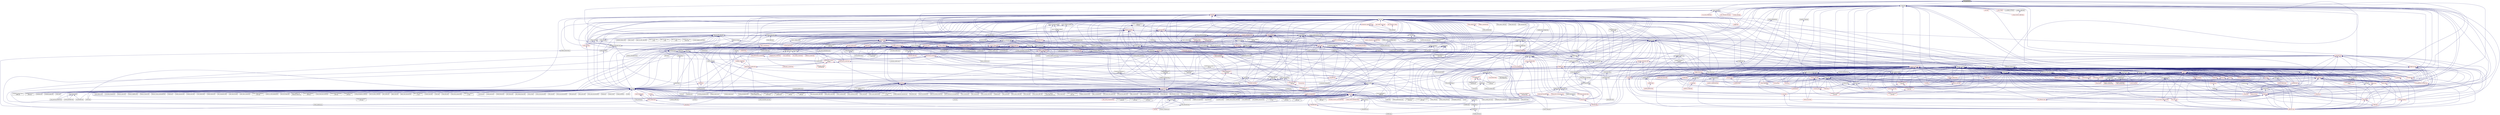 digraph "void_guard.hpp"
{
  edge [fontname="Helvetica",fontsize="10",labelfontname="Helvetica",labelfontsize="10"];
  node [fontname="Helvetica",fontsize="10",shape=record];
  Node16 [label="void_guard.hpp",height=0.2,width=0.4,color="black", fillcolor="grey75", style="filled", fontcolor="black"];
  Node16 -> Node17 [dir="back",color="midnightblue",fontsize="10",style="solid",fontname="Helvetica"];
  Node17 [label="base_lco_with_value.hpp",height=0.2,width=0.4,color="black", fillcolor="white", style="filled",URL="$d2/df5/base__lco__with__value_8hpp.html"];
  Node17 -> Node18 [dir="back",color="midnightblue",fontsize="10",style="solid",fontname="Helvetica"];
  Node18 [label="lcos.hpp",height=0.2,width=0.4,color="black", fillcolor="white", style="filled",URL="$d5/deb/lcos_8hpp.html"];
  Node18 -> Node19 [dir="back",color="midnightblue",fontsize="10",style="solid",fontname="Helvetica"];
  Node19 [label="allgather_and_gate.cpp",height=0.2,width=0.4,color="black", fillcolor="white", style="filled",URL="$d1/d56/allgather__and__gate_8cpp.html"];
  Node18 -> Node20 [dir="back",color="midnightblue",fontsize="10",style="solid",fontname="Helvetica"];
  Node20 [label="apex_balance.cpp",height=0.2,width=0.4,color="black", fillcolor="white", style="filled",URL="$d4/d8e/apex__balance_8cpp.html"];
  Node18 -> Node21 [dir="back",color="midnightblue",fontsize="10",style="solid",fontname="Helvetica"];
  Node21 [label="apex_policy_engine\l_active_thread_count.cpp",height=0.2,width=0.4,color="black", fillcolor="white", style="filled",URL="$d5/d01/apex__policy__engine__active__thread__count_8cpp.html"];
  Node18 -> Node22 [dir="back",color="midnightblue",fontsize="10",style="solid",fontname="Helvetica"];
  Node22 [label="apex_policy_engine\l_events.cpp",height=0.2,width=0.4,color="black", fillcolor="white", style="filled",URL="$df/d0f/apex__policy__engine__events_8cpp.html"];
  Node18 -> Node23 [dir="back",color="midnightblue",fontsize="10",style="solid",fontname="Helvetica"];
  Node23 [label="apex_policy_engine\l_periodic.cpp",height=0.2,width=0.4,color="black", fillcolor="white", style="filled",URL="$d5/d7b/apex__policy__engine__periodic_8cpp.html"];
  Node18 -> Node24 [dir="back",color="midnightblue",fontsize="10",style="solid",fontname="Helvetica"];
  Node24 [label="heartbeat.cpp",height=0.2,width=0.4,color="black", fillcolor="white", style="filled",URL="$d8/d98/heartbeat_8cpp.html"];
  Node18 -> Node25 [dir="back",color="midnightblue",fontsize="10",style="solid",fontname="Helvetica"];
  Node25 [label="hello_world_component.hpp",height=0.2,width=0.4,color="red", fillcolor="white", style="filled",URL="$df/df0/hello__world__component_8hpp.html"];
  Node18 -> Node28 [dir="back",color="midnightblue",fontsize="10",style="solid",fontname="Helvetica"];
  Node28 [label="row.hpp",height=0.2,width=0.4,color="red", fillcolor="white", style="filled",URL="$dc/d69/row_8hpp.html"];
  Node28 -> Node35 [dir="back",color="midnightblue",fontsize="10",style="solid",fontname="Helvetica"];
  Node35 [label="stencil_iterator.hpp",height=0.2,width=0.4,color="red", fillcolor="white", style="filled",URL="$dc/d5c/server_2stencil__iterator_8hpp.html"];
  Node35 -> Node31 [dir="back",color="midnightblue",fontsize="10",style="solid",fontname="Helvetica"];
  Node31 [label="solver.hpp",height=0.2,width=0.4,color="red", fillcolor="white", style="filled",URL="$db/d9a/server_2solver_8hpp.html"];
  Node35 -> Node36 [dir="back",color="midnightblue",fontsize="10",style="solid",fontname="Helvetica"];
  Node36 [label="stencil_iterator.cpp",height=0.2,width=0.4,color="black", fillcolor="white", style="filled",URL="$d6/de1/server_2stencil__iterator_8cpp.html"];
  Node28 -> Node34 [dir="back",color="midnightblue",fontsize="10",style="solid",fontname="Helvetica"];
  Node34 [label="grid.cpp",height=0.2,width=0.4,color="black", fillcolor="white", style="filled",URL="$d6/d1b/jacobi__component_2grid_8cpp.html"];
  Node18 -> Node38 [dir="back",color="midnightblue",fontsize="10",style="solid",fontname="Helvetica"];
  Node38 [label="stencil_iterator.hpp",height=0.2,width=0.4,color="red", fillcolor="white", style="filled",URL="$d4/dc8/stencil__iterator_8hpp.html"];
  Node38 -> Node31 [dir="back",color="midnightblue",fontsize="10",style="solid",fontname="Helvetica"];
  Node38 -> Node35 [dir="back",color="midnightblue",fontsize="10",style="solid",fontname="Helvetica"];
  Node18 -> Node35 [dir="back",color="midnightblue",fontsize="10",style="solid",fontname="Helvetica"];
  Node18 -> Node39 [dir="back",color="midnightblue",fontsize="10",style="solid",fontname="Helvetica"];
  Node39 [label="jacobi_hpx.cpp",height=0.2,width=0.4,color="black", fillcolor="white", style="filled",URL="$d8/d72/jacobi__hpx_8cpp.html"];
  Node18 -> Node40 [dir="back",color="midnightblue",fontsize="10",style="solid",fontname="Helvetica"];
  Node40 [label="jacobi_nonuniform_hpx.cpp",height=0.2,width=0.4,color="black", fillcolor="white", style="filled",URL="$de/d56/jacobi__nonuniform__hpx_8cpp.html"];
  Node18 -> Node41 [dir="back",color="midnightblue",fontsize="10",style="solid",fontname="Helvetica"];
  Node41 [label="enumerate_threads.cpp",height=0.2,width=0.4,color="black", fillcolor="white", style="filled",URL="$d3/dd4/enumerate__threads_8cpp.html"];
  Node18 -> Node42 [dir="back",color="midnightblue",fontsize="10",style="solid",fontname="Helvetica"];
  Node42 [label="fibonacci_await.cpp",height=0.2,width=0.4,color="black", fillcolor="white", style="filled",URL="$dc/d1c/fibonacci__await_8cpp.html"];
  Node18 -> Node43 [dir="back",color="midnightblue",fontsize="10",style="solid",fontname="Helvetica"];
  Node43 [label="fibonacci_dataflow.cpp",height=0.2,width=0.4,color="black", fillcolor="white", style="filled",URL="$df/d3d/fibonacci__dataflow_8cpp.html"];
  Node18 -> Node44 [dir="back",color="midnightblue",fontsize="10",style="solid",fontname="Helvetica"];
  Node44 [label="fibonacci_futures.cpp",height=0.2,width=0.4,color="black", fillcolor="white", style="filled",URL="$d6/de3/fibonacci__futures_8cpp.html"];
  Node18 -> Node45 [dir="back",color="midnightblue",fontsize="10",style="solid",fontname="Helvetica"];
  Node45 [label="fibonacci_futures_distributed.cpp",height=0.2,width=0.4,color="black", fillcolor="white", style="filled",URL="$d1/dc9/fibonacci__futures__distributed_8cpp.html"];
  Node18 -> Node46 [dir="back",color="midnightblue",fontsize="10",style="solid",fontname="Helvetica"];
  Node46 [label="fractals.cpp",height=0.2,width=0.4,color="black", fillcolor="white", style="filled",URL="$d8/d58/fractals_8cpp.html"];
  Node18 -> Node47 [dir="back",color="midnightblue",fontsize="10",style="solid",fontname="Helvetica"];
  Node47 [label="fractals_executor.cpp",height=0.2,width=0.4,color="black", fillcolor="white", style="filled",URL="$d9/da9/fractals__executor_8cpp.html"];
  Node18 -> Node48 [dir="back",color="midnightblue",fontsize="10",style="solid",fontname="Helvetica"];
  Node48 [label="fractals_struct.cpp",height=0.2,width=0.4,color="black", fillcolor="white", style="filled",URL="$d8/d2f/fractals__struct_8cpp.html"];
  Node18 -> Node49 [dir="back",color="midnightblue",fontsize="10",style="solid",fontname="Helvetica"];
  Node49 [label="hello_world.cpp",height=0.2,width=0.4,color="black", fillcolor="white", style="filled",URL="$d0/d67/hello__world_8cpp.html"];
  Node18 -> Node50 [dir="back",color="midnightblue",fontsize="10",style="solid",fontname="Helvetica"];
  Node50 [label="latch_local.cpp",height=0.2,width=0.4,color="black", fillcolor="white", style="filled",URL="$dd/dd3/latch__local_8cpp.html"];
  Node18 -> Node51 [dir="back",color="midnightblue",fontsize="10",style="solid",fontname="Helvetica"];
  Node51 [label="latch_remote.cpp",height=0.2,width=0.4,color="black", fillcolor="white", style="filled",URL="$df/d59/latch__remote_8cpp.html"];
  Node18 -> Node52 [dir="back",color="midnightblue",fontsize="10",style="solid",fontname="Helvetica"];
  Node52 [label="local_channel.cpp",height=0.2,width=0.4,color="black", fillcolor="white", style="filled",URL="$d0/d3e/local__channel_8cpp.html"];
  Node18 -> Node53 [dir="back",color="midnightblue",fontsize="10",style="solid",fontname="Helvetica"];
  Node53 [label="pingpong.cpp",height=0.2,width=0.4,color="black", fillcolor="white", style="filled",URL="$dd/d4d/pingpong_8cpp.html"];
  Node18 -> Node54 [dir="back",color="midnightblue",fontsize="10",style="solid",fontname="Helvetica"];
  Node54 [label="shared_mutex.cpp",height=0.2,width=0.4,color="black", fillcolor="white", style="filled",URL="$da/d0b/shared__mutex_8cpp.html"];
  Node18 -> Node55 [dir="back",color="midnightblue",fontsize="10",style="solid",fontname="Helvetica"];
  Node55 [label="wait_composition.cpp",height=0.2,width=0.4,color="black", fillcolor="white", style="filled",URL="$d6/d13/wait__composition_8cpp.html"];
  Node18 -> Node56 [dir="back",color="midnightblue",fontsize="10",style="solid",fontname="Helvetica"];
  Node56 [label="sheneos_compare.cpp",height=0.2,width=0.4,color="black", fillcolor="white", style="filled",URL="$dc/d11/sheneos__compare_8cpp.html"];
  Node18 -> Node57 [dir="back",color="midnightblue",fontsize="10",style="solid",fontname="Helvetica"];
  Node57 [label="spell_check_file.cpp",height=0.2,width=0.4,color="black", fillcolor="white", style="filled",URL="$df/df7/spell__check__file_8cpp.html"];
  Node18 -> Node58 [dir="back",color="midnightblue",fontsize="10",style="solid",fontname="Helvetica"];
  Node58 [label="spell_check_simple.cpp",height=0.2,width=0.4,color="black", fillcolor="white", style="filled",URL="$dd/d54/spell__check__simple_8cpp.html"];
  Node18 -> Node59 [dir="back",color="midnightblue",fontsize="10",style="solid",fontname="Helvetica"];
  Node59 [label="simple_central_tuplespace\l_client.cpp",height=0.2,width=0.4,color="black", fillcolor="white", style="filled",URL="$d1/d7b/simple__central__tuplespace__client_8cpp.html"];
  Node18 -> Node60 [dir="back",color="midnightblue",fontsize="10",style="solid",fontname="Helvetica"];
  Node60 [label="hpx.hpp",height=0.2,width=0.4,color="red", fillcolor="white", style="filled",URL="$d0/daa/hpx_8hpp.html"];
  Node60 -> Node71 [dir="back",color="midnightblue",fontsize="10",style="solid",fontname="Helvetica"];
  Node71 [label="1d_stencil_8.cpp",height=0.2,width=0.4,color="black", fillcolor="white", style="filled",URL="$df/de0/1d__stencil__8_8cpp.html"];
  Node60 -> Node76 [dir="back",color="midnightblue",fontsize="10",style="solid",fontname="Helvetica"];
  Node76 [label="template_function_accumulator.hpp",height=0.2,width=0.4,color="red", fillcolor="white", style="filled",URL="$d7/da6/server_2template__function__accumulator_8hpp.html"];
  Node60 -> Node19 [dir="back",color="midnightblue",fontsize="10",style="solid",fontname="Helvetica"];
  Node60 -> Node83 [dir="back",color="midnightblue",fontsize="10",style="solid",fontname="Helvetica"];
  Node83 [label="ag_client.cpp",height=0.2,width=0.4,color="black", fillcolor="white", style="filled",URL="$d4/d5d/ag__client_8cpp.html"];
  Node60 -> Node25 [dir="back",color="midnightblue",fontsize="10",style="solid",fontname="Helvetica"];
  Node60 -> Node34 [dir="back",color="midnightblue",fontsize="10",style="solid",fontname="Helvetica"];
  Node60 -> Node36 [dir="back",color="midnightblue",fontsize="10",style="solid",fontname="Helvetica"];
  Node60 -> Node39 [dir="back",color="midnightblue",fontsize="10",style="solid",fontname="Helvetica"];
  Node60 -> Node40 [dir="back",color="midnightblue",fontsize="10",style="solid",fontname="Helvetica"];
  Node60 -> Node109 [dir="back",color="midnightblue",fontsize="10",style="solid",fontname="Helvetica"];
  Node109 [label="sine.cpp",height=0.2,width=0.4,color="black", fillcolor="white", style="filled",URL="$d3/d0d/server_2sine_8cpp.html"];
  Node60 -> Node113 [dir="back",color="midnightblue",fontsize="10",style="solid",fontname="Helvetica"];
  Node113 [label="qt.cpp",height=0.2,width=0.4,color="black", fillcolor="white", style="filled",URL="$df/d90/qt_8cpp.html"];
  Node60 -> Node138 [dir="back",color="midnightblue",fontsize="10",style="solid",fontname="Helvetica"];
  Node138 [label="random_mem_access_client.cpp",height=0.2,width=0.4,color="black", fillcolor="white", style="filled",URL="$df/d1b/random__mem__access__client_8cpp.html"];
  Node60 -> Node144 [dir="back",color="midnightblue",fontsize="10",style="solid",fontname="Helvetica"];
  Node144 [label="interpolator.cpp",height=0.2,width=0.4,color="black", fillcolor="white", style="filled",URL="$d5/d02/interpolator_8cpp.html"];
  Node60 -> Node148 [dir="back",color="midnightblue",fontsize="10",style="solid",fontname="Helvetica"];
  Node148 [label="partition3d.hpp",height=0.2,width=0.4,color="black", fillcolor="white", style="filled",URL="$d1/d50/partition3d_8hpp.html"];
  Node148 -> Node144 [dir="back",color="midnightblue",fontsize="10",style="solid",fontname="Helvetica"];
  Node148 -> Node149 [dir="back",color="midnightblue",fontsize="10",style="solid",fontname="Helvetica"];
  Node149 [label="interpolator.hpp",height=0.2,width=0.4,color="red", fillcolor="white", style="filled",URL="$dc/d3b/interpolator_8hpp.html"];
  Node149 -> Node144 [dir="back",color="midnightblue",fontsize="10",style="solid",fontname="Helvetica"];
  Node149 -> Node56 [dir="back",color="midnightblue",fontsize="10",style="solid",fontname="Helvetica"];
  Node60 -> Node149 [dir="back",color="midnightblue",fontsize="10",style="solid",fontname="Helvetica"];
  Node60 -> Node157 [dir="back",color="midnightblue",fontsize="10",style="solid",fontname="Helvetica"];
  Node157 [label="throttle.cpp",height=0.2,width=0.4,color="black", fillcolor="white", style="filled",URL="$de/d56/server_2throttle_8cpp.html"];
  Node60 -> Node158 [dir="back",color="midnightblue",fontsize="10",style="solid",fontname="Helvetica"];
  Node158 [label="throttle.hpp",height=0.2,width=0.4,color="black", fillcolor="white", style="filled",URL="$db/dc9/server_2throttle_8hpp.html"];
  Node158 -> Node157 [dir="back",color="midnightblue",fontsize="10",style="solid",fontname="Helvetica"];
  Node158 -> Node159 [dir="back",color="midnightblue",fontsize="10",style="solid",fontname="Helvetica"];
  Node159 [label="throttle.hpp",height=0.2,width=0.4,color="black", fillcolor="white", style="filled",URL="$d5/dec/stubs_2throttle_8hpp.html"];
  Node159 -> Node160 [dir="back",color="midnightblue",fontsize="10",style="solid",fontname="Helvetica"];
  Node160 [label="throttle.hpp",height=0.2,width=0.4,color="black", fillcolor="white", style="filled",URL="$d2/d2e/throttle_8hpp.html"];
  Node160 -> Node161 [dir="back",color="midnightblue",fontsize="10",style="solid",fontname="Helvetica"];
  Node161 [label="throttle.cpp",height=0.2,width=0.4,color="black", fillcolor="white", style="filled",URL="$db/d02/throttle_8cpp.html"];
  Node160 -> Node162 [dir="back",color="midnightblue",fontsize="10",style="solid",fontname="Helvetica"];
  Node162 [label="throttle_client.cpp",height=0.2,width=0.4,color="black", fillcolor="white", style="filled",URL="$d0/db7/throttle__client_8cpp.html"];
  Node60 -> Node159 [dir="back",color="midnightblue",fontsize="10",style="solid",fontname="Helvetica"];
  Node60 -> Node161 [dir="back",color="midnightblue",fontsize="10",style="solid",fontname="Helvetica"];
  Node60 -> Node160 [dir="back",color="midnightblue",fontsize="10",style="solid",fontname="Helvetica"];
  Node60 -> Node165 [dir="back",color="midnightblue",fontsize="10",style="solid",fontname="Helvetica"];
  Node165 [label="transpose_block_numa.cpp",height=0.2,width=0.4,color="black", fillcolor="white", style="filled",URL="$dd/d3b/transpose__block__numa_8cpp.html"];
  Node60 -> Node171 [dir="back",color="midnightblue",fontsize="10",style="solid",fontname="Helvetica"];
  Node171 [label="simple_central_tuplespace.hpp",height=0.2,width=0.4,color="red", fillcolor="white", style="filled",URL="$db/d69/server_2simple__central__tuplespace_8hpp.html"];
  Node60 -> Node195 [dir="back",color="midnightblue",fontsize="10",style="solid",fontname="Helvetica"];
  Node195 [label="barrier_performance.cpp",height=0.2,width=0.4,color="black", fillcolor="white", style="filled",URL="$d6/d6c/barrier__performance_8cpp.html"];
  Node60 -> Node213 [dir="back",color="midnightblue",fontsize="10",style="solid",fontname="Helvetica"];
  Node213 [label="duplicate_id_registration\l_1596.cpp",height=0.2,width=0.4,color="black", fillcolor="white", style="filled",URL="$db/d8d/duplicate__id__registration__1596_8cpp.html"];
  Node60 -> Node216 [dir="back",color="midnightblue",fontsize="10",style="solid",fontname="Helvetica"];
  Node216 [label="send_gid_keep_component\l_1624.cpp",height=0.2,width=0.4,color="black", fillcolor="white", style="filled",URL="$d9/d49/send__gid__keep__component__1624_8cpp.html"];
  Node60 -> Node236 [dir="back",color="midnightblue",fontsize="10",style="solid",fontname="Helvetica"];
  Node236 [label="async_unwrap_1037.cpp",height=0.2,width=0.4,color="black", fillcolor="white", style="filled",URL="$d4/d13/async__unwrap__1037_8cpp.html"];
  Node60 -> Node237 [dir="back",color="midnightblue",fontsize="10",style="solid",fontname="Helvetica"];
  Node237 [label="barrier_hang.cpp",height=0.2,width=0.4,color="black", fillcolor="white", style="filled",URL="$dd/d8b/barrier__hang_8cpp.html"];
  Node60 -> Node245 [dir="back",color="midnightblue",fontsize="10",style="solid",fontname="Helvetica"];
  Node245 [label="dataflow_recursion\l_1613.cpp",height=0.2,width=0.4,color="black", fillcolor="white", style="filled",URL="$d0/d1f/dataflow__recursion__1613_8cpp.html"];
  Node60 -> Node247 [dir="back",color="midnightblue",fontsize="10",style="solid",fontname="Helvetica"];
  Node247 [label="exception_from_continuation\l_1613.cpp",height=0.2,width=0.4,color="black", fillcolor="white", style="filled",URL="$db/d28/exception__from__continuation__1613_8cpp.html"];
  Node60 -> Node250 [dir="back",color="midnightblue",fontsize="10",style="solid",fontname="Helvetica"];
  Node250 [label="future_790.cpp",height=0.2,width=0.4,color="black", fillcolor="white", style="filled",URL="$de/d3d/future__790_8cpp.html"];
  Node60 -> Node252 [dir="back",color="midnightblue",fontsize="10",style="solid",fontname="Helvetica"];
  Node252 [label="future_unwrap_878.cpp",height=0.2,width=0.4,color="black", fillcolor="white", style="filled",URL="$d9/ddf/future__unwrap__878_8cpp.html"];
  Node60 -> Node253 [dir="back",color="midnightblue",fontsize="10",style="solid",fontname="Helvetica"];
  Node253 [label="ignore_while_locked\l_1485.cpp",height=0.2,width=0.4,color="black", fillcolor="white", style="filled",URL="$db/d24/ignore__while__locked__1485_8cpp.html"];
  Node60 -> Node260 [dir="back",color="midnightblue",fontsize="10",style="solid",fontname="Helvetica"];
  Node260 [label="safely_destroy_promise\l_1481.cpp",height=0.2,width=0.4,color="black", fillcolor="white", style="filled",URL="$dd/d62/safely__destroy__promise__1481_8cpp.html"];
  Node60 -> Node263 [dir="back",color="midnightblue",fontsize="10",style="solid",fontname="Helvetica"];
  Node263 [label="shared_stated_leaked\l_1211.cpp",height=0.2,width=0.4,color="black", fillcolor="white", style="filled",URL="$dc/dce/shared__stated__leaked__1211_8cpp.html"];
  Node60 -> Node287 [dir="back",color="midnightblue",fontsize="10",style="solid",fontname="Helvetica"];
  Node287 [label="thread_pool_executor\l_1114.cpp",height=0.2,width=0.4,color="black", fillcolor="white", style="filled",URL="$d8/d63/thread__pool__executor__1114_8cpp.html"];
  Node60 -> Node296 [dir="back",color="midnightblue",fontsize="10",style="solid",fontname="Helvetica"];
  Node296 [label="unwrapped_1528.cpp",height=0.2,width=0.4,color="black", fillcolor="white", style="filled",URL="$d7/d63/unwrapped__1528_8cpp.html"];
  Node60 -> Node326 [dir="back",color="midnightblue",fontsize="10",style="solid",fontname="Helvetica"];
  Node326 [label="await.cpp",height=0.2,width=0.4,color="black", fillcolor="white", style="filled",URL="$d6/d41/await_8cpp.html"];
  Node60 -> Node327 [dir="back",color="midnightblue",fontsize="10",style="solid",fontname="Helvetica"];
  Node327 [label="barrier.cpp",height=0.2,width=0.4,color="black", fillcolor="white", style="filled",URL="$df/d63/tests_2unit_2lcos_2barrier_8cpp.html"];
  Node60 -> Node333 [dir="back",color="midnightblue",fontsize="10",style="solid",fontname="Helvetica"];
  Node333 [label="global_spmd_block.cpp",height=0.2,width=0.4,color="black", fillcolor="white", style="filled",URL="$da/d4f/global__spmd__block_8cpp.html"];
  Node60 -> Node334 [dir="back",color="midnightblue",fontsize="10",style="solid",fontname="Helvetica"];
  Node334 [label="local_barrier.cpp",height=0.2,width=0.4,color="black", fillcolor="white", style="filled",URL="$d2/db4/tests_2unit_2lcos_2local__barrier_8cpp.html"];
  Node60 -> Node335 [dir="back",color="midnightblue",fontsize="10",style="solid",fontname="Helvetica"];
  Node335 [label="local_dataflow.cpp",height=0.2,width=0.4,color="black", fillcolor="white", style="filled",URL="$d9/d92/local__dataflow_8cpp.html"];
  Node60 -> Node336 [dir="back",color="midnightblue",fontsize="10",style="solid",fontname="Helvetica"];
  Node336 [label="local_dataflow_executor.cpp",height=0.2,width=0.4,color="black", fillcolor="white", style="filled",URL="$d2/d73/local__dataflow__executor_8cpp.html"];
  Node60 -> Node337 [dir="back",color="midnightblue",fontsize="10",style="solid",fontname="Helvetica"];
  Node337 [label="local_dataflow_executor\l_v1.cpp",height=0.2,width=0.4,color="black", fillcolor="white", style="filled",URL="$df/d49/local__dataflow__executor__v1_8cpp.html"];
  Node60 -> Node338 [dir="back",color="midnightblue",fontsize="10",style="solid",fontname="Helvetica"];
  Node338 [label="local_dataflow_std\l_array.cpp",height=0.2,width=0.4,color="black", fillcolor="white", style="filled",URL="$db/dcb/local__dataflow__std__array_8cpp.html"];
  Node60 -> Node339 [dir="back",color="midnightblue",fontsize="10",style="solid",fontname="Helvetica"];
  Node339 [label="local_event.cpp",height=0.2,width=0.4,color="black", fillcolor="white", style="filled",URL="$df/d9a/local__event_8cpp.html"];
  Node60 -> Node548 [dir="back",color="midnightblue",fontsize="10",style="solid",fontname="Helvetica"];
  Node548 [label="spmd_block.cpp",height=0.2,width=0.4,color="black", fillcolor="white", style="filled",URL="$d7/dbf/spmd__block_8cpp.html"];
  Node60 -> Node556 [dir="back",color="midnightblue",fontsize="10",style="solid",fontname="Helvetica"];
  Node556 [label="serialize_buffer.cpp",height=0.2,width=0.4,color="black", fillcolor="white", style="filled",URL="$d1/d00/serialize__buffer_8cpp.html"];
  Node18 -> Node564 [dir="back",color="midnightblue",fontsize="10",style="solid",fontname="Helvetica"];
  Node564 [label="parent_vs_child_stealing.cpp",height=0.2,width=0.4,color="black", fillcolor="white", style="filled",URL="$d2/d07/parent__vs__child__stealing_8cpp.html"];
  Node18 -> Node565 [dir="back",color="midnightblue",fontsize="10",style="solid",fontname="Helvetica"];
  Node565 [label="wait_all_timings.cpp",height=0.2,width=0.4,color="black", fillcolor="white", style="filled",URL="$d5/da1/wait__all__timings_8cpp.html"];
  Node18 -> Node566 [dir="back",color="midnightblue",fontsize="10",style="solid",fontname="Helvetica"];
  Node566 [label="return_future_2847.cpp",height=0.2,width=0.4,color="black", fillcolor="white", style="filled",URL="$d3/dfe/return__future__2847_8cpp.html"];
  Node18 -> Node567 [dir="back",color="midnightblue",fontsize="10",style="solid",fontname="Helvetica"];
  Node567 [label="return_non_default\l_constructible_2847.cpp",height=0.2,width=0.4,color="black", fillcolor="white", style="filled",URL="$dc/d11/return__non__default__constructible__2847_8cpp.html"];
  Node18 -> Node213 [dir="back",color="midnightblue",fontsize="10",style="solid",fontname="Helvetica"];
  Node18 -> Node216 [dir="back",color="midnightblue",fontsize="10",style="solid",fontname="Helvetica"];
  Node18 -> Node568 [dir="back",color="midnightblue",fontsize="10",style="solid",fontname="Helvetica"];
  Node568 [label="async_action_1813.cpp",height=0.2,width=0.4,color="black", fillcolor="white", style="filled",URL="$db/de6/async__action__1813_8cpp.html"];
  Node18 -> Node569 [dir="back",color="midnightblue",fontsize="10",style="solid",fontname="Helvetica"];
  Node569 [label="async_callback_non\l_deduced_context.cpp",height=0.2,width=0.4,color="black", fillcolor="white", style="filled",URL="$dc/dbb/async__callback__non__deduced__context_8cpp.html"];
  Node18 -> Node570 [dir="back",color="midnightblue",fontsize="10",style="solid",fontname="Helvetica"];
  Node570 [label="broadcast_unwrap_future\l_2885.cpp",height=0.2,width=0.4,color="black", fillcolor="white", style="filled",URL="$da/df6/broadcast__unwrap__future__2885_8cpp.html"];
  Node18 -> Node571 [dir="back",color="midnightblue",fontsize="10",style="solid",fontname="Helvetica"];
  Node571 [label="broadcast_wait_for\l_2822.cpp",height=0.2,width=0.4,color="black", fillcolor="white", style="filled",URL="$dd/de7/broadcast__wait__for__2822_8cpp.html"];
  Node18 -> Node572 [dir="back",color="midnightblue",fontsize="10",style="solid",fontname="Helvetica"];
  Node572 [label="dataflow_791.cpp",height=0.2,width=0.4,color="black", fillcolor="white", style="filled",URL="$d6/da1/dataflow__791_8cpp.html"];
  Node18 -> Node573 [dir="back",color="midnightblue",fontsize="10",style="solid",fontname="Helvetica"];
  Node573 [label="future_range_ambiguity\l_2032.cpp",height=0.2,width=0.4,color="black", fillcolor="white", style="filled",URL="$dc/d4e/future__range__ambiguity__2032_8cpp.html"];
  Node18 -> Node574 [dir="back",color="midnightblue",fontsize="10",style="solid",fontname="Helvetica"];
  Node574 [label="future_timed_wait_1025.cpp",height=0.2,width=0.4,color="black", fillcolor="white", style="filled",URL="$de/d7d/future__timed__wait__1025_8cpp.html"];
  Node18 -> Node575 [dir="back",color="midnightblue",fontsize="10",style="solid",fontname="Helvetica"];
  Node575 [label="shared_future_continuation\l_order.cpp",height=0.2,width=0.4,color="black", fillcolor="white", style="filled",URL="$dd/d1f/shared__future__continuation__order_8cpp.html"];
  Node18 -> Node576 [dir="back",color="midnightblue",fontsize="10",style="solid",fontname="Helvetica"];
  Node576 [label="shared_future_then\l_2166.cpp",height=0.2,width=0.4,color="black", fillcolor="white", style="filled",URL="$d8/dc4/shared__future__then__2166_8cpp.html"];
  Node18 -> Node263 [dir="back",color="midnightblue",fontsize="10",style="solid",fontname="Helvetica"];
  Node18 -> Node577 [dir="back",color="midnightblue",fontsize="10",style="solid",fontname="Helvetica"];
  Node577 [label="sliding_semaphore_2338.cpp",height=0.2,width=0.4,color="black", fillcolor="white", style="filled",URL="$da/da6/sliding__semaphore__2338_8cpp.html"];
  Node18 -> Node578 [dir="back",color="midnightblue",fontsize="10",style="solid",fontname="Helvetica"];
  Node578 [label="wait_for_action_2796.cpp",height=0.2,width=0.4,color="black", fillcolor="white", style="filled",URL="$dc/db9/wait__for__action__2796_8cpp.html"];
  Node18 -> Node287 [dir="back",color="midnightblue",fontsize="10",style="solid",fontname="Helvetica"];
  Node18 -> Node579 [dir="back",color="midnightblue",fontsize="10",style="solid",fontname="Helvetica"];
  Node579 [label="function_serialization\l_728.cpp",height=0.2,width=0.4,color="black", fillcolor="white", style="filled",URL="$d8/db1/function__serialization__728_8cpp.html"];
  Node18 -> Node580 [dir="back",color="midnightblue",fontsize="10",style="solid",fontname="Helvetica"];
  Node580 [label="protect_with_nullary\l_pfo.cpp",height=0.2,width=0.4,color="black", fillcolor="white", style="filled",URL="$df/db5/protect__with__nullary__pfo_8cpp.html"];
  Node18 -> Node581 [dir="back",color="midnightblue",fontsize="10",style="solid",fontname="Helvetica"];
  Node581 [label="tuple_serialization\l_803.cpp",height=0.2,width=0.4,color="black", fillcolor="white", style="filled",URL="$de/d61/tuple__serialization__803_8cpp.html"];
  Node18 -> Node582 [dir="back",color="midnightblue",fontsize="10",style="solid",fontname="Helvetica"];
  Node582 [label="zero_copy_parcels_1001.cpp",height=0.2,width=0.4,color="black", fillcolor="white", style="filled",URL="$da/dfd/zero__copy__parcels__1001_8cpp.html"];
  Node18 -> Node583 [dir="back",color="midnightblue",fontsize="10",style="solid",fontname="Helvetica"];
  Node583 [label="return_future.cpp",height=0.2,width=0.4,color="black", fillcolor="white", style="filled",URL="$d4/dbe/return__future_8cpp.html"];
  Node18 -> Node584 [dir="back",color="midnightblue",fontsize="10",style="solid",fontname="Helvetica"];
  Node584 [label="find_clients_from_prefix.cpp",height=0.2,width=0.4,color="black", fillcolor="white", style="filled",URL="$dc/d15/find__clients__from__prefix_8cpp.html"];
  Node18 -> Node585 [dir="back",color="midnightblue",fontsize="10",style="solid",fontname="Helvetica"];
  Node585 [label="find_ids_from_prefix.cpp",height=0.2,width=0.4,color="black", fillcolor="white", style="filled",URL="$dc/df3/find__ids__from__prefix_8cpp.html"];
  Node18 -> Node586 [dir="back",color="midnightblue",fontsize="10",style="solid",fontname="Helvetica"];
  Node586 [label="get_colocation_id.cpp",height=0.2,width=0.4,color="black", fillcolor="white", style="filled",URL="$dd/d0d/get__colocation__id_8cpp.html"];
  Node18 -> Node308 [dir="back",color="midnightblue",fontsize="10",style="solid",fontname="Helvetica"];
  Node308 [label="split_credit.cpp",height=0.2,width=0.4,color="black", fillcolor="white", style="filled",URL="$dc/d1c/split__credit_8cpp.html"];
  Node18 -> Node587 [dir="back",color="midnightblue",fontsize="10",style="solid",fontname="Helvetica"];
  Node587 [label="apex_action_count.cpp",height=0.2,width=0.4,color="black", fillcolor="white", style="filled",URL="$d8/de5/apex__action__count_8cpp.html"];
  Node18 -> Node588 [dir="back",color="midnightblue",fontsize="10",style="solid",fontname="Helvetica"];
  Node588 [label="action_invoke_no_more\l_than.cpp",height=0.2,width=0.4,color="black", fillcolor="white", style="filled",URL="$db/d8a/action__invoke__no__more__than_8cpp.html"];
  Node18 -> Node589 [dir="back",color="midnightblue",fontsize="10",style="solid",fontname="Helvetica"];
  Node589 [label="migrate_component.cpp",height=0.2,width=0.4,color="black", fillcolor="white", style="filled",URL="$dc/d78/migrate__component_8cpp.html"];
  Node18 -> Node590 [dir="back",color="midnightblue",fontsize="10",style="solid",fontname="Helvetica"];
  Node590 [label="apply_colocated.cpp",height=0.2,width=0.4,color="black", fillcolor="white", style="filled",URL="$d5/dd3/apply__colocated_8cpp.html"];
  Node18 -> Node591 [dir="back",color="midnightblue",fontsize="10",style="solid",fontname="Helvetica"];
  Node591 [label="apply_local.cpp",height=0.2,width=0.4,color="black", fillcolor="white", style="filled",URL="$dd/db5/apply__local_8cpp.html"];
  Node18 -> Node592 [dir="back",color="midnightblue",fontsize="10",style="solid",fontname="Helvetica"];
  Node592 [label="apply_local_executor.cpp",height=0.2,width=0.4,color="black", fillcolor="white", style="filled",URL="$db/d84/apply__local__executor_8cpp.html"];
  Node18 -> Node593 [dir="back",color="midnightblue",fontsize="10",style="solid",fontname="Helvetica"];
  Node593 [label="apply_local_executor\l_v1.cpp",height=0.2,width=0.4,color="black", fillcolor="white", style="filled",URL="$dd/d53/apply__local__executor__v1_8cpp.html"];
  Node18 -> Node594 [dir="back",color="midnightblue",fontsize="10",style="solid",fontname="Helvetica"];
  Node594 [label="apply_remote.cpp",height=0.2,width=0.4,color="black", fillcolor="white", style="filled",URL="$d9/d40/apply__remote_8cpp.html"];
  Node18 -> Node595 [dir="back",color="midnightblue",fontsize="10",style="solid",fontname="Helvetica"];
  Node595 [label="apply_remote_client.cpp",height=0.2,width=0.4,color="black", fillcolor="white", style="filled",URL="$d9/def/apply__remote__client_8cpp.html"];
  Node18 -> Node596 [dir="back",color="midnightblue",fontsize="10",style="solid",fontname="Helvetica"];
  Node596 [label="async_cb_colocated.cpp",height=0.2,width=0.4,color="black", fillcolor="white", style="filled",URL="$d7/d7f/async__cb__colocated_8cpp.html"];
  Node18 -> Node597 [dir="back",color="midnightblue",fontsize="10",style="solid",fontname="Helvetica"];
  Node597 [label="async_cb_remote.cpp",height=0.2,width=0.4,color="black", fillcolor="white", style="filled",URL="$da/d88/async__cb__remote_8cpp.html"];
  Node18 -> Node598 [dir="back",color="midnightblue",fontsize="10",style="solid",fontname="Helvetica"];
  Node598 [label="async_cb_remote_client.cpp",height=0.2,width=0.4,color="black", fillcolor="white", style="filled",URL="$d2/d31/async__cb__remote__client_8cpp.html"];
  Node18 -> Node599 [dir="back",color="midnightblue",fontsize="10",style="solid",fontname="Helvetica"];
  Node599 [label="async_continue.cpp",height=0.2,width=0.4,color="black", fillcolor="white", style="filled",URL="$d4/d19/async__continue_8cpp.html"];
  Node18 -> Node600 [dir="back",color="midnightblue",fontsize="10",style="solid",fontname="Helvetica"];
  Node600 [label="async_continue_cb.cpp",height=0.2,width=0.4,color="black", fillcolor="white", style="filled",URL="$df/d37/async__continue__cb_8cpp.html"];
  Node18 -> Node601 [dir="back",color="midnightblue",fontsize="10",style="solid",fontname="Helvetica"];
  Node601 [label="async_continue_cb_colocated.cpp",height=0.2,width=0.4,color="black", fillcolor="white", style="filled",URL="$dd/dce/async__continue__cb__colocated_8cpp.html"];
  Node18 -> Node602 [dir="back",color="midnightblue",fontsize="10",style="solid",fontname="Helvetica"];
  Node602 [label="async_local.cpp",height=0.2,width=0.4,color="black", fillcolor="white", style="filled",URL="$d3/d4c/async__local_8cpp.html"];
  Node18 -> Node603 [dir="back",color="midnightblue",fontsize="10",style="solid",fontname="Helvetica"];
  Node603 [label="async_local_executor.cpp",height=0.2,width=0.4,color="black", fillcolor="white", style="filled",URL="$d4/dce/async__local__executor_8cpp.html"];
  Node18 -> Node604 [dir="back",color="midnightblue",fontsize="10",style="solid",fontname="Helvetica"];
  Node604 [label="async_local_executor\l_v1.cpp",height=0.2,width=0.4,color="black", fillcolor="white", style="filled",URL="$da/d4a/async__local__executor__v1_8cpp.html"];
  Node18 -> Node605 [dir="back",color="midnightblue",fontsize="10",style="solid",fontname="Helvetica"];
  Node605 [label="async_remote.cpp",height=0.2,width=0.4,color="black", fillcolor="white", style="filled",URL="$dd/dd8/async__remote_8cpp.html"];
  Node18 -> Node606 [dir="back",color="midnightblue",fontsize="10",style="solid",fontname="Helvetica"];
  Node606 [label="async_remote_client.cpp",height=0.2,width=0.4,color="black", fillcolor="white", style="filled",URL="$d6/d49/async__remote__client_8cpp.html"];
  Node18 -> Node327 [dir="back",color="midnightblue",fontsize="10",style="solid",fontname="Helvetica"];
  Node18 -> Node607 [dir="back",color="midnightblue",fontsize="10",style="solid",fontname="Helvetica"];
  Node607 [label="broadcast.cpp",height=0.2,width=0.4,color="black", fillcolor="white", style="filled",URL="$d8/d8b/broadcast_8cpp.html"];
  Node18 -> Node608 [dir="back",color="midnightblue",fontsize="10",style="solid",fontname="Helvetica"];
  Node608 [label="broadcast_apply.cpp",height=0.2,width=0.4,color="black", fillcolor="white", style="filled",URL="$dd/de8/broadcast__apply_8cpp.html"];
  Node18 -> Node609 [dir="back",color="midnightblue",fontsize="10",style="solid",fontname="Helvetica"];
  Node609 [label="channel.cpp",height=0.2,width=0.4,color="black", fillcolor="white", style="filled",URL="$dd/d5f/channel_8cpp.html"];
  Node18 -> Node610 [dir="back",color="midnightblue",fontsize="10",style="solid",fontname="Helvetica"];
  Node610 [label="channel_local.cpp",height=0.2,width=0.4,color="black", fillcolor="white", style="filled",URL="$d6/d3e/channel__local_8cpp.html"];
  Node18 -> Node611 [dir="back",color="midnightblue",fontsize="10",style="solid",fontname="Helvetica"];
  Node611 [label="client_then.cpp",height=0.2,width=0.4,color="black", fillcolor="white", style="filled",URL="$d1/d5a/client__then_8cpp.html"];
  Node18 -> Node612 [dir="back",color="midnightblue",fontsize="10",style="solid",fontname="Helvetica"];
  Node612 [label="counting_semaphore.cpp",height=0.2,width=0.4,color="black", fillcolor="white", style="filled",URL="$df/de9/counting__semaphore_8cpp.html"];
  Node18 -> Node613 [dir="back",color="midnightblue",fontsize="10",style="solid",fontname="Helvetica"];
  Node613 [label="fold.cpp",height=0.2,width=0.4,color="black", fillcolor="white", style="filled",URL="$d8/dd8/fold_8cpp.html"];
  Node18 -> Node614 [dir="back",color="midnightblue",fontsize="10",style="solid",fontname="Helvetica"];
  Node614 [label="future.cpp",height=0.2,width=0.4,color="black", fillcolor="white", style="filled",URL="$d6/d4d/future_8cpp.html"];
  Node18 -> Node615 [dir="back",color="midnightblue",fontsize="10",style="solid",fontname="Helvetica"];
  Node615 [label="future_then.cpp",height=0.2,width=0.4,color="black", fillcolor="white", style="filled",URL="$df/da5/future__then_8cpp.html"];
  Node18 -> Node616 [dir="back",color="midnightblue",fontsize="10",style="solid",fontname="Helvetica"];
  Node616 [label="future_then_executor.cpp",height=0.2,width=0.4,color="black", fillcolor="white", style="filled",URL="$df/dbe/future__then__executor_8cpp.html"];
  Node18 -> Node617 [dir="back",color="midnightblue",fontsize="10",style="solid",fontname="Helvetica"];
  Node617 [label="future_then_executor\l_v1.cpp",height=0.2,width=0.4,color="black", fillcolor="white", style="filled",URL="$de/dc5/future__then__executor__v1_8cpp.html"];
  Node18 -> Node339 [dir="back",color="midnightblue",fontsize="10",style="solid",fontname="Helvetica"];
  Node18 -> Node618 [dir="back",color="midnightblue",fontsize="10",style="solid",fontname="Helvetica"];
  Node618 [label="local_latch.cpp",height=0.2,width=0.4,color="black", fillcolor="white", style="filled",URL="$d4/db4/local__latch_8cpp.html"];
  Node18 -> Node619 [dir="back",color="midnightblue",fontsize="10",style="solid",fontname="Helvetica"];
  Node619 [label="local_promise_allocator.cpp",height=0.2,width=0.4,color="black", fillcolor="white", style="filled",URL="$db/df1/local__promise__allocator_8cpp.html"];
  Node18 -> Node620 [dir="back",color="midnightblue",fontsize="10",style="solid",fontname="Helvetica"];
  Node620 [label="test_allocator.hpp",height=0.2,width=0.4,color="black", fillcolor="white", style="filled",URL="$d2/dce/test__allocator_8hpp.html"];
  Node620 -> Node619 [dir="back",color="midnightblue",fontsize="10",style="solid",fontname="Helvetica"];
  Node620 -> Node621 [dir="back",color="midnightblue",fontsize="10",style="solid",fontname="Helvetica"];
  Node621 [label="promise_allocator.cpp",height=0.2,width=0.4,color="black", fillcolor="white", style="filled",URL="$de/d66/promise__allocator_8cpp.html"];
  Node620 -> Node622 [dir="back",color="midnightblue",fontsize="10",style="solid",fontname="Helvetica"];
  Node622 [label="use_allocator.cpp",height=0.2,width=0.4,color="black", fillcolor="white", style="filled",URL="$d6/d1d/use__allocator_8cpp.html"];
  Node18 -> Node623 [dir="back",color="midnightblue",fontsize="10",style="solid",fontname="Helvetica"];
  Node623 [label="packaged_action.cpp",height=0.2,width=0.4,color="black", fillcolor="white", style="filled",URL="$d3/d63/packaged__action_8cpp.html"];
  Node18 -> Node624 [dir="back",color="midnightblue",fontsize="10",style="solid",fontname="Helvetica"];
  Node624 [label="promise.cpp",height=0.2,width=0.4,color="black", fillcolor="white", style="filled",URL="$d1/d4f/tests_2unit_2lcos_2promise_8cpp.html"];
  Node18 -> Node621 [dir="back",color="midnightblue",fontsize="10",style="solid",fontname="Helvetica"];
  Node18 -> Node625 [dir="back",color="midnightblue",fontsize="10",style="solid",fontname="Helvetica"];
  Node625 [label="reduce.cpp",height=0.2,width=0.4,color="black", fillcolor="white", style="filled",URL="$d5/d6d/reduce_8cpp.html"];
  Node18 -> Node626 [dir="back",color="midnightblue",fontsize="10",style="solid",fontname="Helvetica"];
  Node626 [label="remote_latch.cpp",height=0.2,width=0.4,color="black", fillcolor="white", style="filled",URL="$dd/d5d/remote__latch_8cpp.html"];
  Node18 -> Node627 [dir="back",color="midnightblue",fontsize="10",style="solid",fontname="Helvetica"];
  Node627 [label="shared_future.cpp",height=0.2,width=0.4,color="black", fillcolor="white", style="filled",URL="$d3/d69/shared__future_8cpp.html"];
  Node18 -> Node628 [dir="back",color="midnightblue",fontsize="10",style="solid",fontname="Helvetica"];
  Node628 [label="shared_mutex1.cpp",height=0.2,width=0.4,color="black", fillcolor="white", style="filled",URL="$d8/d57/shared__mutex1_8cpp.html"];
  Node18 -> Node629 [dir="back",color="midnightblue",fontsize="10",style="solid",fontname="Helvetica"];
  Node629 [label="shared_mutex2.cpp",height=0.2,width=0.4,color="black", fillcolor="white", style="filled",URL="$d1/d40/shared__mutex2_8cpp.html"];
  Node18 -> Node630 [dir="back",color="midnightblue",fontsize="10",style="solid",fontname="Helvetica"];
  Node630 [label="sliding_semaphore.cpp",height=0.2,width=0.4,color="black", fillcolor="white", style="filled",URL="$d2/d38/sliding__semaphore_8cpp.html"];
  Node18 -> Node631 [dir="back",color="midnightblue",fontsize="10",style="solid",fontname="Helvetica"];
  Node631 [label="split_future.cpp",height=0.2,width=0.4,color="black", fillcolor="white", style="filled",URL="$d0/d69/split__future_8cpp.html"];
  Node18 -> Node632 [dir="back",color="midnightblue",fontsize="10",style="solid",fontname="Helvetica"];
  Node632 [label="split_shared_future.cpp",height=0.2,width=0.4,color="black", fillcolor="white", style="filled",URL="$d2/d00/split__shared__future_8cpp.html"];
  Node18 -> Node622 [dir="back",color="midnightblue",fontsize="10",style="solid",fontname="Helvetica"];
  Node18 -> Node633 [dir="back",color="midnightblue",fontsize="10",style="solid",fontname="Helvetica"];
  Node633 [label="when_all.cpp",height=0.2,width=0.4,color="black", fillcolor="white", style="filled",URL="$da/d18/when__all_8cpp.html"];
  Node18 -> Node634 [dir="back",color="midnightblue",fontsize="10",style="solid",fontname="Helvetica"];
  Node634 [label="when_all_std_array.cpp",height=0.2,width=0.4,color="black", fillcolor="white", style="filled",URL="$d0/dfc/when__all__std__array_8cpp.html"];
  Node18 -> Node635 [dir="back",color="midnightblue",fontsize="10",style="solid",fontname="Helvetica"];
  Node635 [label="when_any.cpp",height=0.2,width=0.4,color="black", fillcolor="white", style="filled",URL="$d7/d30/when__any_8cpp.html"];
  Node18 -> Node636 [dir="back",color="midnightblue",fontsize="10",style="solid",fontname="Helvetica"];
  Node636 [label="when_any_std_array.cpp",height=0.2,width=0.4,color="black", fillcolor="white", style="filled",URL="$d3/d3d/when__any__std__array_8cpp.html"];
  Node18 -> Node637 [dir="back",color="midnightblue",fontsize="10",style="solid",fontname="Helvetica"];
  Node637 [label="when_each.cpp",height=0.2,width=0.4,color="black", fillcolor="white", style="filled",URL="$d0/d95/when__each_8cpp.html"];
  Node18 -> Node638 [dir="back",color="midnightblue",fontsize="10",style="solid",fontname="Helvetica"];
  Node638 [label="when_some.cpp",height=0.2,width=0.4,color="black", fillcolor="white", style="filled",URL="$dc/d48/when__some_8cpp.html"];
  Node18 -> Node639 [dir="back",color="midnightblue",fontsize="10",style="solid",fontname="Helvetica"];
  Node639 [label="when_some_std_array.cpp",height=0.2,width=0.4,color="black", fillcolor="white", style="filled",URL="$df/d4d/when__some__std__array_8cpp.html"];
  Node18 -> Node556 [dir="back",color="midnightblue",fontsize="10",style="solid",fontname="Helvetica"];
  Node18 -> Node640 [dir="back",color="midnightblue",fontsize="10",style="solid",fontname="Helvetica"];
  Node640 [label="thread.cpp",height=0.2,width=0.4,color="black", fillcolor="white", style="filled",URL="$d0/d4e/tests_2unit_2threads_2thread_8cpp.html"];
  Node18 -> Node641 [dir="back",color="midnightblue",fontsize="10",style="solid",fontname="Helvetica"];
  Node641 [label="thread_affinity.cpp",height=0.2,width=0.4,color="black", fillcolor="white", style="filled",URL="$da/dce/thread__affinity_8cpp.html"];
  Node18 -> Node642 [dir="back",color="midnightblue",fontsize="10",style="solid",fontname="Helvetica"];
  Node642 [label="thread_id.cpp",height=0.2,width=0.4,color="black", fillcolor="white", style="filled",URL="$df/d88/thread__id_8cpp.html"];
  Node18 -> Node643 [dir="back",color="midnightblue",fontsize="10",style="solid",fontname="Helvetica"];
  Node643 [label="thread_suspension_executor.cpp",height=0.2,width=0.4,color="black", fillcolor="white", style="filled",URL="$de/d9f/thread__suspension__executor_8cpp.html"];
  Node18 -> Node644 [dir="back",color="midnightblue",fontsize="10",style="solid",fontname="Helvetica"];
  Node644 [label="thread_yield.cpp",height=0.2,width=0.4,color="black", fillcolor="white", style="filled",URL="$dc/d23/thread__yield_8cpp.html"];
  Node18 -> Node645 [dir="back",color="midnightblue",fontsize="10",style="solid",fontname="Helvetica"];
  Node645 [label="tss.cpp",height=0.2,width=0.4,color="black", fillcolor="white", style="filled",URL="$dc/d69/tests_2unit_2threads_2tss_8cpp.html"];
  Node18 -> Node646 [dir="back",color="midnightblue",fontsize="10",style="solid",fontname="Helvetica"];
  Node646 [label="bind_action.cpp",height=0.2,width=0.4,color="black", fillcolor="white", style="filled",URL="$d7/d85/bind__action_8cpp.html"];
  Node17 -> Node647 [dir="back",color="midnightblue",fontsize="10",style="solid",fontname="Helvetica"];
  Node647 [label="promise_lco.hpp",height=0.2,width=0.4,color="black", fillcolor="white", style="filled",URL="$db/d91/promise__lco_8hpp.html"];
  Node647 -> Node648 [dir="back",color="midnightblue",fontsize="10",style="solid",fontname="Helvetica"];
  Node648 [label="promise_base.hpp",height=0.2,width=0.4,color="red", fillcolor="white", style="filled",URL="$d0/d70/promise__base_8hpp.html"];
  Node647 -> Node1108 [dir="back",color="midnightblue",fontsize="10",style="solid",fontname="Helvetica"];
  Node1108 [label="promise.cpp",height=0.2,width=0.4,color="black", fillcolor="white", style="filled",URL="$db/d79/src_2lcos_2promise_8cpp.html"];
  Node17 -> Node1109 [dir="back",color="midnightblue",fontsize="10",style="solid",fontname="Helvetica"];
  Node1109 [label="channel.hpp",height=0.2,width=0.4,color="black", fillcolor="white", style="filled",URL="$d8/d9a/server_2channel_8hpp.html"];
  Node1109 -> Node966 [dir="back",color="midnightblue",fontsize="10",style="solid",fontname="Helvetica"];
  Node966 [label="channel.hpp",height=0.2,width=0.4,color="black", fillcolor="white", style="filled",URL="$db/d20/channel_8hpp.html"];
  Node966 -> Node18 [dir="back",color="midnightblue",fontsize="10",style="solid",fontname="Helvetica"];
  Node17 -> Node1110 [dir="back",color="midnightblue",fontsize="10",style="solid",fontname="Helvetica"];
  Node1110 [label="latch.hpp",height=0.2,width=0.4,color="black", fillcolor="white", style="filled",URL="$df/d32/server_2latch_8hpp.html"];
  Node1110 -> Node967 [dir="back",color="midnightblue",fontsize="10",style="solid",fontname="Helvetica"];
  Node967 [label="latch.hpp",height=0.2,width=0.4,color="red", fillcolor="white", style="filled",URL="$dc/d93/latch_8hpp.html"];
  Node967 -> Node18 [dir="back",color="midnightblue",fontsize="10",style="solid",fontname="Helvetica"];
  Node967 -> Node971 [dir="back",color="midnightblue",fontsize="10",style="solid",fontname="Helvetica"];
  Node971 [label="runtime_impl.cpp",height=0.2,width=0.4,color="black", fillcolor="white", style="filled",URL="$d2/d28/runtime__impl_8cpp.html"];
  Node1110 -> Node1068 [dir="back",color="midnightblue",fontsize="10",style="solid",fontname="Helvetica"];
  Node1068 [label="latch.cpp",height=0.2,width=0.4,color="black", fillcolor="white", style="filled",URL="$d8/dd6/latch_8cpp.html"];
  Node17 -> Node1111 [dir="back",color="midnightblue",fontsize="10",style="solid",fontname="Helvetica"];
  Node1111 [label="base_performance_counter.hpp",height=0.2,width=0.4,color="black", fillcolor="white", style="filled",URL="$d7/d00/server_2base__performance__counter_8hpp.html"];
  Node1111 -> Node1112 [dir="back",color="midnightblue",fontsize="10",style="solid",fontname="Helvetica"];
  Node1112 [label="base_performance_counter.hpp",height=0.2,width=0.4,color="red", fillcolor="white", style="filled",URL="$d1/da2/base__performance__counter_8hpp.html"];
  Node1112 -> Node1080 [dir="back",color="midnightblue",fontsize="10",style="solid",fontname="Helvetica"];
  Node1080 [label="counters.cpp",height=0.2,width=0.4,color="black", fillcolor="white", style="filled",URL="$d5/d4d/counters_8cpp.html"];
  Node1111 -> Node987 [dir="back",color="midnightblue",fontsize="10",style="solid",fontname="Helvetica"];
  Node987 [label="arithmetics_counter.hpp",height=0.2,width=0.4,color="red", fillcolor="white", style="filled",URL="$d1/d64/arithmetics__counter_8hpp.html"];
  Node1111 -> Node990 [dir="back",color="midnightblue",fontsize="10",style="solid",fontname="Helvetica"];
  Node990 [label="arithmetics_counter\l_extended.hpp",height=0.2,width=0.4,color="red", fillcolor="white", style="filled",URL="$d1/d32/arithmetics__counter__extended_8hpp.html"];
  Node1111 -> Node1113 [dir="back",color="midnightblue",fontsize="10",style="solid",fontname="Helvetica"];
  Node1113 [label="elapsed_time_counter.hpp",height=0.2,width=0.4,color="red", fillcolor="white", style="filled",URL="$dd/de8/elapsed__time__counter_8hpp.html"];
  Node1111 -> Node1115 [dir="back",color="midnightblue",fontsize="10",style="solid",fontname="Helvetica"];
  Node1115 [label="raw_counter.hpp",height=0.2,width=0.4,color="red", fillcolor="white", style="filled",URL="$d9/d2d/raw__counter_8hpp.html"];
  Node1111 -> Node1117 [dir="back",color="midnightblue",fontsize="10",style="solid",fontname="Helvetica"];
  Node1117 [label="raw_values_counter.hpp",height=0.2,width=0.4,color="red", fillcolor="white", style="filled",URL="$dc/dd5/raw__values__counter_8hpp.html"];
  Node1111 -> Node1119 [dir="back",color="midnightblue",fontsize="10",style="solid",fontname="Helvetica"];
  Node1119 [label="statistics_counter.hpp",height=0.2,width=0.4,color="red", fillcolor="white", style="filled",URL="$d4/dbd/statistics__counter_8hpp.html"];
  Node1111 -> Node1121 [dir="back",color="midnightblue",fontsize="10",style="solid",fontname="Helvetica"];
  Node1121 [label="performance_counter.hpp",height=0.2,width=0.4,color="red", fillcolor="white", style="filled",URL="$dd/d68/hpx_2performance__counters_2stubs_2performance__counter_8hpp.html"];
  Node1121 -> Node1122 [dir="back",color="midnightblue",fontsize="10",style="solid",fontname="Helvetica"];
  Node1122 [label="performance_counter.hpp",height=0.2,width=0.4,color="red", fillcolor="white", style="filled",URL="$d9/d4a/hpx_2performance__counters_2performance__counter_8hpp.html"];
  Node1122 -> Node983 [dir="back",color="midnightblue",fontsize="10",style="solid",fontname="Helvetica"];
  Node983 [label="performance_counters.hpp",height=0.2,width=0.4,color="red", fillcolor="white", style="filled",URL="$d6/dac/performance__counters_8hpp.html"];
  Node983 -> Node21 [dir="back",color="midnightblue",fontsize="10",style="solid",fontname="Helvetica"];
  Node983 -> Node24 [dir="back",color="midnightblue",fontsize="10",style="solid",fontname="Helvetica"];
  Node983 -> Node60 [dir="back",color="midnightblue",fontsize="10",style="solid",fontname="Helvetica"];
  Node1122 -> Node873 [dir="back",color="midnightblue",fontsize="10",style="solid",fontname="Helvetica"];
  Node873 [label="binpacking_distribution\l_policy.hpp",height=0.2,width=0.4,color="black", fillcolor="white", style="filled",URL="$d8/d02/binpacking__distribution__policy_8hpp.html"];
  Node873 -> Node874 [dir="back",color="midnightblue",fontsize="10",style="solid",fontname="Helvetica"];
  Node874 [label="components.hpp",height=0.2,width=0.4,color="red", fillcolor="white", style="filled",URL="$d2/d8d/components_8hpp.html"];
  Node874 -> Node76 [dir="back",color="midnightblue",fontsize="10",style="solid",fontname="Helvetica"];
  Node874 -> Node705 [dir="back",color="midnightblue",fontsize="10",style="solid",fontname="Helvetica"];
  Node705 [label="allgather_and_gate.hpp",height=0.2,width=0.4,color="red", fillcolor="white", style="filled",URL="$d9/dbb/allgather__and__gate_8hpp.html"];
  Node705 -> Node19 [dir="back",color="midnightblue",fontsize="10",style="solid",fontname="Helvetica"];
  Node705 -> Node83 [dir="back",color="midnightblue",fontsize="10",style="solid",fontname="Helvetica"];
  Node874 -> Node25 [dir="back",color="midnightblue",fontsize="10",style="solid",fontname="Helvetica"];
  Node874 -> Node35 [dir="back",color="midnightblue",fontsize="10",style="solid",fontname="Helvetica"];
  Node874 -> Node31 [dir="back",color="midnightblue",fontsize="10",style="solid",fontname="Helvetica"];
  Node874 -> Node109 [dir="back",color="midnightblue",fontsize="10",style="solid",fontname="Helvetica"];
  Node874 -> Node49 [dir="back",color="midnightblue",fontsize="10",style="solid",fontname="Helvetica"];
  Node874 -> Node50 [dir="back",color="midnightblue",fontsize="10",style="solid",fontname="Helvetica"];
  Node874 -> Node51 [dir="back",color="midnightblue",fontsize="10",style="solid",fontname="Helvetica"];
  Node874 -> Node53 [dir="back",color="midnightblue",fontsize="10",style="solid",fontname="Helvetica"];
  Node874 -> Node56 [dir="back",color="midnightblue",fontsize="10",style="solid",fontname="Helvetica"];
  Node874 -> Node158 [dir="back",color="midnightblue",fontsize="10",style="solid",fontname="Helvetica"];
  Node874 -> Node162 [dir="back",color="midnightblue",fontsize="10",style="solid",fontname="Helvetica"];
  Node874 -> Node171 [dir="back",color="midnightblue",fontsize="10",style="solid",fontname="Helvetica"];
  Node874 -> Node566 [dir="back",color="midnightblue",fontsize="10",style="solid",fontname="Helvetica"];
  Node874 -> Node567 [dir="back",color="midnightblue",fontsize="10",style="solid",fontname="Helvetica"];
  Node874 -> Node213 [dir="back",color="midnightblue",fontsize="10",style="solid",fontname="Helvetica"];
  Node874 -> Node216 [dir="back",color="midnightblue",fontsize="10",style="solid",fontname="Helvetica"];
  Node874 -> Node568 [dir="back",color="midnightblue",fontsize="10",style="solid",fontname="Helvetica"];
  Node874 -> Node910 [dir="back",color="midnightblue",fontsize="10",style="solid",fontname="Helvetica"];
  Node910 [label="future_serialization\l_1898.cpp",height=0.2,width=0.4,color="black", fillcolor="white", style="filled",URL="$da/dde/future__serialization__1898_8cpp.html"];
  Node874 -> Node263 [dir="back",color="midnightblue",fontsize="10",style="solid",fontname="Helvetica"];
  Node874 -> Node583 [dir="back",color="midnightblue",fontsize="10",style="solid",fontname="Helvetica"];
  Node874 -> Node584 [dir="back",color="midnightblue",fontsize="10",style="solid",fontname="Helvetica"];
  Node874 -> Node585 [dir="back",color="midnightblue",fontsize="10",style="solid",fontname="Helvetica"];
  Node874 -> Node586 [dir="back",color="midnightblue",fontsize="10",style="solid",fontname="Helvetica"];
  Node874 -> Node588 [dir="back",color="midnightblue",fontsize="10",style="solid",fontname="Helvetica"];
  Node874 -> Node589 [dir="back",color="midnightblue",fontsize="10",style="solid",fontname="Helvetica"];
  Node874 -> Node590 [dir="back",color="midnightblue",fontsize="10",style="solid",fontname="Helvetica"];
  Node874 -> Node594 [dir="back",color="midnightblue",fontsize="10",style="solid",fontname="Helvetica"];
  Node874 -> Node595 [dir="back",color="midnightblue",fontsize="10",style="solid",fontname="Helvetica"];
  Node874 -> Node596 [dir="back",color="midnightblue",fontsize="10",style="solid",fontname="Helvetica"];
  Node874 -> Node597 [dir="back",color="midnightblue",fontsize="10",style="solid",fontname="Helvetica"];
  Node874 -> Node598 [dir="back",color="midnightblue",fontsize="10",style="solid",fontname="Helvetica"];
  Node874 -> Node601 [dir="back",color="midnightblue",fontsize="10",style="solid",fontname="Helvetica"];
  Node874 -> Node605 [dir="back",color="midnightblue",fontsize="10",style="solid",fontname="Helvetica"];
  Node874 -> Node606 [dir="back",color="midnightblue",fontsize="10",style="solid",fontname="Helvetica"];
  Node874 -> Node609 [dir="back",color="midnightblue",fontsize="10",style="solid",fontname="Helvetica"];
  Node874 -> Node611 [dir="back",color="midnightblue",fontsize="10",style="solid",fontname="Helvetica"];
  Node874 -> Node623 [dir="back",color="midnightblue",fontsize="10",style="solid",fontname="Helvetica"];
  Node874 -> Node641 [dir="back",color="midnightblue",fontsize="10",style="solid",fontname="Helvetica"];
  Node1121 -> Node996 [dir="back",color="midnightblue",fontsize="10",style="solid",fontname="Helvetica"];
  Node996 [label="performance_counter\l_set.cpp",height=0.2,width=0.4,color="black", fillcolor="white", style="filled",URL="$dd/dcb/performance__counter__set_8cpp.html"];
  Node1121 -> Node1124 [dir="back",color="midnightblue",fontsize="10",style="solid",fontname="Helvetica"];
  Node1124 [label="activate_counters.cpp",height=0.2,width=0.4,color="black", fillcolor="white", style="filled",URL="$df/d90/activate__counters_8cpp.html"];
  Node1121 -> Node995 [dir="back",color="midnightblue",fontsize="10",style="solid",fontname="Helvetica"];
  Node995 [label="query_counters.cpp",height=0.2,width=0.4,color="black", fillcolor="white", style="filled",URL="$dc/d8d/query__counters_8cpp.html"];
  Node17 -> Node1125 [dir="back",color="midnightblue",fontsize="10",style="solid",fontname="Helvetica"];
  Node1125 [label="hosted_locality_namespace.hpp",height=0.2,width=0.4,color="black", fillcolor="white", style="filled",URL="$db/d52/hosted__locality__namespace_8hpp.html"];
  Node1125 -> Node1126 [dir="back",color="midnightblue",fontsize="10",style="solid",fontname="Helvetica"];
  Node1126 [label="big_boot_barrier.cpp",height=0.2,width=0.4,color="black", fillcolor="white", style="filled",URL="$d9/d5e/big__boot__barrier_8cpp.html"];
  Node1125 -> Node1089 [dir="back",color="midnightblue",fontsize="10",style="solid",fontname="Helvetica"];
  Node1089 [label="hosted_locality_namespace.cpp",height=0.2,width=0.4,color="black", fillcolor="white", style="filled",URL="$d4/d5f/hosted__locality__namespace_8cpp.html"];
  Node17 -> Node1127 [dir="back",color="midnightblue",fontsize="10",style="solid",fontname="Helvetica"];
  Node1127 [label="primary_namespace.hpp",height=0.2,width=0.4,color="black", fillcolor="white", style="filled",URL="$de/d49/server_2primary__namespace_8hpp.html"];
  Node1127 -> Node1128 [dir="back",color="midnightblue",fontsize="10",style="solid",fontname="Helvetica"];
  Node1128 [label="async_colocated.hpp",height=0.2,width=0.4,color="black", fillcolor="white", style="filled",URL="$d3/d0f/async__colocated_8hpp.html"];
  Node1128 -> Node1054 [dir="back",color="midnightblue",fontsize="10",style="solid",fontname="Helvetica"];
  Node1054 [label="async.hpp",height=0.2,width=0.4,color="red", fillcolor="white", style="filled",URL="$d4/d59/include_2async_8hpp.html"];
  Node1054 -> Node19 [dir="back",color="midnightblue",fontsize="10",style="solid",fontname="Helvetica"];
  Node1054 -> Node21 [dir="back",color="midnightblue",fontsize="10",style="solid",fontname="Helvetica"];
  Node1054 -> Node22 [dir="back",color="midnightblue",fontsize="10",style="solid",fontname="Helvetica"];
  Node1054 -> Node23 [dir="back",color="midnightblue",fontsize="10",style="solid",fontname="Helvetica"];
  Node1054 -> Node665 [dir="back",color="midnightblue",fontsize="10",style="solid",fontname="Helvetica"];
  Node665 [label="1d_wave_equation.cpp",height=0.2,width=0.4,color="black", fillcolor="white", style="filled",URL="$da/dab/1d__wave__equation_8cpp.html"];
  Node1054 -> Node144 [dir="back",color="midnightblue",fontsize="10",style="solid",fontname="Helvetica"];
  Node1054 -> Node18 [dir="back",color="midnightblue",fontsize="10",style="solid",fontname="Helvetica"];
  Node1054 -> Node568 [dir="back",color="midnightblue",fontsize="10",style="solid",fontname="Helvetica"];
  Node1054 -> Node886 [dir="back",color="midnightblue",fontsize="10",style="solid",fontname="Helvetica"];
  Node886 [label="future_hang_on_then\l_629.cpp",height=0.2,width=0.4,color="black", fillcolor="white", style="filled",URL="$d1/ddc/future__hang__on__then__629_8cpp.html"];
  Node1054 -> Node579 [dir="back",color="midnightblue",fontsize="10",style="solid",fontname="Helvetica"];
  Node1054 -> Node581 [dir="back",color="midnightblue",fontsize="10",style="solid",fontname="Helvetica"];
  Node1054 -> Node582 [dir="back",color="midnightblue",fontsize="10",style="solid",fontname="Helvetica"];
  Node1054 -> Node584 [dir="back",color="midnightblue",fontsize="10",style="solid",fontname="Helvetica"];
  Node1054 -> Node585 [dir="back",color="midnightblue",fontsize="10",style="solid",fontname="Helvetica"];
  Node1054 -> Node586 [dir="back",color="midnightblue",fontsize="10",style="solid",fontname="Helvetica"];
  Node1054 -> Node587 [dir="back",color="midnightblue",fontsize="10",style="solid",fontname="Helvetica"];
  Node1054 -> Node596 [dir="back",color="midnightblue",fontsize="10",style="solid",fontname="Helvetica"];
  Node1054 -> Node597 [dir="back",color="midnightblue",fontsize="10",style="solid",fontname="Helvetica"];
  Node1054 -> Node598 [dir="back",color="midnightblue",fontsize="10",style="solid",fontname="Helvetica"];
  Node1054 -> Node599 [dir="back",color="midnightblue",fontsize="10",style="solid",fontname="Helvetica"];
  Node1054 -> Node600 [dir="back",color="midnightblue",fontsize="10",style="solid",fontname="Helvetica"];
  Node1054 -> Node601 [dir="back",color="midnightblue",fontsize="10",style="solid",fontname="Helvetica"];
  Node1054 -> Node602 [dir="back",color="midnightblue",fontsize="10",style="solid",fontname="Helvetica"];
  Node1054 -> Node603 [dir="back",color="midnightblue",fontsize="10",style="solid",fontname="Helvetica"];
  Node1054 -> Node604 [dir="back",color="midnightblue",fontsize="10",style="solid",fontname="Helvetica"];
  Node1054 -> Node605 [dir="back",color="midnightblue",fontsize="10",style="solid",fontname="Helvetica"];
  Node1054 -> Node606 [dir="back",color="midnightblue",fontsize="10",style="solid",fontname="Helvetica"];
  Node1054 -> Node326 [dir="back",color="midnightblue",fontsize="10",style="solid",fontname="Helvetica"];
  Node1054 -> Node643 [dir="back",color="midnightblue",fontsize="10",style="solid",fontname="Helvetica"];
  Node1054 -> Node646 [dir="back",color="midnightblue",fontsize="10",style="solid",fontname="Helvetica"];
  Node1054 -> Node1040 [dir="back",color="midnightblue",fontsize="10",style="solid",fontname="Helvetica"];
  Node1040 [label="unwrap.cpp",height=0.2,width=0.4,color="black", fillcolor="white", style="filled",URL="$df/d62/unwrap_8cpp.html"];
  Node1128 -> Node1129 [dir="back",color="midnightblue",fontsize="10",style="solid",fontname="Helvetica"];
  Node1129 [label="broadcast.hpp",height=0.2,width=0.4,color="black", fillcolor="white", style="filled",URL="$d8/d93/hpx_2lcos_2broadcast_8hpp.html"];
  Node1129 -> Node1005 [dir="back",color="midnightblue",fontsize="10",style="solid",fontname="Helvetica"];
  Node1005 [label="spmd_block.hpp",height=0.2,width=0.4,color="black", fillcolor="white", style="filled",URL="$d3/d34/lcos_2spmd__block_8hpp.html"];
  Node1005 -> Node926 [dir="back",color="midnightblue",fontsize="10",style="solid",fontname="Helvetica"];
  Node926 [label="coarray.hpp",height=0.2,width=0.4,color="black", fillcolor="white", style="filled",URL="$d0/da7/coarray_8hpp.html"];
  Node926 -> Node927 [dir="back",color="midnightblue",fontsize="10",style="solid",fontname="Helvetica"];
  Node927 [label="coarray.cpp",height=0.2,width=0.4,color="black", fillcolor="white", style="filled",URL="$d8/d2c/coarray_8cpp.html"];
  Node926 -> Node928 [dir="back",color="midnightblue",fontsize="10",style="solid",fontname="Helvetica"];
  Node928 [label="coarray_all_reduce.cpp",height=0.2,width=0.4,color="black", fillcolor="white", style="filled",URL="$da/ddb/coarray__all__reduce_8cpp.html"];
  Node1005 -> Node1006 [dir="back",color="midnightblue",fontsize="10",style="solid",fontname="Helvetica"];
  Node1006 [label="view_element.hpp",height=0.2,width=0.4,color="red", fillcolor="white", style="filled",URL="$de/d49/view__element_8hpp.html"];
  Node1005 -> Node929 [dir="back",color="midnightblue",fontsize="10",style="solid",fontname="Helvetica"];
  Node929 [label="partitioned_vector\l_view.hpp",height=0.2,width=0.4,color="red", fillcolor="white", style="filled",URL="$da/dc2/components_2containers_2partitioned__vector_2partitioned__vector__view_8hpp.html"];
  Node929 -> Node926 [dir="back",color="midnightblue",fontsize="10",style="solid",fontname="Helvetica"];
  Node929 -> Node932 [dir="back",color="midnightblue",fontsize="10",style="solid",fontname="Helvetica"];
  Node932 [label="partitioned_vector\l_subview.cpp",height=0.2,width=0.4,color="black", fillcolor="white", style="filled",URL="$dc/d09/partitioned__vector__subview_8cpp.html"];
  Node929 -> Node933 [dir="back",color="midnightblue",fontsize="10",style="solid",fontname="Helvetica"];
  Node933 [label="partitioned_vector\l_view.cpp",height=0.2,width=0.4,color="black", fillcolor="white", style="filled",URL="$d9/dcf/partitioned__vector__view_8cpp.html"];
  Node1005 -> Node927 [dir="back",color="midnightblue",fontsize="10",style="solid",fontname="Helvetica"];
  Node1005 -> Node928 [dir="back",color="midnightblue",fontsize="10",style="solid",fontname="Helvetica"];
  Node1005 -> Node932 [dir="back",color="midnightblue",fontsize="10",style="solid",fontname="Helvetica"];
  Node1005 -> Node933 [dir="back",color="midnightblue",fontsize="10",style="solid",fontname="Helvetica"];
  Node1005 -> Node934 [dir="back",color="midnightblue",fontsize="10",style="solid",fontname="Helvetica"];
  Node934 [label="partitioned_vector\l_view_iterator.cpp",height=0.2,width=0.4,color="black", fillcolor="white", style="filled",URL="$d6/d94/partitioned__vector__view__iterator_8cpp.html"];
  Node1005 -> Node333 [dir="back",color="midnightblue",fontsize="10",style="solid",fontname="Helvetica"];
  Node1129 -> Node1045 [dir="back",color="midnightblue",fontsize="10",style="solid",fontname="Helvetica"];
  Node1045 [label="addressing_service.cpp",height=0.2,width=0.4,color="black", fillcolor="white", style="filled",URL="$d7/d38/addressing__service_8cpp.html"];
  Node1129 -> Node1047 [dir="back",color="midnightblue",fontsize="10",style="solid",fontname="Helvetica"];
  Node1047 [label="runtime_support_server.cpp",height=0.2,width=0.4,color="black", fillcolor="white", style="filled",URL="$de/d5c/runtime__support__server_8cpp.html"];
  Node1129 -> Node237 [dir="back",color="midnightblue",fontsize="10",style="solid",fontname="Helvetica"];
  Node1129 -> Node570 [dir="back",color="midnightblue",fontsize="10",style="solid",fontname="Helvetica"];
  Node1129 -> Node571 [dir="back",color="midnightblue",fontsize="10",style="solid",fontname="Helvetica"];
  Node1129 -> Node607 [dir="back",color="midnightblue",fontsize="10",style="solid",fontname="Helvetica"];
  Node1129 -> Node608 [dir="back",color="midnightblue",fontsize="10",style="solid",fontname="Helvetica"];
  Node1128 -> Node1094 [dir="back",color="midnightblue",fontsize="10",style="solid",fontname="Helvetica"];
  Node1094 [label="async_colocated_callback.hpp",height=0.2,width=0.4,color="black", fillcolor="white", style="filled",URL="$d7/df0/async__colocated__callback_8hpp.html"];
  Node1094 -> Node1054 [dir="back",color="midnightblue",fontsize="10",style="solid",fontname="Helvetica"];
  Node1094 -> Node1095 [dir="back",color="midnightblue",fontsize="10",style="solid",fontname="Helvetica"];
  Node1095 [label="colocating_distribution\l_policy.hpp",height=0.2,width=0.4,color="black", fillcolor="white", style="filled",URL="$d2/db5/colocating__distribution__policy_8hpp.html"];
  Node1095 -> Node874 [dir="back",color="midnightblue",fontsize="10",style="solid",fontname="Helvetica"];
  Node1095 -> Node1010 [dir="back",color="midnightblue",fontsize="10",style="solid",fontname="Helvetica"];
  Node1010 [label="dispatch.hpp",height=0.2,width=0.4,color="black", fillcolor="white", style="filled",URL="$d6/dc5/segmented__algorithms_2detail_2dispatch_8hpp.html"];
  Node1010 -> Node811 [dir="back",color="midnightblue",fontsize="10",style="solid",fontname="Helvetica"];
  Node811 [label="count.hpp",height=0.2,width=0.4,color="red", fillcolor="white", style="filled",URL="$d9/dd7/segmented__algorithms_2count_8hpp.html"];
  Node1010 -> Node1011 [dir="back",color="midnightblue",fontsize="10",style="solid",fontname="Helvetica"];
  Node1011 [label="reduce.hpp",height=0.2,width=0.4,color="black", fillcolor="white", style="filled",URL="$d9/d26/parallel_2segmented__algorithms_2detail_2reduce_8hpp.html"];
  Node1011 -> Node849 [dir="back",color="midnightblue",fontsize="10",style="solid",fontname="Helvetica"];
  Node849 [label="reduce.hpp",height=0.2,width=0.4,color="red", fillcolor="white", style="filled",URL="$d8/d1a/parallel_2segmented__algorithms_2reduce_8hpp.html"];
  Node1011 -> Node853 [dir="back",color="midnightblue",fontsize="10",style="solid",fontname="Helvetica"];
  Node853 [label="transform_reduce.hpp",height=0.2,width=0.4,color="red", fillcolor="white", style="filled",URL="$d5/da7/segmented__algorithms_2transform__reduce_8hpp.html"];
  Node1010 -> Node975 [dir="back",color="midnightblue",fontsize="10",style="solid",fontname="Helvetica"];
  Node975 [label="scan.hpp",height=0.2,width=0.4,color="black", fillcolor="white", style="filled",URL="$de/dc0/scan_8hpp.html"];
  Node975 -> Node819 [dir="back",color="midnightblue",fontsize="10",style="solid",fontname="Helvetica"];
  Node819 [label="exclusive_scan.hpp",height=0.2,width=0.4,color="red", fillcolor="white", style="filled",URL="$d0/d53/segmented__algorithms_2exclusive__scan_8hpp.html"];
  Node819 -> Node820 [dir="back",color="midnightblue",fontsize="10",style="solid",fontname="Helvetica"];
  Node820 [label="transform_exclusive\l_scan.hpp",height=0.2,width=0.4,color="red", fillcolor="white", style="filled",URL="$d2/dda/segmented__algorithms_2transform__exclusive__scan_8hpp.html"];
  Node975 -> Node833 [dir="back",color="midnightblue",fontsize="10",style="solid",fontname="Helvetica"];
  Node833 [label="inclusive_scan.hpp",height=0.2,width=0.4,color="red", fillcolor="white", style="filled",URL="$d8/de5/segmented__algorithms_2inclusive__scan_8hpp.html"];
  Node833 -> Node832 [dir="back",color="midnightblue",fontsize="10",style="solid",fontname="Helvetica"];
  Node832 [label="transform_inclusive\l_scan.hpp",height=0.2,width=0.4,color="red", fillcolor="white", style="filled",URL="$d7/d20/segmented__algorithms_2transform__inclusive__scan_8hpp.html"];
  Node975 -> Node820 [dir="back",color="midnightblue",fontsize="10",style="solid",fontname="Helvetica"];
  Node975 -> Node832 [dir="back",color="midnightblue",fontsize="10",style="solid",fontname="Helvetica"];
  Node1010 -> Node976 [dir="back",color="midnightblue",fontsize="10",style="solid",fontname="Helvetica"];
  Node976 [label="transfer.hpp",height=0.2,width=0.4,color="black", fillcolor="white", style="filled",URL="$da/d37/parallel_2segmented__algorithms_2detail_2transfer_8hpp.html"];
  Node976 -> Node977 [dir="back",color="midnightblue",fontsize="10",style="solid",fontname="Helvetica"];
  Node977 [label="transfer.hpp",height=0.2,width=0.4,color="black", fillcolor="white", style="filled",URL="$d2/d1f/parallel_2algorithms_2detail_2transfer_8hpp.html"];
  Node977 -> Node731 [dir="back",color="midnightblue",fontsize="10",style="solid",fontname="Helvetica"];
  Node731 [label="copy.hpp",height=0.2,width=0.4,color="red", fillcolor="white", style="filled",URL="$d3/d90/algorithms_2copy_8hpp.html"];
  Node731 -> Node709 [dir="back",color="midnightblue",fontsize="10",style="solid",fontname="Helvetica"];
  Node709 [label="algorithm.hpp",height=0.2,width=0.4,color="red", fillcolor="white", style="filled",URL="$de/d55/algorithm_8hpp.html"];
  Node731 -> Node723 [dir="back",color="midnightblue",fontsize="10",style="solid",fontname="Helvetica"];
  Node723 [label="reduce_by_key.hpp",height=0.2,width=0.4,color="red", fillcolor="white", style="filled",URL="$d9/d4a/reduce__by__key_8hpp.html"];
  Node731 -> Node734 [dir="back",color="midnightblue",fontsize="10",style="solid",fontname="Helvetica"];
  Node734 [label="remove_copy.hpp",height=0.2,width=0.4,color="red", fillcolor="white", style="filled",URL="$d6/db8/algorithms_2remove__copy_8hpp.html"];
  Node734 -> Node709 [dir="back",color="midnightblue",fontsize="10",style="solid",fontname="Helvetica"];
  Node731 -> Node737 [dir="back",color="midnightblue",fontsize="10",style="solid",fontname="Helvetica"];
  Node737 [label="reverse.hpp",height=0.2,width=0.4,color="red", fillcolor="white", style="filled",URL="$d2/df8/algorithms_2reverse_8hpp.html"];
  Node737 -> Node709 [dir="back",color="midnightblue",fontsize="10",style="solid",fontname="Helvetica"];
  Node737 -> Node707 [dir="back",color="midnightblue",fontsize="10",style="solid",fontname="Helvetica"];
  Node707 [label="rotate.hpp",height=0.2,width=0.4,color="red", fillcolor="white", style="filled",URL="$da/df0/algorithms_2rotate_8hpp.html"];
  Node707 -> Node709 [dir="back",color="midnightblue",fontsize="10",style="solid",fontname="Helvetica"];
  Node731 -> Node707 [dir="back",color="midnightblue",fontsize="10",style="solid",fontname="Helvetica"];
  Node731 -> Node740 [dir="back",color="midnightblue",fontsize="10",style="solid",fontname="Helvetica"];
  Node740 [label="set_difference.hpp",height=0.2,width=0.4,color="red", fillcolor="white", style="filled",URL="$d9/d20/set__difference_8hpp.html"];
  Node740 -> Node709 [dir="back",color="midnightblue",fontsize="10",style="solid",fontname="Helvetica"];
  Node731 -> Node742 [dir="back",color="midnightblue",fontsize="10",style="solid",fontname="Helvetica"];
  Node742 [label="set_intersection.hpp",height=0.2,width=0.4,color="red", fillcolor="white", style="filled",URL="$d1/dd5/set__intersection_8hpp.html"];
  Node742 -> Node709 [dir="back",color="midnightblue",fontsize="10",style="solid",fontname="Helvetica"];
  Node731 -> Node743 [dir="back",color="midnightblue",fontsize="10",style="solid",fontname="Helvetica"];
  Node743 [label="set_symmetric_difference.hpp",height=0.2,width=0.4,color="red", fillcolor="white", style="filled",URL="$de/da4/set__symmetric__difference_8hpp.html"];
  Node743 -> Node709 [dir="back",color="midnightblue",fontsize="10",style="solid",fontname="Helvetica"];
  Node731 -> Node744 [dir="back",color="midnightblue",fontsize="10",style="solid",fontname="Helvetica"];
  Node744 [label="set_union.hpp",height=0.2,width=0.4,color="red", fillcolor="white", style="filled",URL="$d9/d1a/set__union_8hpp.html"];
  Node744 -> Node709 [dir="back",color="midnightblue",fontsize="10",style="solid",fontname="Helvetica"];
  Node977 -> Node978 [dir="back",color="midnightblue",fontsize="10",style="solid",fontname="Helvetica"];
  Node978 [label="merge.hpp",height=0.2,width=0.4,color="red", fillcolor="white", style="filled",URL="$d6/dc7/algorithms_2merge_8hpp.html"];
  Node977 -> Node783 [dir="back",color="midnightblue",fontsize="10",style="solid",fontname="Helvetica"];
  Node783 [label="move.hpp",height=0.2,width=0.4,color="red", fillcolor="white", style="filled",URL="$d4/d71/move_8hpp.html"];
  Node783 -> Node709 [dir="back",color="midnightblue",fontsize="10",style="solid",fontname="Helvetica"];
  Node977 -> Node794 [dir="back",color="midnightblue",fontsize="10",style="solid",fontname="Helvetica"];
  Node794 [label="unique.hpp",height=0.2,width=0.4,color="red", fillcolor="white", style="filled",URL="$d8/d56/algorithms_2unique_8hpp.html"];
  Node1010 -> Node819 [dir="back",color="midnightblue",fontsize="10",style="solid",fontname="Helvetica"];
  Node1010 -> Node825 [dir="back",color="midnightblue",fontsize="10",style="solid",fontname="Helvetica"];
  Node825 [label="find.hpp",height=0.2,width=0.4,color="red", fillcolor="white", style="filled",URL="$d4/d1f/segmented__algorithms_2find_8hpp.html"];
  Node1010 -> Node780 [dir="back",color="midnightblue",fontsize="10",style="solid",fontname="Helvetica"];
  Node780 [label="for_each.hpp",height=0.2,width=0.4,color="red", fillcolor="white", style="filled",URL="$de/daa/segmented__algorithms_2for__each_8hpp.html"];
  Node780 -> Node781 [dir="back",color="midnightblue",fontsize="10",style="solid",fontname="Helvetica"];
  Node781 [label="fill.hpp",height=0.2,width=0.4,color="black", fillcolor="white", style="filled",URL="$de/d82/segmented__algorithms_2fill_8hpp.html"];
  Node781 -> Node763 [dir="back",color="midnightblue",fontsize="10",style="solid",fontname="Helvetica"];
  Node763 [label="parallel_fill.hpp",height=0.2,width=0.4,color="red", fillcolor="white", style="filled",URL="$d9/d4c/parallel__fill_8hpp.html"];
  Node1010 -> Node769 [dir="back",color="midnightblue",fontsize="10",style="solid",fontname="Helvetica"];
  Node769 [label="generate.hpp",height=0.2,width=0.4,color="red", fillcolor="white", style="filled",URL="$d2/d5d/segmented__algorithms_2generate_8hpp.html"];
  Node1010 -> Node833 [dir="back",color="midnightblue",fontsize="10",style="solid",fontname="Helvetica"];
  Node1010 -> Node845 [dir="back",color="midnightblue",fontsize="10",style="solid",fontname="Helvetica"];
  Node845 [label="minmax.hpp",height=0.2,width=0.4,color="red", fillcolor="white", style="filled",URL="$db/d7e/segmented__algorithms_2minmax_8hpp.html"];
  Node1010 -> Node849 [dir="back",color="midnightblue",fontsize="10",style="solid",fontname="Helvetica"];
  Node1010 -> Node793 [dir="back",color="midnightblue",fontsize="10",style="solid",fontname="Helvetica"];
  Node793 [label="transform.hpp",height=0.2,width=0.4,color="red", fillcolor="white", style="filled",URL="$d8/d80/segmented__algorithms_2transform_8hpp.html"];
  Node1010 -> Node820 [dir="back",color="midnightblue",fontsize="10",style="solid",fontname="Helvetica"];
  Node1010 -> Node832 [dir="back",color="midnightblue",fontsize="10",style="solid",fontname="Helvetica"];
  Node1010 -> Node853 [dir="back",color="midnightblue",fontsize="10",style="solid",fontname="Helvetica"];
  Node1128 -> Node1130 [dir="back",color="midnightblue",fontsize="10",style="solid",fontname="Helvetica"];
  Node1130 [label="fold.hpp",height=0.2,width=0.4,color="black", fillcolor="white", style="filled",URL="$d2/d95/fold_8hpp.html"];
  Node1130 -> Node613 [dir="back",color="midnightblue",fontsize="10",style="solid",fontname="Helvetica"];
  Node1128 -> Node1131 [dir="back",color="midnightblue",fontsize="10",style="solid",fontname="Helvetica"];
  Node1131 [label="reduce.hpp",height=0.2,width=0.4,color="black", fillcolor="white", style="filled",URL="$d6/d4e/lcos_2reduce_8hpp.html"];
  Node1131 -> Node1078 [dir="back",color="midnightblue",fontsize="10",style="solid",fontname="Helvetica"];
  Node1078 [label="partition_unordered\l_map_component.hpp",height=0.2,width=0.4,color="red", fillcolor="white", style="filled",URL="$d8/df3/partition__unordered__map__component_8hpp.html"];
  Node1078 -> Node948 [dir="back",color="midnightblue",fontsize="10",style="solid",fontname="Helvetica"];
  Node948 [label="unordered_map.hpp",height=0.2,width=0.4,color="red", fillcolor="white", style="filled",URL="$d9/ddf/hpx_2components_2containers_2unordered_2unordered__map_8hpp.html"];
  Node1131 -> Node18 [dir="back",color="midnightblue",fontsize="10",style="solid",fontname="Helvetica"];
  Node1131 -> Node625 [dir="back",color="midnightblue",fontsize="10",style="solid",fontname="Helvetica"];
  Node1128 -> Node1095 [dir="back",color="midnightblue",fontsize="10",style="solid",fontname="Helvetica"];
  Node1128 -> Node1075 [dir="back",color="midnightblue",fontsize="10",style="solid",fontname="Helvetica"];
  Node1075 [label="copy_component.hpp",height=0.2,width=0.4,color="black", fillcolor="white", style="filled",URL="$d4/ddd/copy__component_8hpp.html"];
  Node1075 -> Node924 [dir="back",color="midnightblue",fontsize="10",style="solid",fontname="Helvetica"];
  Node924 [label="partitioned_vector\l_decl.hpp",height=0.2,width=0.4,color="red", fillcolor="white", style="filled",URL="$d2/d77/partitioned__vector__decl_8hpp.html"];
  Node924 -> Node943 [dir="back",color="midnightblue",fontsize="10",style="solid",fontname="Helvetica"];
  Node943 [label="partitioned_vector\l_impl.hpp",height=0.2,width=0.4,color="red", fillcolor="white", style="filled",URL="$d0/db1/partitioned__vector__impl_8hpp.html"];
  Node1075 -> Node943 [dir="back",color="midnightblue",fontsize="10",style="solid",fontname="Helvetica"];
  Node1075 -> Node948 [dir="back",color="midnightblue",fontsize="10",style="solid",fontname="Helvetica"];
  Node1075 -> Node874 [dir="back",color="midnightblue",fontsize="10",style="solid",fontname="Helvetica"];
  Node1128 -> Node973 [dir="back",color="midnightblue",fontsize="10",style="solid",fontname="Helvetica"];
  Node973 [label="migrate_component.hpp",height=0.2,width=0.4,color="black", fillcolor="white", style="filled",URL="$d2/dd9/migrate__component_8hpp.html"];
  Node973 -> Node874 [dir="back",color="midnightblue",fontsize="10",style="solid",fontname="Helvetica"];
  Node1127 -> Node1094 [dir="back",color="midnightblue",fontsize="10",style="solid",fontname="Helvetica"];
  Node1127 -> Node1132 [dir="back",color="midnightblue",fontsize="10",style="solid",fontname="Helvetica"];
  Node1132 [label="apply_colocated.hpp",height=0.2,width=0.4,color="red", fillcolor="white", style="filled",URL="$d1/d23/apply__colocated_8hpp.html"];
  Node1132 -> Node1129 [dir="back",color="midnightblue",fontsize="10",style="solid",fontname="Helvetica"];
  Node1127 -> Node1098 [dir="back",color="midnightblue",fontsize="10",style="solid",fontname="Helvetica"];
  Node1098 [label="counter_creators.cpp",height=0.2,width=0.4,color="black", fillcolor="white", style="filled",URL="$d5/d1b/counter__creators_8cpp.html"];
  Node1127 -> Node1045 [dir="back",color="midnightblue",fontsize="10",style="solid",fontname="Helvetica"];
  Node1127 -> Node1126 [dir="back",color="midnightblue",fontsize="10",style="solid",fontname="Helvetica"];
  Node1127 -> Node1046 [dir="back",color="midnightblue",fontsize="10",style="solid",fontname="Helvetica"];
  Node1046 [label="primary_namespace.cpp",height=0.2,width=0.4,color="black", fillcolor="white", style="filled",URL="$d3/dfe/primary__namespace_8cpp.html"];
  Node1127 -> Node1082 [dir="back",color="midnightblue",fontsize="10",style="solid",fontname="Helvetica"];
  Node1082 [label="locality_namespace\l_server.cpp",height=0.2,width=0.4,color="black", fillcolor="white", style="filled",URL="$d5/d0d/locality__namespace__server_8cpp.html"];
  Node1127 -> Node1090 [dir="back",color="midnightblue",fontsize="10",style="solid",fontname="Helvetica"];
  Node1090 [label="primary_namespace_server.cpp",height=0.2,width=0.4,color="black", fillcolor="white", style="filled",URL="$dd/de5/primary__namespace__server_8cpp.html"];
  Node1127 -> Node1083 [dir="back",color="midnightblue",fontsize="10",style="solid",fontname="Helvetica"];
  Node1083 [label="route.cpp",height=0.2,width=0.4,color="black", fillcolor="white", style="filled",URL="$df/d54/route_8cpp.html"];
  Node17 -> Node1134 [dir="back",color="midnightblue",fontsize="10",style="solid",fontname="Helvetica"];
  Node1134 [label="distributed_metadata\l_base.hpp",height=0.2,width=0.4,color="black", fillcolor="white", style="filled",URL="$de/dea/distributed__metadata__base_8hpp.html"];
  Node1134 -> Node924 [dir="back",color="midnightblue",fontsize="10",style="solid",fontname="Helvetica"];
  Node1134 -> Node943 [dir="back",color="midnightblue",fontsize="10",style="solid",fontname="Helvetica"];
  Node1134 -> Node948 [dir="back",color="midnightblue",fontsize="10",style="solid",fontname="Helvetica"];
  Node1134 -> Node874 [dir="back",color="midnightblue",fontsize="10",style="solid",fontname="Helvetica"];
  Node17 -> Node1135 [dir="back",color="midnightblue",fontsize="10",style="solid",fontname="Helvetica"];
  Node1135 [label="memory.hpp",height=0.2,width=0.4,color="black", fillcolor="white", style="filled",URL="$d7/d02/runtime_2components_2server_2memory_8hpp.html"];
  Node1135 -> Node874 [dir="back",color="midnightblue",fontsize="10",style="solid",fontname="Helvetica"];
  Node1135 -> Node1136 [dir="back",color="midnightblue",fontsize="10",style="solid",fontname="Helvetica"];
  Node1136 [label="memory.hpp",height=0.2,width=0.4,color="red", fillcolor="white", style="filled",URL="$d1/da6/runtime_2components_2stubs_2memory_8hpp.html"];
  Node1135 -> Node1062 [dir="back",color="midnightblue",fontsize="10",style="solid",fontname="Helvetica"];
  Node1062 [label="memory_block.hpp",height=0.2,width=0.4,color="red", fillcolor="white", style="filled",URL="$d2/d7e/stubs_2memory__block_8hpp.html"];
  Node1062 -> Node1048 [dir="back",color="midnightblue",fontsize="10",style="solid",fontname="Helvetica"];
  Node1048 [label="memory_block_stubs.cpp",height=0.2,width=0.4,color="black", fillcolor="white", style="filled",URL="$d2/df8/memory__block__stubs_8cpp.html"];
  Node1135 -> Node1137 [dir="back",color="midnightblue",fontsize="10",style="solid",fontname="Helvetica"];
  Node1137 [label="memory.cpp",height=0.2,width=0.4,color="black", fillcolor="white", style="filled",URL="$de/d68/runtime_2components_2memory_8cpp.html"];
  Node1135 -> Node1047 [dir="back",color="midnightblue",fontsize="10",style="solid",fontname="Helvetica"];
  Node1135 -> Node1048 [dir="back",color="midnightblue",fontsize="10",style="solid",fontname="Helvetica"];
  Node1135 -> Node994 [dir="back",color="midnightblue",fontsize="10",style="solid",fontname="Helvetica"];
  Node994 [label="runtime.cpp",height=0.2,width=0.4,color="black", fillcolor="white", style="filled",URL="$d3/dc3/runtime_8cpp.html"];
  Node17 -> Node1138 [dir="back",color="midnightblue",fontsize="10",style="solid",fontname="Helvetica"];
  Node1138 [label="memory_block.hpp",height=0.2,width=0.4,color="black", fillcolor="white", style="filled",URL="$de/d11/server_2memory__block_8hpp.html"];
  Node1138 -> Node1062 [dir="back",color="midnightblue",fontsize="10",style="solid",fontname="Helvetica"];
  Node1138 -> Node1139 [dir="back",color="midnightblue",fontsize="10",style="solid",fontname="Helvetica"];
  Node1139 [label="memory_block.cpp",height=0.2,width=0.4,color="black", fillcolor="white", style="filled",URL="$d4/d68/memory__block_8cpp.html"];
  Node1138 -> Node1047 [dir="back",color="midnightblue",fontsize="10",style="solid",fontname="Helvetica"];
  Node1138 -> Node994 [dir="back",color="midnightblue",fontsize="10",style="solid",fontname="Helvetica"];
  Node17 -> Node690 [dir="back",color="midnightblue",fontsize="10",style="solid",fontname="Helvetica"];
  Node690 [label="standard_streams.cpp",height=0.2,width=0.4,color="black", fillcolor="white", style="filled",URL="$da/d60/standard__streams_8cpp.html"];
  Node17 -> Node1140 [dir="back",color="midnightblue",fontsize="10",style="solid",fontname="Helvetica"];
  Node1140 [label="base_lco.cpp",height=0.2,width=0.4,color="black", fillcolor="white", style="filled",URL="$de/dcd/base__lco_8cpp.html"];
  Node17 -> Node1141 [dir="back",color="midnightblue",fontsize="10",style="solid",fontname="Helvetica"];
  Node1141 [label="base_lco_with_value.cpp",height=0.2,width=0.4,color="black", fillcolor="white", style="filled",URL="$d9/da3/base__lco__with__value_8cpp.html"];
  Node17 -> Node1142 [dir="back",color="midnightblue",fontsize="10",style="solid",fontname="Helvetica"];
  Node1142 [label="base_lco_with_value\l_1.cpp",height=0.2,width=0.4,color="black", fillcolor="white", style="filled",URL="$d3/d36/base__lco__with__value__1_8cpp.html"];
  Node17 -> Node1143 [dir="back",color="midnightblue",fontsize="10",style="solid",fontname="Helvetica"];
  Node1143 [label="base_lco_with_value\l_2.cpp",height=0.2,width=0.4,color="black", fillcolor="white", style="filled",URL="$d1/d8f/base__lco__with__value__2_8cpp.html"];
  Node17 -> Node1144 [dir="back",color="midnightblue",fontsize="10",style="solid",fontname="Helvetica"];
  Node1144 [label="base_lco_with_value\l_3.cpp",height=0.2,width=0.4,color="black", fillcolor="white", style="filled",URL="$d2/d8b/base__lco__with__value__3_8cpp.html"];
  Node17 -> Node1145 [dir="back",color="midnightblue",fontsize="10",style="solid",fontname="Helvetica"];
  Node1145 [label="component_namespace.cpp",height=0.2,width=0.4,color="black", fillcolor="white", style="filled",URL="$db/dca/component__namespace_8cpp.html"];
  Node17 -> Node1146 [dir="back",color="midnightblue",fontsize="10",style="solid",fontname="Helvetica"];
  Node1146 [label="locality_namespace.cpp",height=0.2,width=0.4,color="black", fillcolor="white", style="filled",URL="$d1/dc9/locality__namespace_8cpp.html"];
  Node17 -> Node1046 [dir="back",color="midnightblue",fontsize="10",style="solid",fontname="Helvetica"];
  Node17 -> Node1147 [dir="back",color="midnightblue",fontsize="10",style="solid",fontname="Helvetica"];
  Node1147 [label="symbol_namespace_server.cpp",height=0.2,width=0.4,color="black", fillcolor="white", style="filled",URL="$d4/de1/symbol__namespace__server_8cpp.html"];
  Node17 -> Node1091 [dir="back",color="midnightblue",fontsize="10",style="solid",fontname="Helvetica"];
  Node1091 [label="symbol_namespace.cpp",height=0.2,width=0.4,color="black", fillcolor="white", style="filled",URL="$dc/d91/symbol__namespace_8cpp.html"];
  Node17 -> Node1137 [dir="back",color="midnightblue",fontsize="10",style="solid",fontname="Helvetica"];
  Node17 -> Node1148 [dir="back",color="midnightblue",fontsize="10",style="solid",fontname="Helvetica"];
  Node1148 [label="console_error_sink\l_server.cpp",height=0.2,width=0.4,color="black", fillcolor="white", style="filled",URL="$dc/d83/console__error__sink__server_8cpp.html"];
  Node17 -> Node1149 [dir="back",color="midnightblue",fontsize="10",style="solid",fontname="Helvetica"];
  Node1149 [label="console_logging_server.cpp",height=0.2,width=0.4,color="black", fillcolor="white", style="filled",URL="$d5/d9a/console__logging__server_8cpp.html"];
  Node17 -> Node694 [dir="back",color="midnightblue",fontsize="10",style="solid",fontname="Helvetica"];
  Node694 [label="zero_copy_serialization.cpp",height=0.2,width=0.4,color="black", fillcolor="white", style="filled",URL="$d4/dea/zero__copy__serialization_8cpp.html"];
  Node16 -> Node1150 [dir="back",color="midnightblue",fontsize="10",style="solid",fontname="Helvetica"];
  Node1150 [label="future.hpp",height=0.2,width=0.4,color="black", fillcolor="white", style="filled",URL="$d3/d11/lcos_2future_8hpp.html"];
  Node1150 -> Node24 [dir="back",color="midnightblue",fontsize="10",style="solid",fontname="Helvetica"];
  Node1150 -> Node148 [dir="back",color="midnightblue",fontsize="10",style="solid",fontname="Helvetica"];
  Node1150 -> Node158 [dir="back",color="midnightblue",fontsize="10",style="solid",fontname="Helvetica"];
  Node1150 -> Node159 [dir="back",color="midnightblue",fontsize="10",style="solid",fontname="Helvetica"];
  Node1150 -> Node160 [dir="back",color="midnightblue",fontsize="10",style="solid",fontname="Helvetica"];
  Node1150 -> Node950 [dir="back",color="midnightblue",fontsize="10",style="solid",fontname="Helvetica"];
  Node950 [label="component_storage.hpp",height=0.2,width=0.4,color="black", fillcolor="white", style="filled",URL="$d0/dd6/components_2component__storage_2component__storage_8hpp.html"];
  Node950 -> Node951 [dir="back",color="midnightblue",fontsize="10",style="solid",fontname="Helvetica"];
  Node951 [label="migrate_to_storage.hpp",height=0.2,width=0.4,color="black", fillcolor="white", style="filled",URL="$da/d18/migrate__to__storage_8hpp.html"];
  Node951 -> Node952 [dir="back",color="midnightblue",fontsize="10",style="solid",fontname="Helvetica"];
  Node952 [label="component_storage.hpp",height=0.2,width=0.4,color="red", fillcolor="white", style="filled",URL="$d4/dfe/include_2component__storage_8hpp.html"];
  Node950 -> Node952 [dir="back",color="midnightblue",fontsize="10",style="solid",fontname="Helvetica"];
  Node950 -> Node953 [dir="back",color="midnightblue",fontsize="10",style="solid",fontname="Helvetica"];
  Node953 [label="component_storage.cpp",height=0.2,width=0.4,color="black", fillcolor="white", style="filled",URL="$d4/ddf/component__storage_8cpp.html"];
  Node1150 -> Node955 [dir="back",color="midnightblue",fontsize="10",style="solid",fontname="Helvetica"];
  Node955 [label="migrate_from_storage.hpp",height=0.2,width=0.4,color="black", fillcolor="white", style="filled",URL="$db/d0f/migrate__from__storage_8hpp.html"];
  Node955 -> Node952 [dir="back",color="midnightblue",fontsize="10",style="solid",fontname="Helvetica"];
  Node1150 -> Node951 [dir="back",color="midnightblue",fontsize="10",style="solid",fontname="Helvetica"];
  Node1150 -> Node1053 [dir="back",color="midnightblue",fontsize="10",style="solid",fontname="Helvetica"];
  Node1053 [label="child.hpp",height=0.2,width=0.4,color="black", fillcolor="white", style="filled",URL="$d5/dcf/child_8hpp.html"];
  Node1053 -> Node963 [dir="back",color="midnightblue",fontsize="10",style="solid",fontname="Helvetica"];
  Node963 [label="process.hpp",height=0.2,width=0.4,color="red", fillcolor="white", style="filled",URL="$da/dac/components_2process_2process_8hpp.html"];
  Node1053 -> Node1041 [dir="back",color="midnightblue",fontsize="10",style="solid",fontname="Helvetica"];
  Node1041 [label="child_component.cpp",height=0.2,width=0.4,color="black", fillcolor="white", style="filled",URL="$df/dd7/child__component_8cpp.html"];
  Node1150 -> Node1023 [dir="back",color="midnightblue",fontsize="10",style="solid",fontname="Helvetica"];
  Node1023 [label="block_executor.hpp",height=0.2,width=0.4,color="black", fillcolor="white", style="filled",URL="$dc/d6f/block__executor_8hpp.html"];
  Node1023 -> Node752 [dir="back",color="midnightblue",fontsize="10",style="solid",fontname="Helvetica"];
  Node752 [label="block_allocator.hpp",height=0.2,width=0.4,color="black", fillcolor="white", style="filled",URL="$d9/d7a/block__allocator_8hpp.html"];
  Node752 -> Node698 [dir="back",color="midnightblue",fontsize="10",style="solid",fontname="Helvetica"];
  Node698 [label="host.hpp",height=0.2,width=0.4,color="red", fillcolor="white", style="filled",URL="$dd/d78/host_8hpp.html"];
  Node1023 -> Node698 [dir="back",color="midnightblue",fontsize="10",style="solid",fontname="Helvetica"];
  Node1150 -> Node1151 [dir="back",color="midnightblue",fontsize="10",style="solid",fontname="Helvetica"];
  Node1151 [label="default_executor.hpp",height=0.2,width=0.4,color="black", fillcolor="white", style="filled",URL="$dc/db6/compute_2host_2default__executor_8hpp.html"];
  Node1151 -> Node698 [dir="back",color="midnightblue",fontsize="10",style="solid",fontname="Helvetica"];
  Node1150 -> Node1152 [dir="back",color="midnightblue",fontsize="10",style="solid",fontname="Helvetica"];
  Node1152 [label="target.hpp",height=0.2,width=0.4,color="black", fillcolor="white", style="filled",URL="$d7/dce/host_2target_8hpp.html"];
  Node1152 -> Node752 [dir="back",color="midnightblue",fontsize="10",style="solid",fontname="Helvetica"];
  Node1152 -> Node1023 [dir="back",color="midnightblue",fontsize="10",style="solid",fontname="Helvetica"];
  Node1152 -> Node1151 [dir="back",color="midnightblue",fontsize="10",style="solid",fontname="Helvetica"];
  Node1152 -> Node1153 [dir="back",color="midnightblue",fontsize="10",style="solid",fontname="Helvetica"];
  Node1153 [label="numa_domains.hpp",height=0.2,width=0.4,color="black", fillcolor="white", style="filled",URL="$df/d04/numa__domains_8hpp.html"];
  Node1153 -> Node698 [dir="back",color="midnightblue",fontsize="10",style="solid",fontname="Helvetica"];
  Node1153 -> Node1154 [dir="back",color="midnightblue",fontsize="10",style="solid",fontname="Helvetica"];
  Node1154 [label="numa_domains.cpp",height=0.2,width=0.4,color="black", fillcolor="white", style="filled",URL="$d1/d5a/numa__domains_8cpp.html"];
  Node1152 -> Node697 [dir="back",color="midnightblue",fontsize="10",style="solid",fontname="Helvetica"];
  Node697 [label="target_distribution\l_policy.hpp",height=0.2,width=0.4,color="black", fillcolor="white", style="filled",URL="$d4/d4a/compute_2host_2target__distribution__policy_8hpp.html"];
  Node697 -> Node698 [dir="back",color="midnightblue",fontsize="10",style="solid",fontname="Helvetica"];
  Node1152 -> Node1155 [dir="back",color="midnightblue",fontsize="10",style="solid",fontname="Helvetica"];
  Node1155 [label="access_target.hpp",height=0.2,width=0.4,color="black", fillcolor="white", style="filled",URL="$d6/d09/host_2traits_2access__target_8hpp.html"];
  Node1155 -> Node698 [dir="back",color="midnightblue",fontsize="10",style="solid",fontname="Helvetica"];
  Node1155 -> Node1156 [dir="back",color="midnightblue",fontsize="10",style="solid",fontname="Helvetica"];
  Node1156 [label="allocator_traits.hpp",height=0.2,width=0.4,color="red", fillcolor="white", style="filled",URL="$d2/d58/allocator__traits_8hpp.html"];
  Node1152 -> Node698 [dir="back",color="midnightblue",fontsize="10",style="solid",fontname="Helvetica"];
  Node1152 -> Node1156 [dir="back",color="midnightblue",fontsize="10",style="solid",fontname="Helvetica"];
  Node1152 -> Node1086 [dir="back",color="midnightblue",fontsize="10",style="solid",fontname="Helvetica"];
  Node1086 [label="get_host_targets.cpp",height=0.2,width=0.4,color="black", fillcolor="white", style="filled",URL="$d0/df4/get__host__targets_8cpp.html"];
  Node1152 -> Node1161 [dir="back",color="midnightblue",fontsize="10",style="solid",fontname="Helvetica"];
  Node1161 [label="host_target.cpp",height=0.2,width=0.4,color="black", fillcolor="white", style="filled",URL="$d1/de7/host__target_8cpp.html"];
  Node1152 -> Node1154 [dir="back",color="midnightblue",fontsize="10",style="solid",fontname="Helvetica"];
  Node1150 -> Node697 [dir="back",color="midnightblue",fontsize="10",style="solid",fontname="Helvetica"];
  Node1150 -> Node1162 [dir="back",color="midnightblue",fontsize="10",style="solid",fontname="Helvetica"];
  Node1162 [label="future.hpp",height=0.2,width=0.4,color="black", fillcolor="white", style="filled",URL="$d8/dca/include_2future_8hpp.html"];
  Node1162 -> Node1163 [dir="back",color="midnightblue",fontsize="10",style="solid",fontname="Helvetica"];
  Node1163 [label="shared_future_serialization\l_1402.cpp",height=0.2,width=0.4,color="black", fillcolor="white", style="filled",URL="$d3/d85/shared__future__serialization__1402_8cpp.html"];
  Node1162 -> Node1164 [dir="back",color="midnightblue",fontsize="10",style="solid",fontname="Helvetica"];
  Node1164 [label="wait_all_std_array\l_2035.cpp",height=0.2,width=0.4,color="black", fillcolor="white", style="filled",URL="$d0/d5b/wait__all__std__array__2035_8cpp.html"];
  Node1162 -> Node1165 [dir="back",color="midnightblue",fontsize="10",style="solid",fontname="Helvetica"];
  Node1165 [label="wait_all_std_array.cpp",height=0.2,width=0.4,color="black", fillcolor="white", style="filled",URL="$d2/d4c/wait__all__std__array_8cpp.html"];
  Node1162 -> Node1166 [dir="back",color="midnightblue",fontsize="10",style="solid",fontname="Helvetica"];
  Node1166 [label="wait_any_std_array.cpp",height=0.2,width=0.4,color="black", fillcolor="white", style="filled",URL="$d8/dcf/wait__any__std__array_8cpp.html"];
  Node1150 -> Node704 [dir="back",color="midnightblue",fontsize="10",style="solid",fontname="Helvetica"];
  Node704 [label="local_lcos.hpp",height=0.2,width=0.4,color="black", fillcolor="white", style="filled",URL="$db/d67/local__lcos_8hpp.html"];
  Node704 -> Node76 [dir="back",color="midnightblue",fontsize="10",style="solid",fontname="Helvetica"];
  Node704 -> Node705 [dir="back",color="midnightblue",fontsize="10",style="solid",fontname="Helvetica"];
  Node704 -> Node171 [dir="back",color="midnightblue",fontsize="10",style="solid",fontname="Helvetica"];
  Node704 -> Node18 [dir="back",color="midnightblue",fontsize="10",style="solid",fontname="Helvetica"];
  Node704 -> Node253 [dir="back",color="midnightblue",fontsize="10",style="solid",fontname="Helvetica"];
  Node704 -> Node260 [dir="back",color="midnightblue",fontsize="10",style="solid",fontname="Helvetica"];
  Node704 -> Node326 [dir="back",color="midnightblue",fontsize="10",style="solid",fontname="Helvetica"];
  Node704 -> Node334 [dir="back",color="midnightblue",fontsize="10",style="solid",fontname="Helvetica"];
  Node704 -> Node335 [dir="back",color="midnightblue",fontsize="10",style="solid",fontname="Helvetica"];
  Node704 -> Node336 [dir="back",color="midnightblue",fontsize="10",style="solid",fontname="Helvetica"];
  Node704 -> Node337 [dir="back",color="midnightblue",fontsize="10",style="solid",fontname="Helvetica"];
  Node704 -> Node338 [dir="back",color="midnightblue",fontsize="10",style="solid",fontname="Helvetica"];
  Node704 -> Node618 [dir="back",color="midnightblue",fontsize="10",style="solid",fontname="Helvetica"];
  Node1150 -> Node1097 [dir="back",color="midnightblue",fontsize="10",style="solid",fontname="Helvetica"];
  Node1097 [label="async.hpp",height=0.2,width=0.4,color="black", fillcolor="white", style="filled",URL="$d1/da1/lcos_2async_8hpp.html"];
  Node1097 -> Node652 [dir="back",color="midnightblue",fontsize="10",style="solid",fontname="Helvetica"];
  Node652 [label="async.hpp",height=0.2,width=0.4,color="red", fillcolor="white", style="filled",URL="$d5/d2c/async_8hpp.html"];
  Node652 -> Node36 [dir="back",color="midnightblue",fontsize="10",style="solid",fontname="Helvetica"];
  Node652 -> Node653 [dir="back",color="midnightblue",fontsize="10",style="solid",fontname="Helvetica"];
  Node653 [label="apply.hpp",height=0.2,width=0.4,color="red", fillcolor="white", style="filled",URL="$d7/d4c/apply_8hpp.html"];
  Node653 -> Node695 [dir="back",color="midnightblue",fontsize="10",style="solid",fontname="Helvetica"];
  Node695 [label="dataflow.hpp",height=0.2,width=0.4,color="black", fillcolor="white", style="filled",URL="$db/d03/lcos_2dataflow_8hpp.html"];
  Node695 -> Node696 [dir="back",color="midnightblue",fontsize="10",style="solid",fontname="Helvetica"];
  Node696 [label="dataflow.hpp",height=0.2,width=0.4,color="red", fillcolor="white", style="filled",URL="$d6/dd8/dataflow_8hpp.html"];
  Node696 -> Node39 [dir="back",color="midnightblue",fontsize="10",style="solid",fontname="Helvetica"];
  Node696 -> Node697 [dir="back",color="midnightblue",fontsize="10",style="solid",fontname="Helvetica"];
  Node696 -> Node704 [dir="back",color="midnightblue",fontsize="10",style="solid",fontname="Helvetica"];
  Node696 -> Node706 [dir="back",color="midnightblue",fontsize="10",style="solid",fontname="Helvetica"];
  Node706 [label="gather.hpp",height=0.2,width=0.4,color="black", fillcolor="white", style="filled",URL="$d8/d2b/gather_8hpp.html"];
  Node706 -> Node71 [dir="back",color="midnightblue",fontsize="10",style="solid",fontname="Helvetica"];
  Node706 -> Node18 [dir="back",color="midnightblue",fontsize="10",style="solid",fontname="Helvetica"];
  Node696 -> Node707 [dir="back",color="midnightblue",fontsize="10",style="solid",fontname="Helvetica"];
  Node696 -> Node721 [dir="back",color="midnightblue",fontsize="10",style="solid",fontname="Helvetica"];
  Node721 [label="sort.hpp",height=0.2,width=0.4,color="red", fillcolor="white", style="filled",URL="$d3/d10/algorithms_2sort_8hpp.html"];
  Node721 -> Node709 [dir="back",color="midnightblue",fontsize="10",style="solid",fontname="Helvetica"];
  Node721 -> Node723 [dir="back",color="midnightblue",fontsize="10",style="solid",fontname="Helvetica"];
  Node721 -> Node726 [dir="back",color="midnightblue",fontsize="10",style="solid",fontname="Helvetica"];
  Node726 [label="sort_by_key.hpp",height=0.2,width=0.4,color="red", fillcolor="white", style="filled",URL="$d2/da1/sort__by__key_8hpp.html"];
  Node696 -> Node728 [dir="back",color="midnightblue",fontsize="10",style="solid",fontname="Helvetica"];
  Node728 [label="task_block.hpp",height=0.2,width=0.4,color="black", fillcolor="white", style="filled",URL="$de/db7/task__block_8hpp.html"];
  Node728 -> Node729 [dir="back",color="midnightblue",fontsize="10",style="solid",fontname="Helvetica"];
  Node729 [label="parallel_task_block.hpp",height=0.2,width=0.4,color="red", fillcolor="white", style="filled",URL="$d4/d99/parallel__task__block_8hpp.html"];
  Node696 -> Node730 [dir="back",color="midnightblue",fontsize="10",style="solid",fontname="Helvetica"];
  Node730 [label="foreach_partitioner.hpp",height=0.2,width=0.4,color="black", fillcolor="white", style="filled",URL="$de/deb/foreach__partitioner_8hpp.html"];
  Node730 -> Node731 [dir="back",color="midnightblue",fontsize="10",style="solid",fontname="Helvetica"];
  Node730 -> Node746 [dir="back",color="midnightblue",fontsize="10",style="solid",fontname="Helvetica"];
  Node746 [label="destroy.hpp",height=0.2,width=0.4,color="black", fillcolor="white", style="filled",URL="$df/dd5/destroy_8hpp.html"];
  Node746 -> Node747 [dir="back",color="midnightblue",fontsize="10",style="solid",fontname="Helvetica"];
  Node747 [label="parallel_destroy.hpp",height=0.2,width=0.4,color="red", fillcolor="white", style="filled",URL="$d9/d93/parallel__destroy_8hpp.html"];
  Node746 -> Node748 [dir="back",color="midnightblue",fontsize="10",style="solid",fontname="Helvetica"];
  Node748 [label="memory.hpp",height=0.2,width=0.4,color="red", fillcolor="white", style="filled",URL="$d6/d13/parallel_2memory_8hpp.html"];
  Node730 -> Node750 [dir="back",color="midnightblue",fontsize="10",style="solid",fontname="Helvetica"];
  Node750 [label="set_operation.hpp",height=0.2,width=0.4,color="black", fillcolor="white", style="filled",URL="$dc/d52/set__operation_8hpp.html"];
  Node750 -> Node740 [dir="back",color="midnightblue",fontsize="10",style="solid",fontname="Helvetica"];
  Node750 -> Node742 [dir="back",color="midnightblue",fontsize="10",style="solid",fontname="Helvetica"];
  Node750 -> Node743 [dir="back",color="midnightblue",fontsize="10",style="solid",fontname="Helvetica"];
  Node750 -> Node744 [dir="back",color="midnightblue",fontsize="10",style="solid",fontname="Helvetica"];
  Node730 -> Node751 [dir="back",color="midnightblue",fontsize="10",style="solid",fontname="Helvetica"];
  Node751 [label="for_each.hpp",height=0.2,width=0.4,color="red", fillcolor="white", style="filled",URL="$d8/d62/algorithms_2for__each_8hpp.html"];
  Node751 -> Node752 [dir="back",color="midnightblue",fontsize="10",style="solid",fontname="Helvetica"];
  Node751 -> Node709 [dir="back",color="midnightblue",fontsize="10",style="solid",fontname="Helvetica"];
  Node751 -> Node762 [dir="back",color="midnightblue",fontsize="10",style="solid",fontname="Helvetica"];
  Node762 [label="fill.hpp",height=0.2,width=0.4,color="black", fillcolor="white", style="filled",URL="$d2/d63/algorithms_2fill_8hpp.html"];
  Node762 -> Node763 [dir="back",color="midnightblue",fontsize="10",style="solid",fontname="Helvetica"];
  Node762 -> Node709 [dir="back",color="midnightblue",fontsize="10",style="solid",fontname="Helvetica"];
  Node751 -> Node766 [dir="back",color="midnightblue",fontsize="10",style="solid",fontname="Helvetica"];
  Node766 [label="generate.hpp",height=0.2,width=0.4,color="red", fillcolor="white", style="filled",URL="$d5/da9/algorithms_2generate_8hpp.html"];
  Node766 -> Node709 [dir="back",color="midnightblue",fontsize="10",style="solid",fontname="Helvetica"];
  Node766 -> Node769 [dir="back",color="midnightblue",fontsize="10",style="solid",fontname="Helvetica"];
  Node751 -> Node770 [dir="back",color="midnightblue",fontsize="10",style="solid",fontname="Helvetica"];
  Node770 [label="lexicographical_compare.hpp",height=0.2,width=0.4,color="red", fillcolor="white", style="filled",URL="$d5/ddd/lexicographical__compare_8hpp.html"];
  Node770 -> Node709 [dir="back",color="midnightblue",fontsize="10",style="solid",fontname="Helvetica"];
  Node751 -> Node723 [dir="back",color="midnightblue",fontsize="10",style="solid",fontname="Helvetica"];
  Node751 -> Node772 [dir="back",color="midnightblue",fontsize="10",style="solid",fontname="Helvetica"];
  Node772 [label="replace.hpp",height=0.2,width=0.4,color="red", fillcolor="white", style="filled",URL="$d6/db6/algorithms_2replace_8hpp.html"];
  Node772 -> Node709 [dir="back",color="midnightblue",fontsize="10",style="solid",fontname="Helvetica"];
  Node751 -> Node737 [dir="back",color="midnightblue",fontsize="10",style="solid",fontname="Helvetica"];
  Node751 -> Node775 [dir="back",color="midnightblue",fontsize="10",style="solid",fontname="Helvetica"];
  Node775 [label="search.hpp",height=0.2,width=0.4,color="red", fillcolor="white", style="filled",URL="$d7/d6f/search_8hpp.html"];
  Node775 -> Node709 [dir="back",color="midnightblue",fontsize="10",style="solid",fontname="Helvetica"];
  Node751 -> Node777 [dir="back",color="midnightblue",fontsize="10",style="solid",fontname="Helvetica"];
  Node777 [label="swap_ranges.hpp",height=0.2,width=0.4,color="red", fillcolor="white", style="filled",URL="$df/d24/swap__ranges_8hpp.html"];
  Node777 -> Node709 [dir="back",color="midnightblue",fontsize="10",style="solid",fontname="Helvetica"];
  Node751 -> Node780 [dir="back",color="midnightblue",fontsize="10",style="solid",fontname="Helvetica"];
  Node751 -> Node782 [dir="back",color="midnightblue",fontsize="10",style="solid",fontname="Helvetica"];
  Node782 [label="numa_allocator.hpp",height=0.2,width=0.4,color="black", fillcolor="white", style="filled",URL="$d7/df0/numa__allocator_8hpp.html"];
  Node782 -> Node165 [dir="back",color="midnightblue",fontsize="10",style="solid",fontname="Helvetica"];
  Node730 -> Node783 [dir="back",color="midnightblue",fontsize="10",style="solid",fontname="Helvetica"];
  Node730 -> Node785 [dir="back",color="midnightblue",fontsize="10",style="solid",fontname="Helvetica"];
  Node785 [label="transform.hpp",height=0.2,width=0.4,color="red", fillcolor="white", style="filled",URL="$d4/d47/algorithms_2transform_8hpp.html"];
  Node785 -> Node793 [dir="back",color="midnightblue",fontsize="10",style="solid",fontname="Helvetica"];
  Node730 -> Node794 [dir="back",color="midnightblue",fontsize="10",style="solid",fontname="Helvetica"];
  Node696 -> Node798 [dir="back",color="midnightblue",fontsize="10",style="solid",fontname="Helvetica"];
  Node798 [label="partitioner.hpp",height=0.2,width=0.4,color="black", fillcolor="white", style="filled",URL="$d6/d03/parallel_2util_2partitioner_8hpp.html"];
  Node798 -> Node799 [dir="back",color="midnightblue",fontsize="10",style="solid",fontname="Helvetica"];
  Node799 [label="adjacent_difference.hpp",height=0.2,width=0.4,color="red", fillcolor="white", style="filled",URL="$d1/d17/adjacent__difference_8hpp.html"];
  Node798 -> Node803 [dir="back",color="midnightblue",fontsize="10",style="solid",fontname="Helvetica"];
  Node803 [label="adjacent_find.hpp",height=0.2,width=0.4,color="red", fillcolor="white", style="filled",URL="$d6/d68/adjacent__find_8hpp.html"];
  Node803 -> Node709 [dir="back",color="midnightblue",fontsize="10",style="solid",fontname="Helvetica"];
  Node798 -> Node805 [dir="back",color="midnightblue",fontsize="10",style="solid",fontname="Helvetica"];
  Node805 [label="all_any_none.hpp",height=0.2,width=0.4,color="black", fillcolor="white", style="filled",URL="$d8/ddd/all__any__none_8hpp.html"];
  Node805 -> Node806 [dir="back",color="midnightblue",fontsize="10",style="solid",fontname="Helvetica"];
  Node806 [label="parallel_all_any_none\l_of.hpp",height=0.2,width=0.4,color="red", fillcolor="white", style="filled",URL="$df/ddf/parallel__all__any__none__of_8hpp.html"];
  Node805 -> Node709 [dir="back",color="midnightblue",fontsize="10",style="solid",fontname="Helvetica"];
  Node798 -> Node807 [dir="back",color="midnightblue",fontsize="10",style="solid",fontname="Helvetica"];
  Node807 [label="count.hpp",height=0.2,width=0.4,color="red", fillcolor="white", style="filled",URL="$d7/d8f/algorithms_2count_8hpp.html"];
  Node807 -> Node709 [dir="back",color="midnightblue",fontsize="10",style="solid",fontname="Helvetica"];
  Node807 -> Node811 [dir="back",color="midnightblue",fontsize="10",style="solid",fontname="Helvetica"];
  Node798 -> Node750 [dir="back",color="midnightblue",fontsize="10",style="solid",fontname="Helvetica"];
  Node798 -> Node812 [dir="back",color="midnightblue",fontsize="10",style="solid",fontname="Helvetica"];
  Node812 [label="equal.hpp",height=0.2,width=0.4,color="red", fillcolor="white", style="filled",URL="$dc/d0a/equal_8hpp.html"];
  Node812 -> Node709 [dir="back",color="midnightblue",fontsize="10",style="solid",fontname="Helvetica"];
  Node798 -> Node814 [dir="back",color="midnightblue",fontsize="10",style="solid",fontname="Helvetica"];
  Node814 [label="exclusive_scan.hpp",height=0.2,width=0.4,color="red", fillcolor="white", style="filled",URL="$d8/d31/algorithms_2exclusive__scan_8hpp.html"];
  Node814 -> Node819 [dir="back",color="midnightblue",fontsize="10",style="solid",fontname="Helvetica"];
  Node798 -> Node823 [dir="back",color="midnightblue",fontsize="10",style="solid",fontname="Helvetica"];
  Node823 [label="find.hpp",height=0.2,width=0.4,color="red", fillcolor="white", style="filled",URL="$d5/dc1/algorithms_2find_8hpp.html"];
  Node823 -> Node709 [dir="back",color="midnightblue",fontsize="10",style="solid",fontname="Helvetica"];
  Node823 -> Node825 [dir="back",color="midnightblue",fontsize="10",style="solid",fontname="Helvetica"];
  Node798 -> Node826 [dir="back",color="midnightblue",fontsize="10",style="solid",fontname="Helvetica"];
  Node826 [label="for_loop.hpp",height=0.2,width=0.4,color="red", fillcolor="white", style="filled",URL="$de/dee/for__loop_8hpp.html"];
  Node826 -> Node709 [dir="back",color="midnightblue",fontsize="10",style="solid",fontname="Helvetica"];
  Node798 -> Node828 [dir="back",color="midnightblue",fontsize="10",style="solid",fontname="Helvetica"];
  Node828 [label="includes.hpp",height=0.2,width=0.4,color="red", fillcolor="white", style="filled",URL="$d5/d6e/includes_8hpp.html"];
  Node828 -> Node709 [dir="back",color="midnightblue",fontsize="10",style="solid",fontname="Helvetica"];
  Node798 -> Node829 [dir="back",color="midnightblue",fontsize="10",style="solid",fontname="Helvetica"];
  Node829 [label="inclusive_scan.hpp",height=0.2,width=0.4,color="red", fillcolor="white", style="filled",URL="$da/dbf/algorithms_2inclusive__scan_8hpp.html"];
  Node829 -> Node814 [dir="back",color="midnightblue",fontsize="10",style="solid",fontname="Helvetica"];
  Node829 -> Node723 [dir="back",color="midnightblue",fontsize="10",style="solid",fontname="Helvetica"];
  Node829 -> Node830 [dir="back",color="midnightblue",fontsize="10",style="solid",fontname="Helvetica"];
  Node830 [label="transform_inclusive\l_scan.hpp",height=0.2,width=0.4,color="red", fillcolor="white", style="filled",URL="$d2/dc9/algorithms_2transform__inclusive__scan_8hpp.html"];
  Node830 -> Node831 [dir="back",color="midnightblue",fontsize="10",style="solid",fontname="Helvetica"];
  Node831 [label="transform_exclusive\l_scan.hpp",height=0.2,width=0.4,color="red", fillcolor="white", style="filled",URL="$d6/d4e/algorithms_2transform__exclusive__scan_8hpp.html"];
  Node831 -> Node820 [dir="back",color="midnightblue",fontsize="10",style="solid",fontname="Helvetica"];
  Node830 -> Node832 [dir="back",color="midnightblue",fontsize="10",style="solid",fontname="Helvetica"];
  Node829 -> Node833 [dir="back",color="midnightblue",fontsize="10",style="solid",fontname="Helvetica"];
  Node798 -> Node834 [dir="back",color="midnightblue",fontsize="10",style="solid",fontname="Helvetica"];
  Node834 [label="is_heap.hpp",height=0.2,width=0.4,color="black", fillcolor="white", style="filled",URL="$df/d5d/algorithms_2is__heap_8hpp.html"];
  Node834 -> Node835 [dir="back",color="midnightblue",fontsize="10",style="solid",fontname="Helvetica"];
  Node835 [label="parallel_is_heap.hpp",height=0.2,width=0.4,color="red", fillcolor="white", style="filled",URL="$da/df8/parallel__is__heap_8hpp.html"];
  Node834 -> Node837 [dir="back",color="midnightblue",fontsize="10",style="solid",fontname="Helvetica"];
  Node837 [label="is_heap.hpp",height=0.2,width=0.4,color="red", fillcolor="white", style="filled",URL="$d1/d17/container__algorithms_2is__heap_8hpp.html"];
  Node837 -> Node835 [dir="back",color="midnightblue",fontsize="10",style="solid",fontname="Helvetica"];
  Node798 -> Node838 [dir="back",color="midnightblue",fontsize="10",style="solid",fontname="Helvetica"];
  Node838 [label="is_partitioned.hpp",height=0.2,width=0.4,color="black", fillcolor="white", style="filled",URL="$d8/dcf/is__partitioned_8hpp.html"];
  Node838 -> Node839 [dir="back",color="midnightblue",fontsize="10",style="solid",fontname="Helvetica"];
  Node839 [label="parallel_is_partitioned.hpp",height=0.2,width=0.4,color="red", fillcolor="white", style="filled",URL="$db/d48/parallel__is__partitioned_8hpp.html"];
  Node838 -> Node709 [dir="back",color="midnightblue",fontsize="10",style="solid",fontname="Helvetica"];
  Node798 -> Node840 [dir="back",color="midnightblue",fontsize="10",style="solid",fontname="Helvetica"];
  Node840 [label="is_sorted.hpp",height=0.2,width=0.4,color="red", fillcolor="white", style="filled",URL="$d7/d12/is__sorted_8hpp.html"];
  Node840 -> Node709 [dir="back",color="midnightblue",fontsize="10",style="solid",fontname="Helvetica"];
  Node798 -> Node770 [dir="back",color="midnightblue",fontsize="10",style="solid",fontname="Helvetica"];
  Node798 -> Node842 [dir="back",color="midnightblue",fontsize="10",style="solid",fontname="Helvetica"];
  Node842 [label="minmax.hpp",height=0.2,width=0.4,color="red", fillcolor="white", style="filled",URL="$d0/d81/algorithms_2minmax_8hpp.html"];
  Node842 -> Node709 [dir="back",color="midnightblue",fontsize="10",style="solid",fontname="Helvetica"];
  Node842 -> Node845 [dir="back",color="midnightblue",fontsize="10",style="solid",fontname="Helvetica"];
  Node798 -> Node846 [dir="back",color="midnightblue",fontsize="10",style="solid",fontname="Helvetica"];
  Node846 [label="mismatch.hpp",height=0.2,width=0.4,color="red", fillcolor="white", style="filled",URL="$d8/d5c/mismatch_8hpp.html"];
  Node846 -> Node709 [dir="back",color="midnightblue",fontsize="10",style="solid",fontname="Helvetica"];
  Node846 -> Node770 [dir="back",color="midnightblue",fontsize="10",style="solid",fontname="Helvetica"];
  Node798 -> Node848 [dir="back",color="midnightblue",fontsize="10",style="solid",fontname="Helvetica"];
  Node848 [label="reduce.hpp",height=0.2,width=0.4,color="red", fillcolor="white", style="filled",URL="$d1/da8/parallel_2algorithms_2reduce_8hpp.html"];
  Node848 -> Node849 [dir="back",color="midnightblue",fontsize="10",style="solid",fontname="Helvetica"];
  Node798 -> Node775 [dir="back",color="midnightblue",fontsize="10",style="solid",fontname="Helvetica"];
  Node798 -> Node831 [dir="back",color="midnightblue",fontsize="10",style="solid",fontname="Helvetica"];
  Node798 -> Node830 [dir="back",color="midnightblue",fontsize="10",style="solid",fontname="Helvetica"];
  Node798 -> Node850 [dir="back",color="midnightblue",fontsize="10",style="solid",fontname="Helvetica"];
  Node850 [label="transform_reduce.hpp",height=0.2,width=0.4,color="red", fillcolor="white", style="filled",URL="$d1/da3/algorithms_2transform__reduce_8hpp.html"];
  Node850 -> Node853 [dir="back",color="midnightblue",fontsize="10",style="solid",fontname="Helvetica"];
  Node798 -> Node854 [dir="back",color="midnightblue",fontsize="10",style="solid",fontname="Helvetica"];
  Node854 [label="transform_reduce_binary.hpp",height=0.2,width=0.4,color="red", fillcolor="white", style="filled",URL="$d9/d0f/transform__reduce__binary_8hpp.html"];
  Node696 -> Node855 [dir="back",color="midnightblue",fontsize="10",style="solid",fontname="Helvetica"];
  Node855 [label="partitioner_with_cleanup.hpp",height=0.2,width=0.4,color="black", fillcolor="white", style="filled",URL="$d5/ded/partitioner__with__cleanup_8hpp.html"];
  Node855 -> Node752 [dir="back",color="midnightblue",fontsize="10",style="solid",fontname="Helvetica"];
  Node855 -> Node856 [dir="back",color="midnightblue",fontsize="10",style="solid",fontname="Helvetica"];
  Node856 [label="uninitialized_copy.hpp",height=0.2,width=0.4,color="red", fillcolor="white", style="filled",URL="$dd/d85/uninitialized__copy_8hpp.html"];
  Node856 -> Node748 [dir="back",color="midnightblue",fontsize="10",style="solid",fontname="Helvetica"];
  Node855 -> Node858 [dir="back",color="midnightblue",fontsize="10",style="solid",fontname="Helvetica"];
  Node858 [label="uninitialized_default\l_construct.hpp",height=0.2,width=0.4,color="black", fillcolor="white", style="filled",URL="$db/d72/uninitialized__default__construct_8hpp.html"];
  Node858 -> Node859 [dir="back",color="midnightblue",fontsize="10",style="solid",fontname="Helvetica"];
  Node859 [label="parallel_uninitialized\l_default_construct.hpp",height=0.2,width=0.4,color="red", fillcolor="white", style="filled",URL="$d2/dc6/parallel__uninitialized__default__construct_8hpp.html"];
  Node858 -> Node748 [dir="back",color="midnightblue",fontsize="10",style="solid",fontname="Helvetica"];
  Node855 -> Node860 [dir="back",color="midnightblue",fontsize="10",style="solid",fontname="Helvetica"];
  Node860 [label="uninitialized_fill.hpp",height=0.2,width=0.4,color="red", fillcolor="white", style="filled",URL="$dc/d5a/uninitialized__fill_8hpp.html"];
  Node860 -> Node748 [dir="back",color="midnightblue",fontsize="10",style="solid",fontname="Helvetica"];
  Node855 -> Node862 [dir="back",color="midnightblue",fontsize="10",style="solid",fontname="Helvetica"];
  Node862 [label="uninitialized_move.hpp",height=0.2,width=0.4,color="red", fillcolor="white", style="filled",URL="$d5/d93/uninitialized__move_8hpp.html"];
  Node862 -> Node748 [dir="back",color="midnightblue",fontsize="10",style="solid",fontname="Helvetica"];
  Node855 -> Node864 [dir="back",color="midnightblue",fontsize="10",style="solid",fontname="Helvetica"];
  Node864 [label="uninitialized_value\l_construct.hpp",height=0.2,width=0.4,color="black", fillcolor="white", style="filled",URL="$d5/dcf/uninitialized__value__construct_8hpp.html"];
  Node864 -> Node865 [dir="back",color="midnightblue",fontsize="10",style="solid",fontname="Helvetica"];
  Node865 [label="parallel_uninitialized\l_value_construct.hpp",height=0.2,width=0.4,color="red", fillcolor="white", style="filled",URL="$de/d43/parallel__uninitialized__value__construct_8hpp.html"];
  Node864 -> Node748 [dir="back",color="midnightblue",fontsize="10",style="solid",fontname="Helvetica"];
  Node696 -> Node866 [dir="back",color="midnightblue",fontsize="10",style="solid",fontname="Helvetica"];
  Node866 [label="scan_partitioner.hpp",height=0.2,width=0.4,color="black", fillcolor="white", style="filled",URL="$dd/d59/scan__partitioner_8hpp.html"];
  Node866 -> Node731 [dir="back",color="midnightblue",fontsize="10",style="solid",fontname="Helvetica"];
  Node866 -> Node814 [dir="back",color="midnightblue",fontsize="10",style="solid",fontname="Helvetica"];
  Node866 -> Node829 [dir="back",color="midnightblue",fontsize="10",style="solid",fontname="Helvetica"];
  Node866 -> Node867 [dir="back",color="midnightblue",fontsize="10",style="solid",fontname="Helvetica"];
  Node867 [label="partition.hpp",height=0.2,width=0.4,color="black", fillcolor="white", style="filled",URL="$db/d01/hpx_2parallel_2algorithms_2partition_8hpp.html"];
  Node867 -> Node868 [dir="back",color="midnightblue",fontsize="10",style="solid",fontname="Helvetica"];
  Node868 [label="parallel_partition.hpp",height=0.2,width=0.4,color="red", fillcolor="white", style="filled",URL="$d5/d82/parallel__partition_8hpp.html"];
  Node867 -> Node872 [dir="back",color="midnightblue",fontsize="10",style="solid",fontname="Helvetica"];
  Node872 [label="partition.hpp",height=0.2,width=0.4,color="red", fillcolor="white", style="filled",URL="$d2/d20/hpx_2parallel_2container__algorithms_2partition_8hpp.html"];
  Node872 -> Node868 [dir="back",color="midnightblue",fontsize="10",style="solid",fontname="Helvetica"];
  Node866 -> Node831 [dir="back",color="midnightblue",fontsize="10",style="solid",fontname="Helvetica"];
  Node866 -> Node830 [dir="back",color="midnightblue",fontsize="10",style="solid",fontname="Helvetica"];
  Node866 -> Node794 [dir="back",color="midnightblue",fontsize="10",style="solid",fontname="Helvetica"];
  Node696 -> Node873 [dir="back",color="midnightblue",fontsize="10",style="solid",fontname="Helvetica"];
  Node696 -> Node922 [dir="back",color="midnightblue",fontsize="10",style="solid",fontname="Helvetica"];
  Node922 [label="default_distribution\l_policy.hpp",height=0.2,width=0.4,color="red", fillcolor="white", style="filled",URL="$dd/d99/default__distribution__policy_8hpp.html"];
  Node922 -> Node874 [dir="back",color="midnightblue",fontsize="10",style="solid",fontname="Helvetica"];
  Node922 -> Node962 [dir="back",color="midnightblue",fontsize="10",style="solid",fontname="Helvetica"];
  Node962 [label="new.hpp",height=0.2,width=0.4,color="black", fillcolor="white", style="filled",URL="$df/d64/runtime_2components_2new_8hpp.html"];
  Node962 -> Node924 [dir="back",color="midnightblue",fontsize="10",style="solid",fontname="Helvetica"];
  Node962 -> Node943 [dir="back",color="midnightblue",fontsize="10",style="solid",fontname="Helvetica"];
  Node962 -> Node948 [dir="back",color="midnightblue",fontsize="10",style="solid",fontname="Helvetica"];
  Node962 -> Node963 [dir="back",color="midnightblue",fontsize="10",style="solid",fontname="Helvetica"];
  Node962 -> Node874 [dir="back",color="midnightblue",fontsize="10",style="solid",fontname="Helvetica"];
  Node962 -> Node966 [dir="back",color="midnightblue",fontsize="10",style="solid",fontname="Helvetica"];
  Node962 -> Node706 [dir="back",color="midnightblue",fontsize="10",style="solid",fontname="Helvetica"];
  Node962 -> Node967 [dir="back",color="midnightblue",fontsize="10",style="solid",fontname="Helvetica"];
  Node962 -> Node953 [dir="back",color="midnightblue",fontsize="10",style="solid",fontname="Helvetica"];
  Node696 -> Node972 [dir="back",color="midnightblue",fontsize="10",style="solid",fontname="Helvetica"];
  Node972 [label="target_distribution\l_policy.hpp",height=0.2,width=0.4,color="black", fillcolor="white", style="filled",URL="$d3/dec/runtime_2components_2target__distribution__policy_8hpp.html"];
  Node972 -> Node973 [dir="back",color="midnightblue",fontsize="10",style="solid",fontname="Helvetica"];
  Node696 -> Node572 [dir="back",color="midnightblue",fontsize="10",style="solid",fontname="Helvetica"];
  Node695 -> Node974 [dir="back",color="midnightblue",fontsize="10",style="solid",fontname="Helvetica"];
  Node974 [label="dataflow.hpp",height=0.2,width=0.4,color="black", fillcolor="white", style="filled",URL="$d8/de2/lcos_2local_2dataflow_8hpp.html"];
  Node974 -> Node696 [dir="back",color="midnightblue",fontsize="10",style="solid",fontname="Helvetica"];
  Node974 -> Node975 [dir="back",color="midnightblue",fontsize="10",style="solid",fontname="Helvetica"];
  Node974 -> Node976 [dir="back",color="midnightblue",fontsize="10",style="solid",fontname="Helvetica"];
  Node695 -> Node867 [dir="back",color="midnightblue",fontsize="10",style="solid",fontname="Helvetica"];
  Node695 -> Node982 [dir="back",color="midnightblue",fontsize="10",style="solid",fontname="Helvetica"];
  Node982 [label="performance_counter\l_set.hpp",height=0.2,width=0.4,color="red", fillcolor="white", style="filled",URL="$db/d5c/performance__counter__set_8hpp.html"];
  Node982 -> Node983 [dir="back",color="midnightblue",fontsize="10",style="solid",fontname="Helvetica"];
  Node982 -> Node987 [dir="back",color="midnightblue",fontsize="10",style="solid",fontname="Helvetica"];
  Node982 -> Node990 [dir="back",color="midnightblue",fontsize="10",style="solid",fontname="Helvetica"];
  Node982 -> Node996 [dir="back",color="midnightblue",fontsize="10",style="solid",fontname="Helvetica"];
  Node653 -> Node997 [dir="back",color="midnightblue",fontsize="10",style="solid",fontname="Helvetica"];
  Node997 [label="parallel_executor.hpp",height=0.2,width=0.4,color="black", fillcolor="white", style="filled",URL="$d8/d39/parallel__executor_8hpp.html"];
  Node997 -> Node998 [dir="back",color="midnightblue",fontsize="10",style="solid",fontname="Helvetica"];
  Node998 [label="execution_policy.hpp",height=0.2,width=0.4,color="red", fillcolor="white", style="filled",URL="$d4/d36/execution__policy_8hpp.html"];
  Node998 -> Node752 [dir="back",color="midnightblue",fontsize="10",style="solid",fontname="Helvetica"];
  Node998 -> Node1003 [dir="back",color="midnightblue",fontsize="10",style="solid",fontname="Helvetica"];
  Node1003 [label="spmd_block.hpp",height=0.2,width=0.4,color="black", fillcolor="white", style="filled",URL="$d7/d72/lcos_2local_2spmd__block_8hpp.html"];
  Node1003 -> Node1004 [dir="back",color="midnightblue",fontsize="10",style="solid",fontname="Helvetica"];
  Node1004 [label="spmd_block.hpp",height=0.2,width=0.4,color="black", fillcolor="white", style="filled",URL="$d0/d37/parallel_2spmd__block_8hpp.html"];
  Node1004 -> Node548 [dir="back",color="midnightblue",fontsize="10",style="solid",fontname="Helvetica"];
  Node998 -> Node1005 [dir="back",color="midnightblue",fontsize="10",style="solid",fontname="Helvetica"];
  Node998 -> Node799 [dir="back",color="midnightblue",fontsize="10",style="solid",fontname="Helvetica"];
  Node998 -> Node803 [dir="back",color="midnightblue",fontsize="10",style="solid",fontname="Helvetica"];
  Node998 -> Node805 [dir="back",color="midnightblue",fontsize="10",style="solid",fontname="Helvetica"];
  Node998 -> Node731 [dir="back",color="midnightblue",fontsize="10",style="solid",fontname="Helvetica"];
  Node998 -> Node807 [dir="back",color="midnightblue",fontsize="10",style="solid",fontname="Helvetica"];
  Node998 -> Node746 [dir="back",color="midnightblue",fontsize="10",style="solid",fontname="Helvetica"];
  Node998 -> Node1009 [dir="back",color="midnightblue",fontsize="10",style="solid",fontname="Helvetica"];
  Node1009 [label="dispatch.hpp",height=0.2,width=0.4,color="black", fillcolor="white", style="filled",URL="$dd/dd9/algorithms_2detail_2dispatch_8hpp.html"];
  Node1009 -> Node799 [dir="back",color="midnightblue",fontsize="10",style="solid",fontname="Helvetica"];
  Node1009 -> Node803 [dir="back",color="midnightblue",fontsize="10",style="solid",fontname="Helvetica"];
  Node1009 -> Node805 [dir="back",color="midnightblue",fontsize="10",style="solid",fontname="Helvetica"];
  Node1009 -> Node731 [dir="back",color="midnightblue",fontsize="10",style="solid",fontname="Helvetica"];
  Node1009 -> Node807 [dir="back",color="midnightblue",fontsize="10",style="solid",fontname="Helvetica"];
  Node1009 -> Node746 [dir="back",color="midnightblue",fontsize="10",style="solid",fontname="Helvetica"];
  Node1009 -> Node812 [dir="back",color="midnightblue",fontsize="10",style="solid",fontname="Helvetica"];
  Node1009 -> Node814 [dir="back",color="midnightblue",fontsize="10",style="solid",fontname="Helvetica"];
  Node1009 -> Node762 [dir="back",color="midnightblue",fontsize="10",style="solid",fontname="Helvetica"];
  Node1009 -> Node823 [dir="back",color="midnightblue",fontsize="10",style="solid",fontname="Helvetica"];
  Node1009 -> Node751 [dir="back",color="midnightblue",fontsize="10",style="solid",fontname="Helvetica"];
  Node1009 -> Node826 [dir="back",color="midnightblue",fontsize="10",style="solid",fontname="Helvetica"];
  Node1009 -> Node766 [dir="back",color="midnightblue",fontsize="10",style="solid",fontname="Helvetica"];
  Node1009 -> Node828 [dir="back",color="midnightblue",fontsize="10",style="solid",fontname="Helvetica"];
  Node1009 -> Node829 [dir="back",color="midnightblue",fontsize="10",style="solid",fontname="Helvetica"];
  Node1009 -> Node834 [dir="back",color="midnightblue",fontsize="10",style="solid",fontname="Helvetica"];
  Node1009 -> Node838 [dir="back",color="midnightblue",fontsize="10",style="solid",fontname="Helvetica"];
  Node1009 -> Node840 [dir="back",color="midnightblue",fontsize="10",style="solid",fontname="Helvetica"];
  Node1009 -> Node770 [dir="back",color="midnightblue",fontsize="10",style="solid",fontname="Helvetica"];
  Node1009 -> Node978 [dir="back",color="midnightblue",fontsize="10",style="solid",fontname="Helvetica"];
  Node1009 -> Node842 [dir="back",color="midnightblue",fontsize="10",style="solid",fontname="Helvetica"];
  Node1009 -> Node846 [dir="back",color="midnightblue",fontsize="10",style="solid",fontname="Helvetica"];
  Node1009 -> Node783 [dir="back",color="midnightblue",fontsize="10",style="solid",fontname="Helvetica"];
  Node1009 -> Node867 [dir="back",color="midnightblue",fontsize="10",style="solid",fontname="Helvetica"];
  Node1009 -> Node848 [dir="back",color="midnightblue",fontsize="10",style="solid",fontname="Helvetica"];
  Node1009 -> Node734 [dir="back",color="midnightblue",fontsize="10",style="solid",fontname="Helvetica"];
  Node1009 -> Node772 [dir="back",color="midnightblue",fontsize="10",style="solid",fontname="Helvetica"];
  Node1009 -> Node737 [dir="back",color="midnightblue",fontsize="10",style="solid",fontname="Helvetica"];
  Node1009 -> Node707 [dir="back",color="midnightblue",fontsize="10",style="solid",fontname="Helvetica"];
  Node1009 -> Node775 [dir="back",color="midnightblue",fontsize="10",style="solid",fontname="Helvetica"];
  Node1009 -> Node740 [dir="back",color="midnightblue",fontsize="10",style="solid",fontname="Helvetica"];
  Node1009 -> Node742 [dir="back",color="midnightblue",fontsize="10",style="solid",fontname="Helvetica"];
  Node1009 -> Node743 [dir="back",color="midnightblue",fontsize="10",style="solid",fontname="Helvetica"];
  Node1009 -> Node744 [dir="back",color="midnightblue",fontsize="10",style="solid",fontname="Helvetica"];
  Node1009 -> Node721 [dir="back",color="midnightblue",fontsize="10",style="solid",fontname="Helvetica"];
  Node1009 -> Node777 [dir="back",color="midnightblue",fontsize="10",style="solid",fontname="Helvetica"];
  Node1009 -> Node785 [dir="back",color="midnightblue",fontsize="10",style="solid",fontname="Helvetica"];
  Node1009 -> Node831 [dir="back",color="midnightblue",fontsize="10",style="solid",fontname="Helvetica"];
  Node1009 -> Node830 [dir="back",color="midnightblue",fontsize="10",style="solid",fontname="Helvetica"];
  Node1009 -> Node850 [dir="back",color="midnightblue",fontsize="10",style="solid",fontname="Helvetica"];
  Node1009 -> Node854 [dir="back",color="midnightblue",fontsize="10",style="solid",fontname="Helvetica"];
  Node1009 -> Node856 [dir="back",color="midnightblue",fontsize="10",style="solid",fontname="Helvetica"];
  Node1009 -> Node858 [dir="back",color="midnightblue",fontsize="10",style="solid",fontname="Helvetica"];
  Node1009 -> Node860 [dir="back",color="midnightblue",fontsize="10",style="solid",fontname="Helvetica"];
  Node1009 -> Node862 [dir="back",color="midnightblue",fontsize="10",style="solid",fontname="Helvetica"];
  Node1009 -> Node864 [dir="back",color="midnightblue",fontsize="10",style="solid",fontname="Helvetica"];
  Node1009 -> Node794 [dir="back",color="midnightblue",fontsize="10",style="solid",fontname="Helvetica"];
  Node1009 -> Node811 [dir="back",color="midnightblue",fontsize="10",style="solid",fontname="Helvetica"];
  Node1009 -> Node1010 [dir="back",color="midnightblue",fontsize="10",style="solid",fontname="Helvetica"];
  Node1009 -> Node1011 [dir="back",color="midnightblue",fontsize="10",style="solid",fontname="Helvetica"];
  Node1009 -> Node975 [dir="back",color="midnightblue",fontsize="10",style="solid",fontname="Helvetica"];
  Node1009 -> Node976 [dir="back",color="midnightblue",fontsize="10",style="solid",fontname="Helvetica"];
  Node1009 -> Node819 [dir="back",color="midnightblue",fontsize="10",style="solid",fontname="Helvetica"];
  Node1009 -> Node781 [dir="back",color="midnightblue",fontsize="10",style="solid",fontname="Helvetica"];
  Node1009 -> Node825 [dir="back",color="midnightblue",fontsize="10",style="solid",fontname="Helvetica"];
  Node1009 -> Node780 [dir="back",color="midnightblue",fontsize="10",style="solid",fontname="Helvetica"];
  Node1009 -> Node769 [dir="back",color="midnightblue",fontsize="10",style="solid",fontname="Helvetica"];
  Node1009 -> Node833 [dir="back",color="midnightblue",fontsize="10",style="solid",fontname="Helvetica"];
  Node1009 -> Node845 [dir="back",color="midnightblue",fontsize="10",style="solid",fontname="Helvetica"];
  Node1009 -> Node849 [dir="back",color="midnightblue",fontsize="10",style="solid",fontname="Helvetica"];
  Node1009 -> Node793 [dir="back",color="midnightblue",fontsize="10",style="solid",fontname="Helvetica"];
  Node1009 -> Node820 [dir="back",color="midnightblue",fontsize="10",style="solid",fontname="Helvetica"];
  Node1009 -> Node832 [dir="back",color="midnightblue",fontsize="10",style="solid",fontname="Helvetica"];
  Node1009 -> Node853 [dir="back",color="midnightblue",fontsize="10",style="solid",fontname="Helvetica"];
  Node998 -> Node750 [dir="back",color="midnightblue",fontsize="10",style="solid",fontname="Helvetica"];
  Node998 -> Node812 [dir="back",color="midnightblue",fontsize="10",style="solid",fontname="Helvetica"];
  Node998 -> Node814 [dir="back",color="midnightblue",fontsize="10",style="solid",fontname="Helvetica"];
  Node998 -> Node762 [dir="back",color="midnightblue",fontsize="10",style="solid",fontname="Helvetica"];
  Node998 -> Node823 [dir="back",color="midnightblue",fontsize="10",style="solid",fontname="Helvetica"];
  Node998 -> Node751 [dir="back",color="midnightblue",fontsize="10",style="solid",fontname="Helvetica"];
  Node998 -> Node826 [dir="back",color="midnightblue",fontsize="10",style="solid",fontname="Helvetica"];
  Node998 -> Node766 [dir="back",color="midnightblue",fontsize="10",style="solid",fontname="Helvetica"];
  Node998 -> Node828 [dir="back",color="midnightblue",fontsize="10",style="solid",fontname="Helvetica"];
  Node998 -> Node829 [dir="back",color="midnightblue",fontsize="10",style="solid",fontname="Helvetica"];
  Node998 -> Node834 [dir="back",color="midnightblue",fontsize="10",style="solid",fontname="Helvetica"];
  Node998 -> Node838 [dir="back",color="midnightblue",fontsize="10",style="solid",fontname="Helvetica"];
  Node998 -> Node840 [dir="back",color="midnightblue",fontsize="10",style="solid",fontname="Helvetica"];
  Node998 -> Node770 [dir="back",color="midnightblue",fontsize="10",style="solid",fontname="Helvetica"];
  Node998 -> Node978 [dir="back",color="midnightblue",fontsize="10",style="solid",fontname="Helvetica"];
  Node998 -> Node842 [dir="back",color="midnightblue",fontsize="10",style="solid",fontname="Helvetica"];
  Node998 -> Node846 [dir="back",color="midnightblue",fontsize="10",style="solid",fontname="Helvetica"];
  Node998 -> Node783 [dir="back",color="midnightblue",fontsize="10",style="solid",fontname="Helvetica"];
  Node998 -> Node867 [dir="back",color="midnightblue",fontsize="10",style="solid",fontname="Helvetica"];
  Node998 -> Node848 [dir="back",color="midnightblue",fontsize="10",style="solid",fontname="Helvetica"];
  Node998 -> Node734 [dir="back",color="midnightblue",fontsize="10",style="solid",fontname="Helvetica"];
  Node998 -> Node772 [dir="back",color="midnightblue",fontsize="10",style="solid",fontname="Helvetica"];
  Node998 -> Node737 [dir="back",color="midnightblue",fontsize="10",style="solid",fontname="Helvetica"];
  Node998 -> Node707 [dir="back",color="midnightblue",fontsize="10",style="solid",fontname="Helvetica"];
  Node998 -> Node775 [dir="back",color="midnightblue",fontsize="10",style="solid",fontname="Helvetica"];
  Node998 -> Node740 [dir="back",color="midnightblue",fontsize="10",style="solid",fontname="Helvetica"];
  Node998 -> Node742 [dir="back",color="midnightblue",fontsize="10",style="solid",fontname="Helvetica"];
  Node998 -> Node743 [dir="back",color="midnightblue",fontsize="10",style="solid",fontname="Helvetica"];
  Node998 -> Node744 [dir="back",color="midnightblue",fontsize="10",style="solid",fontname="Helvetica"];
  Node998 -> Node721 [dir="back",color="midnightblue",fontsize="10",style="solid",fontname="Helvetica"];
  Node998 -> Node777 [dir="back",color="midnightblue",fontsize="10",style="solid",fontname="Helvetica"];
  Node998 -> Node785 [dir="back",color="midnightblue",fontsize="10",style="solid",fontname="Helvetica"];
  Node998 -> Node831 [dir="back",color="midnightblue",fontsize="10",style="solid",fontname="Helvetica"];
  Node998 -> Node830 [dir="back",color="midnightblue",fontsize="10",style="solid",fontname="Helvetica"];
  Node998 -> Node850 [dir="back",color="midnightblue",fontsize="10",style="solid",fontname="Helvetica"];
  Node998 -> Node854 [dir="back",color="midnightblue",fontsize="10",style="solid",fontname="Helvetica"];
  Node998 -> Node856 [dir="back",color="midnightblue",fontsize="10",style="solid",fontname="Helvetica"];
  Node998 -> Node858 [dir="back",color="midnightblue",fontsize="10",style="solid",fontname="Helvetica"];
  Node998 -> Node860 [dir="back",color="midnightblue",fontsize="10",style="solid",fontname="Helvetica"];
  Node998 -> Node862 [dir="back",color="midnightblue",fontsize="10",style="solid",fontname="Helvetica"];
  Node998 -> Node864 [dir="back",color="midnightblue",fontsize="10",style="solid",fontname="Helvetica"];
  Node998 -> Node794 [dir="back",color="midnightblue",fontsize="10",style="solid",fontname="Helvetica"];
  Node998 -> Node1012 [dir="back",color="midnightblue",fontsize="10",style="solid",fontname="Helvetica"];
  Node1012 [label="timed_executors.hpp",height=0.2,width=0.4,color="black", fillcolor="white", style="filled",URL="$da/d91/timed__executors_8hpp.html"];
  Node1012 -> Node1013 [dir="back",color="midnightblue",fontsize="10",style="solid",fontname="Helvetica"];
  Node1013 [label="timed_execution.hpp",height=0.2,width=0.4,color="black", fillcolor="white", style="filled",URL="$da/dc1/timed__execution_8hpp.html"];
  Node1013 -> Node1014 [dir="back",color="midnightblue",fontsize="10",style="solid",fontname="Helvetica"];
  Node1014 [label="execution.hpp",height=0.2,width=0.4,color="red", fillcolor="white", style="filled",URL="$d7/d7f/execution_8hpp.html"];
  Node1014 -> Node237 [dir="back",color="midnightblue",fontsize="10",style="solid",fontname="Helvetica"];
  Node1013 -> Node1017 [dir="back",color="midnightblue",fontsize="10",style="solid",fontname="Helvetica"];
  Node1017 [label="thread_timed_execution.hpp",height=0.2,width=0.4,color="black", fillcolor="white", style="filled",URL="$dd/dd0/thread__timed__execution_8hpp.html"];
  Node1017 -> Node1014 [dir="back",color="midnightblue",fontsize="10",style="solid",fontname="Helvetica"];
  Node1017 -> Node1018 [dir="back",color="midnightblue",fontsize="10",style="solid",fontname="Helvetica"];
  Node1018 [label="default_executor.hpp",height=0.2,width=0.4,color="black", fillcolor="white", style="filled",URL="$dc/df1/parallel_2executors_2default__executor_8hpp.html"];
  Node1018 -> Node1019 [dir="back",color="midnightblue",fontsize="10",style="solid",fontname="Helvetica"];
  Node1019 [label="executors.hpp",height=0.2,width=0.4,color="red", fillcolor="white", style="filled",URL="$d6/d4e/parallel_2executors_8hpp.html"];
  Node1019 -> Node1014 [dir="back",color="midnightblue",fontsize="10",style="solid",fontname="Helvetica"];
  Node1017 -> Node1021 [dir="back",color="midnightblue",fontsize="10",style="solid",fontname="Helvetica"];
  Node1021 [label="this_thread_executors.hpp",height=0.2,width=0.4,color="red", fillcolor="white", style="filled",URL="$da/d68/parallel_2executors_2this__thread__executors_8hpp.html"];
  Node1021 -> Node1019 [dir="back",color="midnightblue",fontsize="10",style="solid",fontname="Helvetica"];
  Node1017 -> Node1022 [dir="back",color="midnightblue",fontsize="10",style="solid",fontname="Helvetica"];
  Node1022 [label="thread_pool_attached\l_executors.hpp",height=0.2,width=0.4,color="red", fillcolor="white", style="filled",URL="$d8/d41/parallel_2executors_2thread__pool__attached__executors_8hpp.html"];
  Node1022 -> Node1023 [dir="back",color="midnightblue",fontsize="10",style="solid",fontname="Helvetica"];
  Node1022 -> Node1019 [dir="back",color="midnightblue",fontsize="10",style="solid",fontname="Helvetica"];
  Node1017 -> Node1024 [dir="back",color="midnightblue",fontsize="10",style="solid",fontname="Helvetica"];
  Node1024 [label="thread_pool_executors.hpp",height=0.2,width=0.4,color="red", fillcolor="white", style="filled",URL="$d7/dc4/parallel_2executors_2thread__pool__executors_8hpp.html"];
  Node1024 -> Node1019 [dir="back",color="midnightblue",fontsize="10",style="solid",fontname="Helvetica"];
  Node1017 -> Node1025 [dir="back",color="midnightblue",fontsize="10",style="solid",fontname="Helvetica"];
  Node1025 [label="thread_pool_os_executors.hpp",height=0.2,width=0.4,color="red", fillcolor="white", style="filled",URL="$d7/dab/parallel_2executors_2thread__pool__os__executors_8hpp.html"];
  Node1025 -> Node1019 [dir="back",color="midnightblue",fontsize="10",style="solid",fontname="Helvetica"];
  Node1017 -> Node1012 [dir="back",color="midnightblue",fontsize="10",style="solid",fontname="Helvetica"];
  Node1013 -> Node1012 [dir="back",color="midnightblue",fontsize="10",style="solid",fontname="Helvetica"];
  Node1012 -> Node1026 [dir="back",color="midnightblue",fontsize="10",style="solid",fontname="Helvetica"];
  Node1026 [label="timed_execution_fwd.hpp",height=0.2,width=0.4,color="black", fillcolor="white", style="filled",URL="$df/d4e/timed__execution__fwd_8hpp.html"];
  Node1026 -> Node1013 [dir="back",color="midnightblue",fontsize="10",style="solid",fontname="Helvetica"];
  Node1012 -> Node1019 [dir="back",color="midnightblue",fontsize="10",style="solid",fontname="Helvetica"];
  Node998 -> Node811 [dir="back",color="midnightblue",fontsize="10",style="solid",fontname="Helvetica"];
  Node998 -> Node1010 [dir="back",color="midnightblue",fontsize="10",style="solid",fontname="Helvetica"];
  Node998 -> Node1011 [dir="back",color="midnightblue",fontsize="10",style="solid",fontname="Helvetica"];
  Node998 -> Node975 [dir="back",color="midnightblue",fontsize="10",style="solid",fontname="Helvetica"];
  Node998 -> Node976 [dir="back",color="midnightblue",fontsize="10",style="solid",fontname="Helvetica"];
  Node998 -> Node819 [dir="back",color="midnightblue",fontsize="10",style="solid",fontname="Helvetica"];
  Node998 -> Node781 [dir="back",color="midnightblue",fontsize="10",style="solid",fontname="Helvetica"];
  Node998 -> Node825 [dir="back",color="midnightblue",fontsize="10",style="solid",fontname="Helvetica"];
  Node998 -> Node780 [dir="back",color="midnightblue",fontsize="10",style="solid",fontname="Helvetica"];
  Node998 -> Node769 [dir="back",color="midnightblue",fontsize="10",style="solid",fontname="Helvetica"];
  Node998 -> Node833 [dir="back",color="midnightblue",fontsize="10",style="solid",fontname="Helvetica"];
  Node998 -> Node845 [dir="back",color="midnightblue",fontsize="10",style="solid",fontname="Helvetica"];
  Node998 -> Node849 [dir="back",color="midnightblue",fontsize="10",style="solid",fontname="Helvetica"];
  Node998 -> Node793 [dir="back",color="midnightblue",fontsize="10",style="solid",fontname="Helvetica"];
  Node998 -> Node820 [dir="back",color="midnightblue",fontsize="10",style="solid",fontname="Helvetica"];
  Node998 -> Node832 [dir="back",color="midnightblue",fontsize="10",style="solid",fontname="Helvetica"];
  Node998 -> Node853 [dir="back",color="midnightblue",fontsize="10",style="solid",fontname="Helvetica"];
  Node998 -> Node1004 [dir="back",color="midnightblue",fontsize="10",style="solid",fontname="Helvetica"];
  Node998 -> Node728 [dir="back",color="midnightblue",fontsize="10",style="solid",fontname="Helvetica"];
  Node998 -> Node1028 [dir="back",color="midnightblue",fontsize="10",style="solid",fontname="Helvetica"];
  Node1028 [label="handle_remote_exceptions.hpp",height=0.2,width=0.4,color="black", fillcolor="white", style="filled",URL="$d2/d13/handle__remote__exceptions_8hpp.html"];
  Node1028 -> Node811 [dir="back",color="midnightblue",fontsize="10",style="solid",fontname="Helvetica"];
  Node1028 -> Node1010 [dir="back",color="midnightblue",fontsize="10",style="solid",fontname="Helvetica"];
  Node1028 -> Node976 [dir="back",color="midnightblue",fontsize="10",style="solid",fontname="Helvetica"];
  Node1028 -> Node825 [dir="back",color="midnightblue",fontsize="10",style="solid",fontname="Helvetica"];
  Node1028 -> Node780 [dir="back",color="midnightblue",fontsize="10",style="solid",fontname="Helvetica"];
  Node1028 -> Node769 [dir="back",color="midnightblue",fontsize="10",style="solid",fontname="Helvetica"];
  Node1028 -> Node845 [dir="back",color="midnightblue",fontsize="10",style="solid",fontname="Helvetica"];
  Node1028 -> Node849 [dir="back",color="midnightblue",fontsize="10",style="solid",fontname="Helvetica"];
  Node1028 -> Node793 [dir="back",color="midnightblue",fontsize="10",style="solid",fontname="Helvetica"];
  Node1028 -> Node853 [dir="back",color="midnightblue",fontsize="10",style="solid",fontname="Helvetica"];
  Node998 -> Node730 [dir="back",color="midnightblue",fontsize="10",style="solid",fontname="Helvetica"];
  Node998 -> Node782 [dir="back",color="midnightblue",fontsize="10",style="solid",fontname="Helvetica"];
  Node998 -> Node798 [dir="back",color="midnightblue",fontsize="10",style="solid",fontname="Helvetica"];
  Node998 -> Node855 [dir="back",color="midnightblue",fontsize="10",style="solid",fontname="Helvetica"];
  Node998 -> Node866 [dir="back",color="midnightblue",fontsize="10",style="solid",fontname="Helvetica"];
  Node998 -> Node237 [dir="back",color="midnightblue",fontsize="10",style="solid",fontname="Helvetica"];
  Node998 -> Node933 [dir="back",color="midnightblue",fontsize="10",style="solid",fontname="Helvetica"];
  Node998 -> Node548 [dir="back",color="midnightblue",fontsize="10",style="solid",fontname="Helvetica"];
  Node997 -> Node1012 [dir="back",color="midnightblue",fontsize="10",style="solid",fontname="Helvetica"];
  Node997 -> Node1019 [dir="back",color="midnightblue",fontsize="10",style="solid",fontname="Helvetica"];
  Node653 -> Node1029 [dir="back",color="midnightblue",fontsize="10",style="solid",fontname="Helvetica"];
  Node1029 [label="sequenced_executor.hpp",height=0.2,width=0.4,color="black", fillcolor="white", style="filled",URL="$d2/dea/sequenced__executor_8hpp.html"];
  Node1029 -> Node998 [dir="back",color="midnightblue",fontsize="10",style="solid",fontname="Helvetica"];
  Node1029 -> Node1012 [dir="back",color="midnightblue",fontsize="10",style="solid",fontname="Helvetica"];
  Node1029 -> Node1019 [dir="back",color="midnightblue",fontsize="10",style="solid",fontname="Helvetica"];
  Node653 -> Node1030 [dir="back",color="midnightblue",fontsize="10",style="solid",fontname="Helvetica"];
  Node1030 [label="thread_execution.hpp",height=0.2,width=0.4,color="black", fillcolor="white", style="filled",URL="$da/d8f/thread__execution_8hpp.html"];
  Node1030 -> Node1014 [dir="back",color="midnightblue",fontsize="10",style="solid",fontname="Helvetica"];
  Node1030 -> Node1018 [dir="back",color="midnightblue",fontsize="10",style="solid",fontname="Helvetica"];
  Node1030 -> Node1031 [dir="back",color="midnightblue",fontsize="10",style="solid",fontname="Helvetica"];
  Node1031 [label="service_executors.hpp",height=0.2,width=0.4,color="red", fillcolor="white", style="filled",URL="$db/d5e/parallel_2executors_2service__executors_8hpp.html"];
  Node1031 -> Node1019 [dir="back",color="midnightblue",fontsize="10",style="solid",fontname="Helvetica"];
  Node1031 -> Node1032 [dir="back",color="midnightblue",fontsize="10",style="solid",fontname="Helvetica"];
  Node1032 [label="run_as_os_thread.hpp",height=0.2,width=0.4,color="red", fillcolor="white", style="filled",URL="$dc/d43/run__as__os__thread_8hpp.html"];
  Node1032 -> Node1041 [dir="back",color="midnightblue",fontsize="10",style="solid",fontname="Helvetica"];
  Node1030 -> Node1021 [dir="back",color="midnightblue",fontsize="10",style="solid",fontname="Helvetica"];
  Node1030 -> Node1022 [dir="back",color="midnightblue",fontsize="10",style="solid",fontname="Helvetica"];
  Node1030 -> Node1024 [dir="back",color="midnightblue",fontsize="10",style="solid",fontname="Helvetica"];
  Node1030 -> Node1025 [dir="back",color="midnightblue",fontsize="10",style="solid",fontname="Helvetica"];
  Node653 -> Node1045 [dir="back",color="midnightblue",fontsize="10",style="solid",fontname="Helvetica"];
  Node653 -> Node1046 [dir="back",color="midnightblue",fontsize="10",style="solid",fontname="Helvetica"];
  Node653 -> Node1047 [dir="back",color="midnightblue",fontsize="10",style="solid",fontname="Helvetica"];
  Node653 -> Node1048 [dir="back",color="midnightblue",fontsize="10",style="solid",fontname="Helvetica"];
  Node653 -> Node612 [dir="back",color="midnightblue",fontsize="10",style="solid",fontname="Helvetica"];
  Node653 -> Node628 [dir="back",color="midnightblue",fontsize="10",style="solid",fontname="Helvetica"];
  Node653 -> Node629 [dir="back",color="midnightblue",fontsize="10",style="solid",fontname="Helvetica"];
  Node653 -> Node630 [dir="back",color="midnightblue",fontsize="10",style="solid",fontname="Helvetica"];
  Node652 -> Node943 [dir="back",color="midnightblue",fontsize="10",style="solid",fontname="Helvetica"];
  Node652 -> Node1053 [dir="back",color="midnightblue",fontsize="10",style="solid",fontname="Helvetica"];
  Node652 -> Node1054 [dir="back",color="midnightblue",fontsize="10",style="solid",fontname="Helvetica"];
  Node652 -> Node834 [dir="back",color="midnightblue",fontsize="10",style="solid",fontname="Helvetica"];
  Node652 -> Node867 [dir="back",color="midnightblue",fontsize="10",style="solid",fontname="Helvetica"];
  Node652 -> Node997 [dir="back",color="midnightblue",fontsize="10",style="solid",fontname="Helvetica"];
  Node652 -> Node1029 [dir="back",color="midnightblue",fontsize="10",style="solid",fontname="Helvetica"];
  Node652 -> Node1030 [dir="back",color="midnightblue",fontsize="10",style="solid",fontname="Helvetica"];
  Node652 -> Node728 [dir="back",color="midnightblue",fontsize="10",style="solid",fontname="Helvetica"];
  Node652 -> Node1062 [dir="back",color="midnightblue",fontsize="10",style="solid",fontname="Helvetica"];
  Node652 -> Node1064 [dir="back",color="midnightblue",fontsize="10",style="solid",fontname="Helvetica"];
  Node1064 [label="runtime_support.hpp",height=0.2,width=0.4,color="red", fillcolor="white", style="filled",URL="$da/d56/stubs_2runtime__support_8hpp.html"];
  Node1064 -> Node874 [dir="back",color="midnightblue",fontsize="10",style="solid",fontname="Helvetica"];
  Node1064 -> Node1080 [dir="back",color="midnightblue",fontsize="10",style="solid",fontname="Helvetica"];
  Node1064 -> Node1082 [dir="back",color="midnightblue",fontsize="10",style="solid",fontname="Helvetica"];
  Node1064 -> Node1083 [dir="back",color="midnightblue",fontsize="10",style="solid",fontname="Helvetica"];
  Node1064 -> Node1047 [dir="back",color="midnightblue",fontsize="10",style="solid",fontname="Helvetica"];
  Node1064 -> Node1085 [dir="back",color="midnightblue",fontsize="10",style="solid",fontname="Helvetica"];
  Node1085 [label="name.cpp",height=0.2,width=0.4,color="black", fillcolor="white", style="filled",URL="$d3/d43/name_8cpp.html"];
  Node652 -> Node953 [dir="back",color="midnightblue",fontsize="10",style="solid",fontname="Helvetica"];
  Node652 -> Node1086 [dir="back",color="midnightblue",fontsize="10",style="solid",fontname="Helvetica"];
  Node652 -> Node1087 [dir="back",color="midnightblue",fontsize="10",style="solid",fontname="Helvetica"];
  Node1087 [label="barrier_node.cpp",height=0.2,width=0.4,color="black", fillcolor="white", style="filled",URL="$d7/da8/barrier__node_8cpp.html"];
  Node652 -> Node1089 [dir="back",color="midnightblue",fontsize="10",style="solid",fontname="Helvetica"];
  Node652 -> Node1090 [dir="back",color="midnightblue",fontsize="10",style="solid",fontname="Helvetica"];
  Node652 -> Node1091 [dir="back",color="midnightblue",fontsize="10",style="solid",fontname="Helvetica"];
  Node652 -> Node1048 [dir="back",color="midnightblue",fontsize="10",style="solid",fontname="Helvetica"];
  Node652 -> Node236 [dir="back",color="midnightblue",fontsize="10",style="solid",fontname="Helvetica"];
  Node1097 -> Node1075 [dir="back",color="midnightblue",fontsize="10",style="solid",fontname="Helvetica"];
  Node1097 -> Node973 [dir="back",color="midnightblue",fontsize="10",style="solid",fontname="Helvetica"];
  Node1097 -> Node1098 [dir="back",color="midnightblue",fontsize="10",style="solid",fontname="Helvetica"];
  Node1150 -> Node1167 [dir="back",color="midnightblue",fontsize="10",style="solid",fontname="Helvetica"];
  Node1167 [label="async_callback.hpp",height=0.2,width=0.4,color="black", fillcolor="white", style="filled",URL="$de/d47/async__callback_8hpp.html"];
  Node1167 -> Node1054 [dir="back",color="midnightblue",fontsize="10",style="solid",fontname="Helvetica"];
  Node1150 -> Node1168 [dir="back",color="midnightblue",fontsize="10",style="solid",fontname="Helvetica"];
  Node1168 [label="async_callback_fwd.hpp",height=0.2,width=0.4,color="black", fillcolor="white", style="filled",URL="$d2/da2/async__callback__fwd_8hpp.html"];
  Node1168 -> Node1169 [dir="back",color="midnightblue",fontsize="10",style="solid",fontname="Helvetica"];
  Node1169 [label="hpx_fwd.hpp",height=0.2,width=0.4,color="black", fillcolor="white", style="filled",URL="$d5/d46/hpx__fwd_8hpp.html"];
  Node1168 -> Node1167 [dir="back",color="midnightblue",fontsize="10",style="solid",fontname="Helvetica"];
  Node1168 -> Node1093 [dir="back",color="midnightblue",fontsize="10",style="solid",fontname="Helvetica"];
  Node1093 [label="async_continue_callback.hpp",height=0.2,width=0.4,color="black", fillcolor="white", style="filled",URL="$d1/dff/async__continue__callback_8hpp.html"];
  Node1093 -> Node1054 [dir="back",color="midnightblue",fontsize="10",style="solid",fontname="Helvetica"];
  Node1093 -> Node1094 [dir="back",color="midnightblue",fontsize="10",style="solid",fontname="Helvetica"];
  Node1150 -> Node651 [dir="back",color="midnightblue",fontsize="10",style="solid",fontname="Helvetica"];
  Node651 [label="async_continue.hpp",height=0.2,width=0.4,color="black", fillcolor="white", style="filled",URL="$d9/d8b/async__continue_8hpp.html"];
  Node651 -> Node652 [dir="back",color="midnightblue",fontsize="10",style="solid",fontname="Helvetica"];
  Node651 -> Node1093 [dir="back",color="midnightblue",fontsize="10",style="solid",fontname="Helvetica"];
  Node1150 -> Node1170 [dir="back",color="midnightblue",fontsize="10",style="solid",fontname="Helvetica"];
  Node1170 [label="async_continue_fwd.hpp",height=0.2,width=0.4,color="black", fillcolor="white", style="filled",URL="$de/d53/async__continue__fwd_8hpp.html"];
  Node1170 -> Node651 [dir="back",color="midnightblue",fontsize="10",style="solid",fontname="Helvetica"];
  Node1170 -> Node1171 [dir="back",color="midnightblue",fontsize="10",style="solid",fontname="Helvetica"];
  Node1171 [label="async_continue_callback\l_fwd.hpp",height=0.2,width=0.4,color="black", fillcolor="white", style="filled",URL="$d2/d8e/async__continue__callback__fwd_8hpp.html"];
  Node1170 -> Node1128 [dir="back",color="midnightblue",fontsize="10",style="solid",fontname="Helvetica"];
  Node1150 -> Node1172 [dir="back",color="midnightblue",fontsize="10",style="solid",fontname="Helvetica"];
  Node1172 [label="barrier.hpp",height=0.2,width=0.4,color="black", fillcolor="white", style="filled",URL="$dc/de2/lcos_2barrier_8hpp.html"];
  Node1172 -> Node18 [dir="back",color="midnightblue",fontsize="10",style="solid",fontname="Helvetica"];
  Node1172 -> Node1005 [dir="back",color="midnightblue",fontsize="10",style="solid",fontname="Helvetica"];
  Node1172 -> Node1173 [dir="back",color="midnightblue",fontsize="10",style="solid",fontname="Helvetica"];
  Node1173 [label="barrier.cpp",height=0.2,width=0.4,color="black", fillcolor="white", style="filled",URL="$d3/dd6/src_2lcos_2barrier_8cpp.html"];
  Node1172 -> Node1071 [dir="back",color="midnightblue",fontsize="10",style="solid",fontname="Helvetica"];
  Node1071 [label="pre_main.cpp",height=0.2,width=0.4,color="black", fillcolor="white", style="filled",URL="$d8/d4e/pre__main_8cpp.html"];
  Node1172 -> Node1047 [dir="back",color="midnightblue",fontsize="10",style="solid",fontname="Helvetica"];
  Node1172 -> Node971 [dir="back",color="midnightblue",fontsize="10",style="solid",fontname="Helvetica"];
  Node1172 -> Node195 [dir="back",color="midnightblue",fontsize="10",style="solid",fontname="Helvetica"];
  Node1172 -> Node237 [dir="back",color="midnightblue",fontsize="10",style="solid",fontname="Helvetica"];
  Node1150 -> Node1129 [dir="back",color="midnightblue",fontsize="10",style="solid",fontname="Helvetica"];
  Node1150 -> Node966 [dir="back",color="midnightblue",fontsize="10",style="solid",fontname="Helvetica"];
  Node1150 -> Node695 [dir="back",color="midnightblue",fontsize="10",style="solid",fontname="Helvetica"];
  Node1150 -> Node1128 [dir="back",color="midnightblue",fontsize="10",style="solid",fontname="Helvetica"];
  Node1150 -> Node1174 [dir="back",color="midnightblue",fontsize="10",style="solid",fontname="Helvetica"];
  Node1174 [label="async_colocated_fwd.hpp",height=0.2,width=0.4,color="black", fillcolor="white", style="filled",URL="$d5/de4/async__colocated__fwd_8hpp.html"];
  Node1174 -> Node1128 [dir="back",color="midnightblue",fontsize="10",style="solid",fontname="Helvetica"];
  Node1174 -> Node1175 [dir="back",color="midnightblue",fontsize="10",style="solid",fontname="Helvetica"];
  Node1175 [label="async_colocated_callback\l_fwd.hpp",height=0.2,width=0.4,color="black", fillcolor="white", style="filled",URL="$dd/d6f/async__colocated__callback__fwd_8hpp.html"];
  Node1175 -> Node1094 [dir="back",color="midnightblue",fontsize="10",style="solid",fontname="Helvetica"];
  Node1174 -> Node1064 [dir="back",color="midnightblue",fontsize="10",style="solid",fontname="Helvetica"];
  Node1174 -> Node1176 [dir="back",color="midnightblue",fontsize="10",style="solid",fontname="Helvetica"];
  Node1176 [label="stub_base.hpp",height=0.2,width=0.4,color="red", fillcolor="white", style="filled",URL="$d5/d92/stub__base_8hpp.html"];
  Node1176 -> Node159 [dir="back",color="midnightblue",fontsize="10",style="solid",fontname="Helvetica"];
  Node1176 -> Node697 [dir="back",color="midnightblue",fontsize="10",style="solid",fontname="Helvetica"];
  Node1176 -> Node1121 [dir="back",color="midnightblue",fontsize="10",style="solid",fontname="Helvetica"];
  Node1176 -> Node873 [dir="back",color="midnightblue",fontsize="10",style="solid",fontname="Helvetica"];
  Node1176 -> Node1177 [dir="back",color="midnightblue",fontsize="10",style="solid",fontname="Helvetica"];
  Node1177 [label="client_base.hpp",height=0.2,width=0.4,color="red", fillcolor="white", style="filled",URL="$dc/d95/client__base_8hpp.html"];
  Node1177 -> Node950 [dir="back",color="midnightblue",fontsize="10",style="solid",fontname="Helvetica"];
  Node1177 -> Node951 [dir="back",color="midnightblue",fontsize="10",style="solid",fontname="Helvetica"];
  Node1177 -> Node924 [dir="back",color="midnightblue",fontsize="10",style="solid",fontname="Helvetica"];
  Node1177 -> Node943 [dir="back",color="midnightblue",fontsize="10",style="solid",fontname="Helvetica"];
  Node1177 -> Node1078 [dir="back",color="midnightblue",fontsize="10",style="solid",fontname="Helvetica"];
  Node1177 -> Node948 [dir="back",color="midnightblue",fontsize="10",style="solid",fontname="Helvetica"];
  Node1177 -> Node1053 [dir="back",color="midnightblue",fontsize="10",style="solid",fontname="Helvetica"];
  Node1177 -> Node874 [dir="back",color="midnightblue",fontsize="10",style="solid",fontname="Helvetica"];
  Node1177 -> Node1097 [dir="back",color="midnightblue",fontsize="10",style="solid",fontname="Helvetica"];
  Node1177 -> Node1167 [dir="back",color="midnightblue",fontsize="10",style="solid",fontname="Helvetica"];
  Node1177 -> Node966 [dir="back",color="midnightblue",fontsize="10",style="solid",fontname="Helvetica"];
  Node1177 -> Node967 [dir="back",color="midnightblue",fontsize="10",style="solid",fontname="Helvetica"];
  Node1177 -> Node1122 [dir="back",color="midnightblue",fontsize="10",style="solid",fontname="Helvetica"];
  Node1177 -> Node1211 [dir="back",color="midnightblue",fontsize="10",style="solid",fontname="Helvetica"];
  Node1211 [label="client.hpp",height=0.2,width=0.4,color="black", fillcolor="white", style="filled",URL="$d8/d9b/runtime_2components_2client_8hpp.html"];
  Node1211 -> Node874 [dir="back",color="midnightblue",fontsize="10",style="solid",fontname="Helvetica"];
  Node1177 -> Node1095 [dir="back",color="midnightblue",fontsize="10",style="solid",fontname="Helvetica"];
  Node1177 -> Node973 [dir="back",color="midnightblue",fontsize="10",style="solid",fontname="Helvetica"];
  Node1177 -> Node962 [dir="back",color="midnightblue",fontsize="10",style="solid",fontname="Helvetica"];
  Node1176 -> Node1095 [dir="back",color="midnightblue",fontsize="10",style="solid",fontname="Helvetica"];
  Node1176 -> Node922 [dir="back",color="midnightblue",fontsize="10",style="solid",fontname="Helvetica"];
  Node1176 -> Node962 [dir="back",color="midnightblue",fontsize="10",style="solid",fontname="Helvetica"];
  Node1176 -> Node1062 [dir="back",color="midnightblue",fontsize="10",style="solid",fontname="Helvetica"];
  Node1176 -> Node972 [dir="back",color="midnightblue",fontsize="10",style="solid",fontname="Helvetica"];
  Node1150 -> Node1212 [dir="back",color="midnightblue",fontsize="10",style="solid",fontname="Helvetica"];
  Node1212 [label="async_implementations\l_fwd.hpp",height=0.2,width=0.4,color="black", fillcolor="white", style="filled",URL="$d1/d00/async__implementations__fwd_8hpp.html"];
  Node1212 -> Node1167 [dir="back",color="midnightblue",fontsize="10",style="solid",fontname="Helvetica"];
  Node1212 -> Node1096 [dir="back",color="midnightblue",fontsize="10",style="solid",fontname="Helvetica"];
  Node1096 [label="async_implementations.hpp",height=0.2,width=0.4,color="black", fillcolor="white", style="filled",URL="$d8/df1/async__implementations_8hpp.html"];
  Node1096 -> Node1097 [dir="back",color="midnightblue",fontsize="10",style="solid",fontname="Helvetica"];
  Node1096 -> Node1095 [dir="back",color="midnightblue",fontsize="10",style="solid",fontname="Helvetica"];
  Node1212 -> Node1176 [dir="back",color="midnightblue",fontsize="10",style="solid",fontname="Helvetica"];
  Node1212 -> Node972 [dir="back",color="midnightblue",fontsize="10",style="solid",fontname="Helvetica"];
  Node1150 -> Node1213 [dir="back",color="midnightblue",fontsize="10",style="solid",fontname="Helvetica"];
  Node1213 [label="barrier_node.hpp",height=0.2,width=0.4,color="black", fillcolor="white", style="filled",URL="$d9/dbf/barrier__node_8hpp.html"];
  Node1213 -> Node1173 [dir="back",color="midnightblue",fontsize="10",style="solid",fontname="Helvetica"];
  Node1213 -> Node1087 [dir="back",color="midnightblue",fontsize="10",style="solid",fontname="Helvetica"];
  Node1213 -> Node1071 [dir="back",color="midnightblue",fontsize="10",style="solid",fontname="Helvetica"];
  Node1213 -> Node1047 [dir="back",color="midnightblue",fontsize="10",style="solid",fontname="Helvetica"];
  Node1150 -> Node1130 [dir="back",color="midnightblue",fontsize="10",style="solid",fontname="Helvetica"];
  Node1150 -> Node1214 [dir="back",color="midnightblue",fontsize="10",style="solid",fontname="Helvetica"];
  Node1214 [label="future_wait.hpp",height=0.2,width=0.4,color="black", fillcolor="white", style="filled",URL="$d2/dc6/future__wait_8hpp.html"];
  Node1214 -> Node31 [dir="back",color="midnightblue",fontsize="10",style="solid",fontname="Helvetica"];
  Node1214 -> Node113 [dir="back",color="midnightblue",fontsize="10",style="solid",fontname="Helvetica"];
  Node1214 -> Node665 [dir="back",color="midnightblue",fontsize="10",style="solid",fontname="Helvetica"];
  Node1150 -> Node706 [dir="back",color="midnightblue",fontsize="10",style="solid",fontname="Helvetica"];
  Node1150 -> Node1215 [dir="back",color="midnightblue",fontsize="10",style="solid",fontname="Helvetica"];
  Node1215 [label="channel.hpp",height=0.2,width=0.4,color="black", fillcolor="white", style="filled",URL="$dd/dc4/local_2channel_8hpp.html"];
  Node1215 -> Node704 [dir="back",color="midnightblue",fontsize="10",style="solid",fontname="Helvetica"];
  Node1215 -> Node1109 [dir="back",color="midnightblue",fontsize="10",style="solid",fontname="Helvetica"];
  Node1150 -> Node1216 [dir="back",color="midnightblue",fontsize="10",style="solid",fontname="Helvetica"];
  Node1216 [label="conditional_trigger.hpp",height=0.2,width=0.4,color="black", fillcolor="white", style="filled",URL="$db/d7a/conditional__trigger_8hpp.html"];
  Node1216 -> Node1217 [dir="back",color="midnightblue",fontsize="10",style="solid",fontname="Helvetica"];
  Node1217 [label="and_gate.hpp",height=0.2,width=0.4,color="red", fillcolor="white", style="filled",URL="$d3/d63/and__gate_8hpp.html"];
  Node1217 -> Node704 [dir="back",color="midnightblue",fontsize="10",style="solid",fontname="Helvetica"];
  Node1217 -> Node706 [dir="back",color="midnightblue",fontsize="10",style="solid",fontname="Helvetica"];
  Node1216 -> Node1218 [dir="back",color="midnightblue",fontsize="10",style="solid",fontname="Helvetica"];
  Node1218 [label="trigger.hpp",height=0.2,width=0.4,color="black", fillcolor="white", style="filled",URL="$d3/dd8/lcos_2local_2trigger_8hpp.html"];
  Node1218 -> Node704 [dir="back",color="midnightblue",fontsize="10",style="solid",fontname="Helvetica"];
  Node1150 -> Node974 [dir="back",color="midnightblue",fontsize="10",style="solid",fontname="Helvetica"];
  Node1150 -> Node1219 [dir="back",color="midnightblue",fontsize="10",style="solid",fontname="Helvetica"];
  Node1219 [label="futures_factory.hpp",height=0.2,width=0.4,color="black", fillcolor="white", style="filled",URL="$d1/d67/futures__factory_8hpp.html"];
  Node1219 -> Node652 [dir="back",color="midnightblue",fontsize="10",style="solid",fontname="Helvetica"];
  Node1219 -> Node1214 [dir="back",color="midnightblue",fontsize="10",style="solid",fontname="Helvetica"];
  Node1219 -> Node1220 [dir="back",color="midnightblue",fontsize="10",style="solid",fontname="Helvetica"];
  Node1220 [label="when_any.hpp",height=0.2,width=0.4,color="black", fillcolor="white", style="filled",URL="$dc/dff/when__any_8hpp.html"];
  Node1220 -> Node18 [dir="back",color="midnightblue",fontsize="10",style="solid",fontname="Helvetica"];
  Node1220 -> Node1220 [dir="back",color="midnightblue",fontsize="10",style="solid",fontname="Helvetica"];
  Node1219 -> Node1221 [dir="back",color="midnightblue",fontsize="10",style="solid",fontname="Helvetica"];
  Node1221 [label="when_some.hpp",height=0.2,width=0.4,color="black", fillcolor="white", style="filled",URL="$de/dc8/when__some_8hpp.html"];
  Node1221 -> Node18 [dir="back",color="midnightblue",fontsize="10",style="solid",fontname="Helvetica"];
  Node1221 -> Node1222 [dir="back",color="midnightblue",fontsize="10",style="solid",fontname="Helvetica"];
  Node1222 [label="when_all.hpp",height=0.2,width=0.4,color="black", fillcolor="white", style="filled",URL="$d5/d43/when__all_8hpp.html"];
  Node1222 -> Node662 [dir="back",color="midnightblue",fontsize="10",style="solid",fontname="Helvetica"];
  Node662 [label="rnd_future_reduce.cpp",height=0.2,width=0.4,color="black", fillcolor="white", style="filled",URL="$d1/db5/rnd__future__reduce_8cpp.html"];
  Node1222 -> Node924 [dir="back",color="midnightblue",fontsize="10",style="solid",fontname="Helvetica"];
  Node1222 -> Node943 [dir="back",color="midnightblue",fontsize="10",style="solid",fontname="Helvetica"];
  Node1222 -> Node1023 [dir="back",color="midnightblue",fontsize="10",style="solid",fontname="Helvetica"];
  Node1222 -> Node18 [dir="back",color="midnightblue",fontsize="10",style="solid",fontname="Helvetica"];
  Node1222 -> Node1129 [dir="back",color="midnightblue",fontsize="10",style="solid",fontname="Helvetica"];
  Node1222 -> Node1130 [dir="back",color="midnightblue",fontsize="10",style="solid",fontname="Helvetica"];
  Node1222 -> Node1131 [dir="back",color="midnightblue",fontsize="10",style="solid",fontname="Helvetica"];
  Node1222 -> Node997 [dir="back",color="midnightblue",fontsize="10",style="solid",fontname="Helvetica"];
  Node1222 -> Node728 [dir="back",color="midnightblue",fontsize="10",style="solid",fontname="Helvetica"];
  Node1222 -> Node1173 [dir="back",color="midnightblue",fontsize="10",style="solid",fontname="Helvetica"];
  Node1222 -> Node1087 [dir="back",color="midnightblue",fontsize="10",style="solid",fontname="Helvetica"];
  Node1221 -> Node1223 [dir="back",color="midnightblue",fontsize="10",style="solid",fontname="Helvetica"];
  Node1223 [label="when_each.hpp",height=0.2,width=0.4,color="red", fillcolor="white", style="filled",URL="$d8/d04/when__each_8hpp.html"];
  Node1223 -> Node18 [dir="back",color="midnightblue",fontsize="10",style="solid",fontname="Helvetica"];
  Node1219 -> Node1225 [dir="back",color="midnightblue",fontsize="10",style="solid",fontname="Helvetica"];
  Node1225 [label="future_data.cpp",height=0.2,width=0.4,color="black", fillcolor="white", style="filled",URL="$d6/d62/future__data_8cpp.html"];
  Node1150 -> Node1226 [dir="back",color="midnightblue",fontsize="10",style="solid",fontname="Helvetica"];
  Node1226 [label="packaged_continuation.hpp",height=0.2,width=0.4,color="black", fillcolor="white", style="filled",URL="$de/d69/packaged__continuation_8hpp.html"];
  Node1226 -> Node36 [dir="back",color="midnightblue",fontsize="10",style="solid",fontname="Helvetica"];
  Node1226 -> Node704 [dir="back",color="midnightblue",fontsize="10",style="solid",fontname="Helvetica"];
  Node1226 -> Node1150 [dir="back",color="midnightblue",fontsize="10",style="solid",fontname="Helvetica"];
  Node1226 -> Node1227 [dir="back",color="midnightblue",fontsize="10",style="solid",fontname="Helvetica"];
  Node1227 [label="split_future.hpp",height=0.2,width=0.4,color="black", fillcolor="white", style="filled",URL="$dc/d45/split__future_8hpp.html"];
  Node1227 -> Node18 [dir="back",color="midnightblue",fontsize="10",style="solid",fontname="Helvetica"];
  Node1226 -> Node1080 [dir="back",color="midnightblue",fontsize="10",style="solid",fontname="Helvetica"];
  Node1150 -> Node1228 [dir="back",color="midnightblue",fontsize="10",style="solid",fontname="Helvetica"];
  Node1228 [label="packaged_task.hpp",height=0.2,width=0.4,color="black", fillcolor="white", style="filled",URL="$d2/d15/packaged__task_8hpp.html"];
  Node1228 -> Node144 [dir="back",color="midnightblue",fontsize="10",style="solid",fontname="Helvetica"];
  Node1228 -> Node704 [dir="back",color="midnightblue",fontsize="10",style="solid",fontname="Helvetica"];
  Node1228 -> Node1215 [dir="back",color="midnightblue",fontsize="10",style="solid",fontname="Helvetica"];
  Node1228 -> Node1229 [dir="back",color="midnightblue",fontsize="10",style="solid",fontname="Helvetica"];
  Node1229 [label="composable_guard.hpp",height=0.2,width=0.4,color="red", fillcolor="white", style="filled",URL="$d0/d5c/composable__guard_8hpp.html"];
  Node1228 -> Node1017 [dir="back",color="midnightblue",fontsize="10",style="solid",fontname="Helvetica"];
  Node1228 -> Node1047 [dir="back",color="midnightblue",fontsize="10",style="solid",fontname="Helvetica"];
  Node1150 -> Node1231 [dir="back",color="midnightblue",fontsize="10",style="solid",fontname="Helvetica"];
  Node1231 [label="promise.hpp",height=0.2,width=0.4,color="black", fillcolor="white", style="filled",URL="$d6/dd5/local_2promise_8hpp.html"];
  Node1231 -> Node704 [dir="back",color="midnightblue",fontsize="10",style="solid",fontname="Helvetica"];
  Node1231 -> Node1213 [dir="back",color="midnightblue",fontsize="10",style="solid",fontname="Helvetica"];
  Node1231 -> Node648 [dir="back",color="midnightblue",fontsize="10",style="solid",fontname="Helvetica"];
  Node1231 -> Node1216 [dir="back",color="midnightblue",fontsize="10",style="solid",fontname="Helvetica"];
  Node1231 -> Node1228 [dir="back",color="midnightblue",fontsize="10",style="solid",fontname="Helvetica"];
  Node1231 -> Node1232 [dir="back",color="midnightblue",fontsize="10",style="solid",fontname="Helvetica"];
  Node1232 [label="receive_buffer.hpp",height=0.2,width=0.4,color="black", fillcolor="white", style="filled",URL="$d3/dfa/receive__buffer_8hpp.html"];
  Node1232 -> Node704 [dir="back",color="midnightblue",fontsize="10",style="solid",fontname="Helvetica"];
  Node1232 -> Node1215 [dir="back",color="midnightblue",fontsize="10",style="solid",fontname="Helvetica"];
  Node1231 -> Node1218 [dir="back",color="midnightblue",fontsize="10",style="solid",fontname="Helvetica"];
  Node1231 -> Node1233 [dir="back",color="midnightblue",fontsize="10",style="solid",fontname="Helvetica"];
  Node1233 [label="migration_support.hpp",height=0.2,width=0.4,color="black", fillcolor="white", style="filled",URL="$dc/d7a/migration__support_8hpp.html"];
  Node1233 -> Node874 [dir="back",color="midnightblue",fontsize="10",style="solid",fontname="Helvetica"];
  Node1231 -> Node1234 [dir="back",color="midnightblue",fontsize="10",style="solid",fontname="Helvetica"];
  Node1234 [label="preprocess.hpp",height=0.2,width=0.4,color="red", fillcolor="white", style="filled",URL="$d1/d55/preprocess_8hpp.html"];
  Node1234 -> Node694 [dir="back",color="midnightblue",fontsize="10",style="solid",fontname="Helvetica"];
  Node1231 -> Node1241 [dir="back",color="midnightblue",fontsize="10",style="solid",fontname="Helvetica"];
  Node1241 [label="thread_aware_timer.hpp",height=0.2,width=0.4,color="red", fillcolor="white", style="filled",URL="$d7/dc8/thread__aware__timer_8hpp.html"];
  Node1231 -> Node1193 [dir="back",color="midnightblue",fontsize="10",style="solid",fontname="Helvetica"];
  Node1193 [label="parcelhandler.cpp",height=0.2,width=0.4,color="black", fillcolor="white", style="filled",URL="$da/d2d/parcelhandler_8cpp.html"];
  Node1150 -> Node1232 [dir="back",color="midnightblue",fontsize="10",style="solid",fontname="Helvetica"];
  Node1150 -> Node1003 [dir="back",color="midnightblue",fontsize="10",style="solid",fontname="Helvetica"];
  Node1150 -> Node1131 [dir="back",color="midnightblue",fontsize="10",style="solid",fontname="Helvetica"];
  Node1150 -> Node1227 [dir="back",color="midnightblue",fontsize="10",style="solid",fontname="Helvetica"];
  Node1150 -> Node1005 [dir="back",color="midnightblue",fontsize="10",style="solid",fontname="Helvetica"];
  Node1150 -> Node1254 [dir="back",color="midnightblue",fontsize="10",style="solid",fontname="Helvetica"];
  Node1254 [label="wait_all.hpp",height=0.2,width=0.4,color="black", fillcolor="white", style="filled",URL="$d4/d69/wait__all_8hpp.html"];
  Node1254 -> Node83 [dir="back",color="midnightblue",fontsize="10",style="solid",fontname="Helvetica"];
  Node1254 -> Node34 [dir="back",color="midnightblue",fontsize="10",style="solid",fontname="Helvetica"];
  Node1254 -> Node138 [dir="back",color="midnightblue",fontsize="10",style="solid",fontname="Helvetica"];
  Node1254 -> Node924 [dir="back",color="midnightblue",fontsize="10",style="solid",fontname="Helvetica"];
  Node1254 -> Node943 [dir="back",color="midnightblue",fontsize="10",style="solid",fontname="Helvetica"];
  Node1254 -> Node948 [dir="back",color="midnightblue",fontsize="10",style="solid",fontname="Helvetica"];
  Node1254 -> Node18 [dir="back",color="midnightblue",fontsize="10",style="solid",fontname="Helvetica"];
  Node1254 -> Node1214 [dir="back",color="midnightblue",fontsize="10",style="solid",fontname="Helvetica"];
  Node1254 -> Node1255 [dir="back",color="midnightblue",fontsize="10",style="solid",fontname="Helvetica"];
  Node1255 [label="execution.hpp",height=0.2,width=0.4,color="black", fillcolor="white", style="filled",URL="$dd/da9/executors_2execution_8hpp.html"];
  Node1255 -> Node653 [dir="back",color="midnightblue",fontsize="10",style="solid",fontname="Helvetica"];
  Node1255 -> Node652 [dir="back",color="midnightblue",fontsize="10",style="solid",fontname="Helvetica"];
  Node1255 -> Node1023 [dir="back",color="midnightblue",fontsize="10",style="solid",fontname="Helvetica"];
  Node1255 -> Node695 [dir="back",color="midnightblue",fontsize="10",style="solid",fontname="Helvetica"];
  Node1255 -> Node1226 [dir="back",color="midnightblue",fontsize="10",style="solid",fontname="Helvetica"];
  Node1255 -> Node1009 [dir="back",color="midnightblue",fontsize="10",style="solid",fontname="Helvetica"];
  Node1255 -> Node834 [dir="back",color="midnightblue",fontsize="10",style="solid",fontname="Helvetica"];
  Node1255 -> Node867 [dir="back",color="midnightblue",fontsize="10",style="solid",fontname="Helvetica"];
  Node1255 -> Node723 [dir="back",color="midnightblue",fontsize="10",style="solid",fontname="Helvetica"];
  Node1255 -> Node721 [dir="back",color="midnightblue",fontsize="10",style="solid",fontname="Helvetica"];
  Node1255 -> Node1014 [dir="back",color="midnightblue",fontsize="10",style="solid",fontname="Helvetica"];
  Node1255 -> Node998 [dir="back",color="midnightblue",fontsize="10",style="solid",fontname="Helvetica"];
  Node1255 -> Node1256 [dir="back",color="midnightblue",fontsize="10",style="solid",fontname="Helvetica"];
  Node1256 [label="execution_information.hpp",height=0.2,width=0.4,color="red", fillcolor="white", style="filled",URL="$db/dbf/execution__information_8hpp.html"];
  Node1256 -> Node750 [dir="back",color="midnightblue",fontsize="10",style="solid",fontname="Helvetica"];
  Node1256 -> Node867 [dir="back",color="midnightblue",fontsize="10",style="solid",fontname="Helvetica"];
  Node1256 -> Node1014 [dir="back",color="midnightblue",fontsize="10",style="solid",fontname="Helvetica"];
  Node1256 -> Node1259 [dir="back",color="midnightblue",fontsize="10",style="solid",fontname="Helvetica"];
  Node1259 [label="chunk_size.hpp",height=0.2,width=0.4,color="black", fillcolor="white", style="filled",URL="$dc/d37/chunk__size_8hpp.html"];
  Node1259 -> Node730 [dir="back",color="midnightblue",fontsize="10",style="solid",fontname="Helvetica"];
  Node1259 -> Node798 [dir="back",color="midnightblue",fontsize="10",style="solid",fontname="Helvetica"];
  Node1259 -> Node855 [dir="back",color="midnightblue",fontsize="10",style="solid",fontname="Helvetica"];
  Node1259 -> Node866 [dir="back",color="midnightblue",fontsize="10",style="solid",fontname="Helvetica"];
  Node1256 -> Node782 [dir="back",color="midnightblue",fontsize="10",style="solid",fontname="Helvetica"];
  Node1255 -> Node1030 [dir="back",color="midnightblue",fontsize="10",style="solid",fontname="Helvetica"];
  Node1255 -> Node1013 [dir="back",color="midnightblue",fontsize="10",style="solid",fontname="Helvetica"];
  Node1255 -> Node1012 [dir="back",color="midnightblue",fontsize="10",style="solid",fontname="Helvetica"];
  Node1255 -> Node975 [dir="back",color="midnightblue",fontsize="10",style="solid",fontname="Helvetica"];
  Node1255 -> Node728 [dir="back",color="midnightblue",fontsize="10",style="solid",fontname="Helvetica"];
  Node1255 -> Node730 [dir="back",color="midnightblue",fontsize="10",style="solid",fontname="Helvetica"];
  Node1255 -> Node798 [dir="back",color="midnightblue",fontsize="10",style="solid",fontname="Helvetica"];
  Node1255 -> Node855 [dir="back",color="midnightblue",fontsize="10",style="solid",fontname="Helvetica"];
  Node1255 -> Node866 [dir="back",color="midnightblue",fontsize="10",style="solid",fontname="Helvetica"];
  Node1255 -> Node1032 [dir="back",color="midnightblue",fontsize="10",style="solid",fontname="Helvetica"];
  Node1254 -> Node730 [dir="back",color="midnightblue",fontsize="10",style="solid",fontname="Helvetica"];
  Node1254 -> Node782 [dir="back",color="midnightblue",fontsize="10",style="solid",fontname="Helvetica"];
  Node1254 -> Node798 [dir="back",color="midnightblue",fontsize="10",style="solid",fontname="Helvetica"];
  Node1254 -> Node855 [dir="back",color="midnightblue",fontsize="10",style="solid",fontname="Helvetica"];
  Node1254 -> Node866 [dir="back",color="midnightblue",fontsize="10",style="solid",fontname="Helvetica"];
  Node1254 -> Node1045 [dir="back",color="midnightblue",fontsize="10",style="solid",fontname="Helvetica"];
  Node1254 -> Node1090 [dir="back",color="midnightblue",fontsize="10",style="solid",fontname="Helvetica"];
  Node1254 -> Node1047 [dir="back",color="midnightblue",fontsize="10",style="solid",fontname="Helvetica"];
  Node1254 -> Node1124 [dir="back",color="midnightblue",fontsize="10",style="solid",fontname="Helvetica"];
  Node1254 -> Node995 [dir="back",color="midnightblue",fontsize="10",style="solid",fontname="Helvetica"];
  Node1254 -> Node886 [dir="back",color="midnightblue",fontsize="10",style="solid",fontname="Helvetica"];
  Node1254 -> Node1164 [dir="back",color="midnightblue",fontsize="10",style="solid",fontname="Helvetica"];
  Node1254 -> Node1165 [dir="back",color="midnightblue",fontsize="10",style="solid",fontname="Helvetica"];
  Node1150 -> Node1260 [dir="back",color="midnightblue",fontsize="10",style="solid",fontname="Helvetica"];
  Node1260 [label="wait_any.hpp",height=0.2,width=0.4,color="black", fillcolor="white", style="filled",URL="$d2/d1c/wait__any_8hpp.html"];
  Node1260 -> Node18 [dir="back",color="midnightblue",fontsize="10",style="solid",fontname="Helvetica"];
  Node1260 -> Node1166 [dir="back",color="midnightblue",fontsize="10",style="solid",fontname="Helvetica"];
  Node1150 -> Node1261 [dir="back",color="midnightblue",fontsize="10",style="solid",fontname="Helvetica"];
  Node1261 [label="wait_some.hpp",height=0.2,width=0.4,color="black", fillcolor="white", style="filled",URL="$d7/de3/wait__some_8hpp.html"];
  Node1261 -> Node18 [dir="back",color="midnightblue",fontsize="10",style="solid",fontname="Helvetica"];
  Node1261 -> Node1260 [dir="back",color="midnightblue",fontsize="10",style="solid",fontname="Helvetica"];
  Node1150 -> Node1222 [dir="back",color="midnightblue",fontsize="10",style="solid",fontname="Helvetica"];
  Node1150 -> Node1220 [dir="back",color="midnightblue",fontsize="10",style="solid",fontname="Helvetica"];
  Node1150 -> Node1221 [dir="back",color="midnightblue",fontsize="10",style="solid",fontname="Helvetica"];
  Node1150 -> Node1009 [dir="back",color="midnightblue",fontsize="10",style="solid",fontname="Helvetica"];
  Node1150 -> Node834 [dir="back",color="midnightblue",fontsize="10",style="solid",fontname="Helvetica"];
  Node1150 -> Node838 [dir="back",color="midnightblue",fontsize="10",style="solid",fontname="Helvetica"];
  Node1150 -> Node867 [dir="back",color="midnightblue",fontsize="10",style="solid",fontname="Helvetica"];
  Node1150 -> Node1262 [dir="back",color="midnightblue",fontsize="10",style="solid",fontname="Helvetica"];
  Node1262 [label="exception_list.hpp",height=0.2,width=0.4,color="black", fillcolor="white", style="filled",URL="$d8/da4/parallel_2exception__list_8hpp.html"];
  Node1262 -> Node1263 [dir="back",color="midnightblue",fontsize="10",style="solid",fontname="Helvetica"];
  Node1263 [label="parallel_exception\l_list.hpp",height=0.2,width=0.4,color="black", fillcolor="white", style="filled",URL="$d1/d0f/parallel__exception__list_8hpp.html"];
  Node1262 -> Node1009 [dir="back",color="midnightblue",fontsize="10",style="solid",fontname="Helvetica"];
  Node1262 -> Node867 [dir="back",color="midnightblue",fontsize="10",style="solid",fontname="Helvetica"];
  Node1262 -> Node721 [dir="back",color="midnightblue",fontsize="10",style="solid",fontname="Helvetica"];
  Node1262 -> Node1029 [dir="back",color="midnightblue",fontsize="10",style="solid",fontname="Helvetica"];
  Node1262 -> Node728 [dir="back",color="midnightblue",fontsize="10",style="solid",fontname="Helvetica"];
  Node1150 -> Node1264 [dir="back",color="midnightblue",fontsize="10",style="solid",fontname="Helvetica"];
  Node1264 [label="distribution_policy\l_executor.hpp",height=0.2,width=0.4,color="black", fillcolor="white", style="filled",URL="$dd/d52/distribution__policy__executor_8hpp.html"];
  Node1264 -> Node1019 [dir="back",color="midnightblue",fontsize="10",style="solid",fontname="Helvetica"];
  Node1150 -> Node1255 [dir="back",color="midnightblue",fontsize="10",style="solid",fontname="Helvetica"];
  Node1150 -> Node997 [dir="back",color="midnightblue",fontsize="10",style="solid",fontname="Helvetica"];
  Node1150 -> Node1029 [dir="back",color="midnightblue",fontsize="10",style="solid",fontname="Helvetica"];
  Node1150 -> Node1030 [dir="back",color="midnightblue",fontsize="10",style="solid",fontname="Helvetica"];
  Node1150 -> Node1017 [dir="back",color="midnightblue",fontsize="10",style="solid",fontname="Helvetica"];
  Node1150 -> Node1013 [dir="back",color="midnightblue",fontsize="10",style="solid",fontname="Helvetica"];
  Node1150 -> Node1012 [dir="back",color="midnightblue",fontsize="10",style="solid",fontname="Helvetica"];
  Node1150 -> Node975 [dir="back",color="midnightblue",fontsize="10",style="solid",fontname="Helvetica"];
  Node1150 -> Node1004 [dir="back",color="midnightblue",fontsize="10",style="solid",fontname="Helvetica"];
  Node1150 -> Node728 [dir="back",color="midnightblue",fontsize="10",style="solid",fontname="Helvetica"];
  Node1150 -> Node1265 [dir="back",color="midnightblue",fontsize="10",style="solid",fontname="Helvetica"];
  Node1265 [label="algorithm_result.hpp",height=0.2,width=0.4,color="black", fillcolor="white", style="filled",URL="$d2/d36/algorithm__result_8hpp.html"];
  Node1265 -> Node799 [dir="back",color="midnightblue",fontsize="10",style="solid",fontname="Helvetica"];
  Node1265 -> Node803 [dir="back",color="midnightblue",fontsize="10",style="solid",fontname="Helvetica"];
  Node1265 -> Node805 [dir="back",color="midnightblue",fontsize="10",style="solid",fontname="Helvetica"];
  Node1265 -> Node731 [dir="back",color="midnightblue",fontsize="10",style="solid",fontname="Helvetica"];
  Node1265 -> Node807 [dir="back",color="midnightblue",fontsize="10",style="solid",fontname="Helvetica"];
  Node1265 -> Node746 [dir="back",color="midnightblue",fontsize="10",style="solid",fontname="Helvetica"];
  Node1265 -> Node1009 [dir="back",color="midnightblue",fontsize="10",style="solid",fontname="Helvetica"];
  Node1265 -> Node750 [dir="back",color="midnightblue",fontsize="10",style="solid",fontname="Helvetica"];
  Node1265 -> Node977 [dir="back",color="midnightblue",fontsize="10",style="solid",fontname="Helvetica"];
  Node1265 -> Node812 [dir="back",color="midnightblue",fontsize="10",style="solid",fontname="Helvetica"];
  Node1265 -> Node814 [dir="back",color="midnightblue",fontsize="10",style="solid",fontname="Helvetica"];
  Node1265 -> Node762 [dir="back",color="midnightblue",fontsize="10",style="solid",fontname="Helvetica"];
  Node1265 -> Node823 [dir="back",color="midnightblue",fontsize="10",style="solid",fontname="Helvetica"];
  Node1265 -> Node751 [dir="back",color="midnightblue",fontsize="10",style="solid",fontname="Helvetica"];
  Node1265 -> Node826 [dir="back",color="midnightblue",fontsize="10",style="solid",fontname="Helvetica"];
  Node1265 -> Node766 [dir="back",color="midnightblue",fontsize="10",style="solid",fontname="Helvetica"];
  Node1265 -> Node828 [dir="back",color="midnightblue",fontsize="10",style="solid",fontname="Helvetica"];
  Node1265 -> Node829 [dir="back",color="midnightblue",fontsize="10",style="solid",fontname="Helvetica"];
  Node1265 -> Node834 [dir="back",color="midnightblue",fontsize="10",style="solid",fontname="Helvetica"];
  Node1265 -> Node838 [dir="back",color="midnightblue",fontsize="10",style="solid",fontname="Helvetica"];
  Node1265 -> Node840 [dir="back",color="midnightblue",fontsize="10",style="solid",fontname="Helvetica"];
  Node1265 -> Node770 [dir="back",color="midnightblue",fontsize="10",style="solid",fontname="Helvetica"];
  Node1265 -> Node978 [dir="back",color="midnightblue",fontsize="10",style="solid",fontname="Helvetica"];
  Node1265 -> Node842 [dir="back",color="midnightblue",fontsize="10",style="solid",fontname="Helvetica"];
  Node1265 -> Node846 [dir="back",color="midnightblue",fontsize="10",style="solid",fontname="Helvetica"];
  Node1265 -> Node783 [dir="back",color="midnightblue",fontsize="10",style="solid",fontname="Helvetica"];
  Node1265 -> Node867 [dir="back",color="midnightblue",fontsize="10",style="solid",fontname="Helvetica"];
  Node1265 -> Node848 [dir="back",color="midnightblue",fontsize="10",style="solid",fontname="Helvetica"];
  Node1265 -> Node734 [dir="back",color="midnightblue",fontsize="10",style="solid",fontname="Helvetica"];
  Node1265 -> Node772 [dir="back",color="midnightblue",fontsize="10",style="solid",fontname="Helvetica"];
  Node1265 -> Node737 [dir="back",color="midnightblue",fontsize="10",style="solid",fontname="Helvetica"];
  Node1265 -> Node707 [dir="back",color="midnightblue",fontsize="10",style="solid",fontname="Helvetica"];
  Node1265 -> Node775 [dir="back",color="midnightblue",fontsize="10",style="solid",fontname="Helvetica"];
  Node1265 -> Node740 [dir="back",color="midnightblue",fontsize="10",style="solid",fontname="Helvetica"];
  Node1265 -> Node742 [dir="back",color="midnightblue",fontsize="10",style="solid",fontname="Helvetica"];
  Node1265 -> Node743 [dir="back",color="midnightblue",fontsize="10",style="solid",fontname="Helvetica"];
  Node1265 -> Node744 [dir="back",color="midnightblue",fontsize="10",style="solid",fontname="Helvetica"];
  Node1265 -> Node721 [dir="back",color="midnightblue",fontsize="10",style="solid",fontname="Helvetica"];
  Node1265 -> Node777 [dir="back",color="midnightblue",fontsize="10",style="solid",fontname="Helvetica"];
  Node1265 -> Node785 [dir="back",color="midnightblue",fontsize="10",style="solid",fontname="Helvetica"];
  Node1265 -> Node831 [dir="back",color="midnightblue",fontsize="10",style="solid",fontname="Helvetica"];
  Node1265 -> Node830 [dir="back",color="midnightblue",fontsize="10",style="solid",fontname="Helvetica"];
  Node1265 -> Node850 [dir="back",color="midnightblue",fontsize="10",style="solid",fontname="Helvetica"];
  Node1265 -> Node854 [dir="back",color="midnightblue",fontsize="10",style="solid",fontname="Helvetica"];
  Node1265 -> Node856 [dir="back",color="midnightblue",fontsize="10",style="solid",fontname="Helvetica"];
  Node1265 -> Node858 [dir="back",color="midnightblue",fontsize="10",style="solid",fontname="Helvetica"];
  Node1265 -> Node860 [dir="back",color="midnightblue",fontsize="10",style="solid",fontname="Helvetica"];
  Node1265 -> Node862 [dir="back",color="midnightblue",fontsize="10",style="solid",fontname="Helvetica"];
  Node1265 -> Node864 [dir="back",color="midnightblue",fontsize="10",style="solid",fontname="Helvetica"];
  Node1265 -> Node794 [dir="back",color="midnightblue",fontsize="10",style="solid",fontname="Helvetica"];
  Node1265 -> Node811 [dir="back",color="midnightblue",fontsize="10",style="solid",fontname="Helvetica"];
  Node1265 -> Node1010 [dir="back",color="midnightblue",fontsize="10",style="solid",fontname="Helvetica"];
  Node1265 -> Node1011 [dir="back",color="midnightblue",fontsize="10",style="solid",fontname="Helvetica"];
  Node1265 -> Node975 [dir="back",color="midnightblue",fontsize="10",style="solid",fontname="Helvetica"];
  Node1265 -> Node976 [dir="back",color="midnightblue",fontsize="10",style="solid",fontname="Helvetica"];
  Node1265 -> Node819 [dir="back",color="midnightblue",fontsize="10",style="solid",fontname="Helvetica"];
  Node1265 -> Node781 [dir="back",color="midnightblue",fontsize="10",style="solid",fontname="Helvetica"];
  Node1265 -> Node825 [dir="back",color="midnightblue",fontsize="10",style="solid",fontname="Helvetica"];
  Node1265 -> Node780 [dir="back",color="midnightblue",fontsize="10",style="solid",fontname="Helvetica"];
  Node1265 -> Node769 [dir="back",color="midnightblue",fontsize="10",style="solid",fontname="Helvetica"];
  Node1265 -> Node833 [dir="back",color="midnightblue",fontsize="10",style="solid",fontname="Helvetica"];
  Node1265 -> Node845 [dir="back",color="midnightblue",fontsize="10",style="solid",fontname="Helvetica"];
  Node1265 -> Node849 [dir="back",color="midnightblue",fontsize="10",style="solid",fontname="Helvetica"];
  Node1265 -> Node793 [dir="back",color="midnightblue",fontsize="10",style="solid",fontname="Helvetica"];
  Node1265 -> Node820 [dir="back",color="midnightblue",fontsize="10",style="solid",fontname="Helvetica"];
  Node1265 -> Node832 [dir="back",color="midnightblue",fontsize="10",style="solid",fontname="Helvetica"];
  Node1265 -> Node853 [dir="back",color="midnightblue",fontsize="10",style="solid",fontname="Helvetica"];
  Node1265 -> Node728 [dir="back",color="midnightblue",fontsize="10",style="solid",fontname="Helvetica"];
  Node1265 -> Node866 [dir="back",color="midnightblue",fontsize="10",style="solid",fontname="Helvetica"];
  Node1150 -> Node1259 [dir="back",color="midnightblue",fontsize="10",style="solid",fontname="Helvetica"];
  Node1150 -> Node1028 [dir="back",color="midnightblue",fontsize="10",style="solid",fontname="Helvetica"];
  Node1150 -> Node782 [dir="back",color="midnightblue",fontsize="10",style="solid",fontname="Helvetica"];
  Node1150 -> Node1266 [dir="back",color="midnightblue",fontsize="10",style="solid",fontname="Helvetica"];
  Node1266 [label="zip_iterator.hpp",height=0.2,width=0.4,color="black", fillcolor="white", style="filled",URL="$d9/d08/parallel_2util_2zip__iterator_8hpp.html"];
  Node1266 -> Node803 [dir="back",color="midnightblue",fontsize="10",style="solid",fontname="Helvetica"];
  Node1266 -> Node731 [dir="back",color="midnightblue",fontsize="10",style="solid",fontname="Helvetica"];
  Node1266 -> Node812 [dir="back",color="midnightblue",fontsize="10",style="solid",fontname="Helvetica"];
  Node1266 -> Node770 [dir="back",color="midnightblue",fontsize="10",style="solid",fontname="Helvetica"];
  Node1266 -> Node846 [dir="back",color="midnightblue",fontsize="10",style="solid",fontname="Helvetica"];
  Node1266 -> Node783 [dir="back",color="midnightblue",fontsize="10",style="solid",fontname="Helvetica"];
  Node1266 -> Node867 [dir="back",color="midnightblue",fontsize="10",style="solid",fontname="Helvetica"];
  Node1266 -> Node723 [dir="back",color="midnightblue",fontsize="10",style="solid",fontname="Helvetica"];
  Node1266 -> Node772 [dir="back",color="midnightblue",fontsize="10",style="solid",fontname="Helvetica"];
  Node1266 -> Node737 [dir="back",color="midnightblue",fontsize="10",style="solid",fontname="Helvetica"];
  Node1266 -> Node775 [dir="back",color="midnightblue",fontsize="10",style="solid",fontname="Helvetica"];
  Node1266 -> Node726 [dir="back",color="midnightblue",fontsize="10",style="solid",fontname="Helvetica"];
  Node1266 -> Node777 [dir="back",color="midnightblue",fontsize="10",style="solid",fontname="Helvetica"];
  Node1266 -> Node785 [dir="back",color="midnightblue",fontsize="10",style="solid",fontname="Helvetica"];
  Node1266 -> Node856 [dir="back",color="midnightblue",fontsize="10",style="solid",fontname="Helvetica"];
  Node1266 -> Node858 [dir="back",color="midnightblue",fontsize="10",style="solid",fontname="Helvetica"];
  Node1266 -> Node860 [dir="back",color="midnightblue",fontsize="10",style="solid",fontname="Helvetica"];
  Node1266 -> Node862 [dir="back",color="midnightblue",fontsize="10",style="solid",fontname="Helvetica"];
  Node1266 -> Node864 [dir="back",color="midnightblue",fontsize="10",style="solid",fontname="Helvetica"];
  Node1266 -> Node794 [dir="back",color="midnightblue",fontsize="10",style="solid",fontname="Helvetica"];
  Node1150 -> Node1267 [dir="back",color="midnightblue",fontsize="10",style="solid",fontname="Helvetica"];
  Node1267 [label="counters.hpp",height=0.2,width=0.4,color="red", fillcolor="white", style="filled",URL="$dc/da2/counters_8hpp.html"];
  Node1267 -> Node109 [dir="back",color="midnightblue",fontsize="10",style="solid",fontname="Helvetica"];
  Node1267 -> Node983 [dir="back",color="midnightblue",fontsize="10",style="solid",fontname="Helvetica"];
  Node1267 -> Node1112 [dir="back",color="midnightblue",fontsize="10",style="solid",fontname="Helvetica"];
  Node1267 -> Node1268 [dir="back",color="midnightblue",fontsize="10",style="solid",fontname="Helvetica"];
  Node1268 [label="counter_creators.hpp",height=0.2,width=0.4,color="red", fillcolor="white", style="filled",URL="$df/d2c/counter__creators_8hpp.html"];
  Node1268 -> Node983 [dir="back",color="midnightblue",fontsize="10",style="solid",fontname="Helvetica"];
  Node1268 -> Node1098 [dir="back",color="midnightblue",fontsize="10",style="solid",fontname="Helvetica"];
  Node1268 -> Node1080 [dir="back",color="midnightblue",fontsize="10",style="solid",fontname="Helvetica"];
  Node1268 -> Node1045 [dir="back",color="midnightblue",fontsize="10",style="solid",fontname="Helvetica"];
  Node1268 -> Node1082 [dir="back",color="midnightblue",fontsize="10",style="solid",fontname="Helvetica"];
  Node1268 -> Node1090 [dir="back",color="midnightblue",fontsize="10",style="solid",fontname="Helvetica"];
  Node1268 -> Node1147 [dir="back",color="midnightblue",fontsize="10",style="solid",fontname="Helvetica"];
  Node1268 -> Node1193 [dir="back",color="midnightblue",fontsize="10",style="solid",fontname="Helvetica"];
  Node1268 -> Node994 [dir="back",color="midnightblue",fontsize="10",style="solid",fontname="Helvetica"];
  Node1267 -> Node1272 [dir="back",color="midnightblue",fontsize="10",style="solid",fontname="Helvetica"];
  Node1272 [label="manage_counter.hpp",height=0.2,width=0.4,color="red", fillcolor="white", style="filled",URL="$d4/da1/manage__counter_8hpp.html"];
  Node1272 -> Node983 [dir="back",color="midnightblue",fontsize="10",style="solid",fontname="Helvetica"];
  Node1267 -> Node1273 [dir="back",color="midnightblue",fontsize="10",style="solid",fontname="Helvetica"];
  Node1273 [label="manage_counter_type.hpp",height=0.2,width=0.4,color="red", fillcolor="white", style="filled",URL="$d1/dfc/manage__counter__type_8hpp.html"];
  Node1273 -> Node983 [dir="back",color="midnightblue",fontsize="10",style="solid",fontname="Helvetica"];
  Node1273 -> Node1080 [dir="back",color="midnightblue",fontsize="10",style="solid",fontname="Helvetica"];
  Node1273 -> Node1045 [dir="back",color="midnightblue",fontsize="10",style="solid",fontname="Helvetica"];
  Node1273 -> Node1082 [dir="back",color="midnightblue",fontsize="10",style="solid",fontname="Helvetica"];
  Node1273 -> Node1090 [dir="back",color="midnightblue",fontsize="10",style="solid",fontname="Helvetica"];
  Node1273 -> Node1147 [dir="back",color="midnightblue",fontsize="10",style="solid",fontname="Helvetica"];
  Node1273 -> Node1193 [dir="back",color="midnightblue",fontsize="10",style="solid",fontname="Helvetica"];
  Node1273 -> Node994 [dir="back",color="midnightblue",fontsize="10",style="solid",fontname="Helvetica"];
  Node1267 -> Node1122 [dir="back",color="midnightblue",fontsize="10",style="solid",fontname="Helvetica"];
  Node1267 -> Node1276 [dir="back",color="midnightblue",fontsize="10",style="solid",fontname="Helvetica"];
  Node1276 [label="performance_counter\l_base.hpp",height=0.2,width=0.4,color="black", fillcolor="white", style="filled",URL="$d9/d1c/performance__counter__base_8hpp.html"];
  Node1276 -> Node1111 [dir="back",color="midnightblue",fontsize="10",style="solid",fontname="Helvetica"];
  Node1267 -> Node982 [dir="back",color="midnightblue",fontsize="10",style="solid",fontname="Helvetica"];
  Node1267 -> Node1277 [dir="back",color="midnightblue",fontsize="10",style="solid",fontname="Helvetica"];
  Node1277 [label="registry.hpp",height=0.2,width=0.4,color="red", fillcolor="white", style="filled",URL="$d1/da2/registry_8hpp.html"];
  Node1277 -> Node1080 [dir="back",color="midnightblue",fontsize="10",style="solid",fontname="Helvetica"];
  Node1277 -> Node994 [dir="back",color="midnightblue",fontsize="10",style="solid",fontname="Helvetica"];
  Node1267 -> Node1111 [dir="back",color="midnightblue",fontsize="10",style="solid",fontname="Helvetica"];
  Node1267 -> Node1279 [dir="back",color="midnightblue",fontsize="10",style="solid",fontname="Helvetica"];
  Node1279 [label="invocation_count_registry.hpp",height=0.2,width=0.4,color="red", fillcolor="white", style="filled",URL="$da/d01/invocation__count__registry_8hpp.html"];
  Node1267 -> Node1295 [dir="back",color="midnightblue",fontsize="10",style="solid",fontname="Helvetica"];
  Node1295 [label="runtime_support.hpp",height=0.2,width=0.4,color="red", fillcolor="white", style="filled",URL="$d0/d55/server_2runtime__support_8hpp.html"];
  Node1295 -> Node1110 [dir="back",color="midnightblue",fontsize="10",style="solid",fontname="Helvetica"];
  Node1295 -> Node1062 [dir="back",color="midnightblue",fontsize="10",style="solid",fontname="Helvetica"];
  Node1295 -> Node1064 [dir="back",color="midnightblue",fontsize="10",style="solid",fontname="Helvetica"];
  Node1295 -> Node1082 [dir="back",color="midnightblue",fontsize="10",style="solid",fontname="Helvetica"];
  Node1295 -> Node1090 [dir="back",color="midnightblue",fontsize="10",style="solid",fontname="Helvetica"];
  Node1295 -> Node1047 [dir="back",color="midnightblue",fontsize="10",style="solid",fontname="Helvetica"];
  Node1295 -> Node994 [dir="back",color="midnightblue",fontsize="10",style="solid",fontname="Helvetica"];
  Node1267 -> Node1309 [dir="back",color="midnightblue",fontsize="10",style="solid",fontname="Helvetica"];
  Node1309 [label="threadmanager.hpp",height=0.2,width=0.4,color="red", fillcolor="white", style="filled",URL="$d4/d5d/runtime_2threads_2threadmanager_8hpp.html"];
  Node1309 -> Node1086 [dir="back",color="midnightblue",fontsize="10",style="solid",fontname="Helvetica"];
  Node1309 -> Node1161 [dir="back",color="midnightblue",fontsize="10",style="solid",fontname="Helvetica"];
  Node1309 -> Node1154 [dir="back",color="midnightblue",fontsize="10",style="solid",fontname="Helvetica"];
  Node1309 -> Node1071 [dir="back",color="midnightblue",fontsize="10",style="solid",fontname="Helvetica"];
  Node1309 -> Node1047 [dir="back",color="midnightblue",fontsize="10",style="solid",fontname="Helvetica"];
  Node1309 -> Node1193 [dir="back",color="midnightblue",fontsize="10",style="solid",fontname="Helvetica"];
  Node1309 -> Node1316 [dir="back",color="midnightblue",fontsize="10",style="solid",fontname="Helvetica"];
  Node1316 [label="thread.cpp",height=0.2,width=0.4,color="black", fillcolor="white", style="filled",URL="$db/dde/src_2runtime_2threads_2thread_8cpp.html"];
  Node1309 -> Node994 [dir="back",color="midnightblue",fontsize="10",style="solid",fontname="Helvetica"];
  Node1309 -> Node971 [dir="back",color="midnightblue",fontsize="10",style="solid",fontname="Helvetica"];
  Node1267 -> Node1320 [dir="back",color="midnightblue",fontsize="10",style="solid",fontname="Helvetica"];
  Node1320 [label="activate_counters.hpp",height=0.2,width=0.4,color="red", fillcolor="white", style="filled",URL="$d1/dab/activate__counters_8hpp.html"];
  Node1320 -> Node1124 [dir="back",color="midnightblue",fontsize="10",style="solid",fontname="Helvetica"];
  Node1267 -> Node1098 [dir="back",color="midnightblue",fontsize="10",style="solid",fontname="Helvetica"];
  Node1267 -> Node1080 [dir="back",color="midnightblue",fontsize="10",style="solid",fontname="Helvetica"];
  Node1267 -> Node1045 [dir="back",color="midnightblue",fontsize="10",style="solid",fontname="Helvetica"];
  Node1267 -> Node1082 [dir="back",color="midnightblue",fontsize="10",style="solid",fontname="Helvetica"];
  Node1267 -> Node1090 [dir="back",color="midnightblue",fontsize="10",style="solid",fontname="Helvetica"];
  Node1267 -> Node1147 [dir="back",color="midnightblue",fontsize="10",style="solid",fontname="Helvetica"];
  Node1267 -> Node1193 [dir="back",color="midnightblue",fontsize="10",style="solid",fontname="Helvetica"];
  Node1267 -> Node994 [dir="back",color="midnightblue",fontsize="10",style="solid",fontname="Helvetica"];
  Node1267 -> Node1124 [dir="back",color="midnightblue",fontsize="10",style="solid",fontname="Helvetica"];
  Node1267 -> Node995 [dir="back",color="midnightblue",fontsize="10",style="solid",fontname="Helvetica"];
  Node1150 -> Node1122 [dir="back",color="midnightblue",fontsize="10",style="solid",fontname="Helvetica"];
  Node1150 -> Node982 [dir="back",color="midnightblue",fontsize="10",style="solid",fontname="Helvetica"];
  Node1150 -> Node1321 [dir="back",color="midnightblue",fontsize="10",style="solid",fontname="Helvetica"];
  Node1321 [label="trigger.hpp",height=0.2,width=0.4,color="red", fillcolor="white", style="filled",URL="$dc/d24/runtime_2actions_2trigger_8hpp.html"];
  Node1150 -> Node1326 [dir="back",color="midnightblue",fontsize="10",style="solid",fontname="Helvetica"];
  Node1326 [label="component_namespace.hpp",height=0.2,width=0.4,color="red", fillcolor="white", style="filled",URL="$d8/deb/component__namespace_8hpp.html"];
  Node1326 -> Node1289 [dir="back",color="midnightblue",fontsize="10",style="solid",fontname="Helvetica"];
  Node1289 [label="bootstrap_component\l_namespace.hpp",height=0.2,width=0.4,color="red", fillcolor="white", style="filled",URL="$dd/d07/bootstrap__component__namespace_8hpp.html"];
  Node1289 -> Node1045 [dir="back",color="midnightblue",fontsize="10",style="solid",fontname="Helvetica"];
  Node1326 -> Node1327 [dir="back",color="midnightblue",fontsize="10",style="solid",fontname="Helvetica"];
  Node1327 [label="hosted_component_namespace.hpp",height=0.2,width=0.4,color="red", fillcolor="white", style="filled",URL="$df/d5d/hosted__component__namespace_8hpp.html"];
  Node1327 -> Node1126 [dir="back",color="midnightblue",fontsize="10",style="solid",fontname="Helvetica"];
  Node1326 -> Node1045 [dir="back",color="midnightblue",fontsize="10",style="solid",fontname="Helvetica"];
  Node1326 -> Node1145 [dir="back",color="midnightblue",fontsize="10",style="solid",fontname="Helvetica"];
  Node1150 -> Node1289 [dir="back",color="midnightblue",fontsize="10",style="solid",fontname="Helvetica"];
  Node1150 -> Node1292 [dir="back",color="midnightblue",fontsize="10",style="solid",fontname="Helvetica"];
  Node1292 [label="bootstrap_locality\l_namespace.hpp",height=0.2,width=0.4,color="red", fillcolor="white", style="filled",URL="$dc/d7f/bootstrap__locality__namespace_8hpp.html"];
  Node1292 -> Node1045 [dir="back",color="midnightblue",fontsize="10",style="solid",fontname="Helvetica"];
  Node1150 -> Node1327 [dir="back",color="midnightblue",fontsize="10",style="solid",fontname="Helvetica"];
  Node1150 -> Node1125 [dir="back",color="midnightblue",fontsize="10",style="solid",fontname="Helvetica"];
  Node1150 -> Node1328 [dir="back",color="midnightblue",fontsize="10",style="solid",fontname="Helvetica"];
  Node1328 [label="locality_namespace.hpp",height=0.2,width=0.4,color="red", fillcolor="white", style="filled",URL="$d5/d9c/locality__namespace_8hpp.html"];
  Node1328 -> Node1292 [dir="back",color="midnightblue",fontsize="10",style="solid",fontname="Helvetica"];
  Node1328 -> Node1125 [dir="back",color="midnightblue",fontsize="10",style="solid",fontname="Helvetica"];
  Node1328 -> Node1045 [dir="back",color="midnightblue",fontsize="10",style="solid",fontname="Helvetica"];
  Node1328 -> Node1146 [dir="back",color="midnightblue",fontsize="10",style="solid",fontname="Helvetica"];
  Node1150 -> Node1329 [dir="back",color="midnightblue",fontsize="10",style="solid",fontname="Helvetica"];
  Node1329 [label="symbol_namespace.hpp",height=0.2,width=0.4,color="red", fillcolor="white", style="filled",URL="$d9/d04/symbol__namespace_8hpp.html"];
  Node1329 -> Node1045 [dir="back",color="midnightblue",fontsize="10",style="solid",fontname="Helvetica"];
  Node1329 -> Node1126 [dir="back",color="midnightblue",fontsize="10",style="solid",fontname="Helvetica"];
  Node1329 -> Node1091 [dir="back",color="midnightblue",fontsize="10",style="solid",fontname="Helvetica"];
  Node1150 -> Node1330 [dir="back",color="midnightblue",fontsize="10",style="solid",fontname="Helvetica"];
  Node1330 [label="basename_registration.hpp",height=0.2,width=0.4,color="red", fillcolor="white", style="filled",URL="$d9/d29/basename__registration_8hpp.html"];
  Node1330 -> Node1169 [dir="back",color="midnightblue",fontsize="10",style="solid",fontname="Helvetica"];
  Node1330 -> Node706 [dir="back",color="midnightblue",fontsize="10",style="solid",fontname="Helvetica"];
  Node1330 -> Node1173 [dir="back",color="midnightblue",fontsize="10",style="solid",fontname="Helvetica"];
  Node1150 -> Node873 [dir="back",color="midnightblue",fontsize="10",style="solid",fontname="Helvetica"];
  Node1150 -> Node1211 [dir="back",color="midnightblue",fontsize="10",style="solid",fontname="Helvetica"];
  Node1150 -> Node1177 [dir="back",color="midnightblue",fontsize="10",style="solid",fontname="Helvetica"];
  Node1150 -> Node1095 [dir="back",color="midnightblue",fontsize="10",style="solid",fontname="Helvetica"];
  Node1150 -> Node1075 [dir="back",color="midnightblue",fontsize="10",style="solid",fontname="Helvetica"];
  Node1150 -> Node922 [dir="back",color="midnightblue",fontsize="10",style="solid",fontname="Helvetica"];
  Node1150 -> Node973 [dir="back",color="midnightblue",fontsize="10",style="solid",fontname="Helvetica"];
  Node1150 -> Node962 [dir="back",color="midnightblue",fontsize="10",style="solid",fontname="Helvetica"];
  Node1150 -> Node1134 [dir="back",color="midnightblue",fontsize="10",style="solid",fontname="Helvetica"];
  Node1150 -> Node1233 [dir="back",color="midnightblue",fontsize="10",style="solid",fontname="Helvetica"];
  Node1150 -> Node1136 [dir="back",color="midnightblue",fontsize="10",style="solid",fontname="Helvetica"];
  Node1150 -> Node1064 [dir="back",color="midnightblue",fontsize="10",style="solid",fontname="Helvetica"];
  Node1150 -> Node1176 [dir="back",color="midnightblue",fontsize="10",style="solid",fontname="Helvetica"];
  Node1150 -> Node972 [dir="back",color="midnightblue",fontsize="10",style="solid",fontname="Helvetica"];
  Node1150 -> Node1390 [dir="back",color="midnightblue",fontsize="10",style="solid",fontname="Helvetica"];
  Node1390 [label="get_colocation_id.hpp",height=0.2,width=0.4,color="red", fillcolor="white", style="filled",URL="$dc/d74/get__colocation__id_8hpp.html"];
  Node1390 -> Node1169 [dir="back",color="midnightblue",fontsize="10",style="solid",fontname="Helvetica"];
  Node1150 -> Node1391 [dir="back",color="midnightblue",fontsize="10",style="solid",fontname="Helvetica"];
  Node1391 [label="get_locality_name.hpp",height=0.2,width=0.4,color="red", fillcolor="white", style="filled",URL="$d2/d32/get__locality__name_8hpp.html"];
  Node1391 -> Node1169 [dir="back",color="midnightblue",fontsize="10",style="solid",fontname="Helvetica"];
  Node1150 -> Node1392 [dir="back",color="midnightblue",fontsize="10",style="solid",fontname="Helvetica"];
  Node1392 [label="split_gid.hpp",height=0.2,width=0.4,color="red", fillcolor="white", style="filled",URL="$d3/d76/split__gid_8hpp.html"];
  Node1392 -> Node1045 [dir="back",color="midnightblue",fontsize="10",style="solid",fontname="Helvetica"];
  Node1392 -> Node1147 [dir="back",color="midnightblue",fontsize="10",style="solid",fontname="Helvetica"];
  Node1392 -> Node1085 [dir="back",color="midnightblue",fontsize="10",style="solid",fontname="Helvetica"];
  Node1150 -> Node1234 [dir="back",color="midnightblue",fontsize="10",style="solid",fontname="Helvetica"];
  Node1150 -> Node1320 [dir="back",color="midnightblue",fontsize="10",style="solid",fontname="Helvetica"];
  Node1150 -> Node1208 [dir="back",color="midnightblue",fontsize="10",style="solid",fontname="Helvetica"];
  Node1208 [label="bind_action.hpp",height=0.2,width=0.4,color="red", fillcolor="white", style="filled",URL="$d3/d3a/bind__action_8hpp.html"];
  Node1208 -> Node653 [dir="back",color="midnightblue",fontsize="10",style="solid",fontname="Helvetica"];
  Node1208 -> Node652 [dir="back",color="midnightblue",fontsize="10",style="solid",fontname="Helvetica"];
  Node1208 -> Node1128 [dir="back",color="midnightblue",fontsize="10",style="solid",fontname="Helvetica"];
  Node1208 -> Node1132 [dir="back",color="midnightblue",fontsize="10",style="solid",fontname="Helvetica"];
  Node1150 -> Node1393 [dir="back",color="midnightblue",fontsize="10",style="solid",fontname="Helvetica"];
  Node1393 [label="tagged_pair.hpp",height=0.2,width=0.4,color="red", fillcolor="white", style="filled",URL="$da/d7e/tagged__pair_8hpp.html"];
  Node1393 -> Node731 [dir="back",color="midnightblue",fontsize="10",style="solid",fontname="Helvetica"];
  Node1393 -> Node977 [dir="back",color="midnightblue",fontsize="10",style="solid",fontname="Helvetica"];
  Node1393 -> Node842 [dir="back",color="midnightblue",fontsize="10",style="solid",fontname="Helvetica"];
  Node1393 -> Node734 [dir="back",color="midnightblue",fontsize="10",style="solid",fontname="Helvetica"];
  Node1393 -> Node772 [dir="back",color="midnightblue",fontsize="10",style="solid",fontname="Helvetica"];
  Node1393 -> Node737 [dir="back",color="midnightblue",fontsize="10",style="solid",fontname="Helvetica"];
  Node1393 -> Node707 [dir="back",color="midnightblue",fontsize="10",style="solid",fontname="Helvetica"];
  Node1393 -> Node726 [dir="back",color="midnightblue",fontsize="10",style="solid",fontname="Helvetica"];
  Node1393 -> Node785 [dir="back",color="midnightblue",fontsize="10",style="solid",fontname="Helvetica"];
  Node1393 -> Node862 [dir="back",color="midnightblue",fontsize="10",style="solid",fontname="Helvetica"];
  Node1393 -> Node794 [dir="back",color="midnightblue",fontsize="10",style="solid",fontname="Helvetica"];
  Node1393 -> Node793 [dir="back",color="midnightblue",fontsize="10",style="solid",fontname="Helvetica"];
  Node1393 -> Node1266 [dir="back",color="midnightblue",fontsize="10",style="solid",fontname="Helvetica"];
  Node1150 -> Node1395 [dir="back",color="midnightblue",fontsize="10",style="solid",fontname="Helvetica"];
  Node1395 [label="tagged_tuple.hpp",height=0.2,width=0.4,color="red", fillcolor="white", style="filled",URL="$d3/df2/tagged__tuple_8hpp.html"];
  Node1395 -> Node978 [dir="back",color="midnightblue",fontsize="10",style="solid",fontname="Helvetica"];
  Node1395 -> Node867 [dir="back",color="midnightblue",fontsize="10",style="solid",fontname="Helvetica"];
  Node1395 -> Node785 [dir="back",color="midnightblue",fontsize="10",style="solid",fontname="Helvetica"];
  Node1395 -> Node872 [dir="back",color="midnightblue",fontsize="10",style="solid",fontname="Helvetica"];
  Node1395 -> Node793 [dir="back",color="midnightblue",fontsize="10",style="solid",fontname="Helvetica"];
  Node1150 -> Node1241 [dir="back",color="midnightblue",fontsize="10",style="solid",fontname="Helvetica"];
  Node1150 -> Node1099 [dir="back",color="midnightblue",fontsize="10",style="solid",fontname="Helvetica"];
  Node1099 [label="libfabric_controller.hpp",height=0.2,width=0.4,color="red", fillcolor="white", style="filled",URL="$d7/d78/libfabric__controller_8hpp.html"];
  Node1150 -> Node1105 [dir="back",color="midnightblue",fontsize="10",style="solid",fontname="Helvetica"];
  Node1105 [label="rdma_controller.hpp",height=0.2,width=0.4,color="black", fillcolor="white", style="filled",URL="$d8/d5c/rdma__controller_8hpp.html"];
  Node1150 -> Node1106 [dir="back",color="midnightblue",fontsize="10",style="solid",fontname="Helvetica"];
  Node1106 [label="verbs_endpoint.hpp",height=0.2,width=0.4,color="red", fillcolor="white", style="filled",URL="$dd/db4/verbs__endpoint_8hpp.html"];
  Node1106 -> Node1105 [dir="back",color="midnightblue",fontsize="10",style="solid",fontname="Helvetica"];
  Node1150 -> Node1086 [dir="back",color="midnightblue",fontsize="10",style="solid",fontname="Helvetica"];
  Node1150 -> Node1087 [dir="back",color="midnightblue",fontsize="10",style="solid",fontname="Helvetica"];
  Node1150 -> Node996 [dir="back",color="midnightblue",fontsize="10",style="solid",fontname="Helvetica"];
  Node1150 -> Node1090 [dir="back",color="midnightblue",fontsize="10",style="solid",fontname="Helvetica"];
  Node1150 -> Node1085 [dir="back",color="midnightblue",fontsize="10",style="solid",fontname="Helvetica"];
  Node1150 -> Node1316 [dir="back",color="midnightblue",fontsize="10",style="solid",fontname="Helvetica"];
  Node1150 -> Node682 [dir="back",color="midnightblue",fontsize="10",style="solid",fontname="Helvetica"];
  Node682 [label="plain_action_1330.cpp",height=0.2,width=0.4,color="black", fillcolor="white", style="filled",URL="$d4/def/plain__action__1330_8cpp.html"];
  Node1150 -> Node236 [dir="back",color="midnightblue",fontsize="10",style="solid",fontname="Helvetica"];
  Node1150 -> Node245 [dir="back",color="midnightblue",fontsize="10",style="solid",fontname="Helvetica"];
  Node1150 -> Node247 [dir="back",color="midnightblue",fontsize="10",style="solid",fontname="Helvetica"];
  Node1150 -> Node250 [dir="back",color="midnightblue",fontsize="10",style="solid",fontname="Helvetica"];
  Node1150 -> Node910 [dir="back",color="midnightblue",fontsize="10",style="solid",fontname="Helvetica"];
  Node1150 -> Node252 [dir="back",color="midnightblue",fontsize="10",style="solid",fontname="Helvetica"];
  Node1150 -> Node296 [dir="back",color="midnightblue",fontsize="10",style="solid",fontname="Helvetica"];
  Node1150 -> Node1396 [dir="back",color="midnightblue",fontsize="10",style="solid",fontname="Helvetica"];
  Node1396 [label="make_future.cpp",height=0.2,width=0.4,color="black", fillcolor="white", style="filled",URL="$d8/d4f/make__future_8cpp.html"];
  Node1150 -> Node1397 [dir="back",color="midnightblue",fontsize="10",style="solid",fontname="Helvetica"];
  Node1397 [label="pack_traversal.cpp",height=0.2,width=0.4,color="black", fillcolor="white", style="filled",URL="$d2/d81/pack__traversal_8cpp.html"];
  Node1150 -> Node1040 [dir="back",color="midnightblue",fontsize="10",style="solid",fontname="Helvetica"];
  Node16 -> Node805 [dir="back",color="midnightblue",fontsize="10",style="solid",fontname="Helvetica"];
  Node16 -> Node746 [dir="back",color="midnightblue",fontsize="10",style="solid",fontname="Helvetica"];
  Node16 -> Node762 [dir="back",color="midnightblue",fontsize="10",style="solid",fontname="Helvetica"];
  Node16 -> Node858 [dir="back",color="midnightblue",fontsize="10",style="solid",fontname="Helvetica"];
  Node16 -> Node864 [dir="back",color="midnightblue",fontsize="10",style="solid",fontname="Helvetica"];
  Node16 -> Node975 [dir="back",color="midnightblue",fontsize="10",style="solid",fontname="Helvetica"];
  Node16 -> Node1398 [dir="back",color="midnightblue",fontsize="10",style="solid",fontname="Helvetica"];
  Node1398 [label="invoke.hpp",height=0.2,width=0.4,color="black", fillcolor="white", style="filled",URL="$dd/d31/invoke_8hpp.html"];
  Node1398 -> Node1150 [dir="back",color="midnightblue",fontsize="10",style="solid",fontname="Helvetica"];
  Node1398 -> Node1399 [dir="back",color="midnightblue",fontsize="10",style="solid",fontname="Helvetica"];
  Node1399 [label="once.hpp",height=0.2,width=0.4,color="red", fillcolor="white", style="filled",URL="$dd/d35/once_8hpp.html"];
  Node1398 -> Node731 [dir="back",color="midnightblue",fontsize="10",style="solid",fontname="Helvetica"];
  Node1398 -> Node1402 [dir="back",color="midnightblue",fontsize="10",style="solid",fontname="Helvetica"];
  Node1402 [label="predicates.hpp",height=0.2,width=0.4,color="red", fillcolor="white", style="filled",URL="$d2/dcc/predicates_8hpp.html"];
  Node1402 -> Node803 [dir="back",color="midnightblue",fontsize="10",style="solid",fontname="Helvetica"];
  Node1402 -> Node731 [dir="back",color="midnightblue",fontsize="10",style="solid",fontname="Helvetica"];
  Node1402 -> Node812 [dir="back",color="midnightblue",fontsize="10",style="solid",fontname="Helvetica"];
  Node1402 -> Node823 [dir="back",color="midnightblue",fontsize="10",style="solid",fontname="Helvetica"];
  Node1402 -> Node826 [dir="back",color="midnightblue",fontsize="10",style="solid",fontname="Helvetica"];
  Node1402 -> Node828 [dir="back",color="midnightblue",fontsize="10",style="solid",fontname="Helvetica"];
  Node1402 -> Node770 [dir="back",color="midnightblue",fontsize="10",style="solid",fontname="Helvetica"];
  Node1402 -> Node978 [dir="back",color="midnightblue",fontsize="10",style="solid",fontname="Helvetica"];
  Node1402 -> Node846 [dir="back",color="midnightblue",fontsize="10",style="solid",fontname="Helvetica"];
  Node1402 -> Node775 [dir="back",color="midnightblue",fontsize="10",style="solid",fontname="Helvetica"];
  Node1402 -> Node721 [dir="back",color="midnightblue",fontsize="10",style="solid",fontname="Helvetica"];
  Node1402 -> Node850 [dir="back",color="midnightblue",fontsize="10",style="solid",fontname="Helvetica"];
  Node1402 -> Node794 [dir="back",color="midnightblue",fontsize="10",style="solid",fontname="Helvetica"];
  Node1402 -> Node997 [dir="back",color="midnightblue",fontsize="10",style="solid",fontname="Helvetica"];
  Node1402 -> Node1259 [dir="back",color="midnightblue",fontsize="10",style="solid",fontname="Helvetica"];
  Node1402 -> Node730 [dir="back",color="midnightblue",fontsize="10",style="solid",fontname="Helvetica"];
  Node1398 -> Node814 [dir="back",color="midnightblue",fontsize="10",style="solid",fontname="Helvetica"];
  Node1398 -> Node823 [dir="back",color="midnightblue",fontsize="10",style="solid",fontname="Helvetica"];
  Node1398 -> Node751 [dir="back",color="midnightblue",fontsize="10",style="solid",fontname="Helvetica"];
  Node1398 -> Node829 [dir="back",color="midnightblue",fontsize="10",style="solid",fontname="Helvetica"];
  Node1398 -> Node834 [dir="back",color="midnightblue",fontsize="10",style="solid",fontname="Helvetica"];
  Node1398 -> Node838 [dir="back",color="midnightblue",fontsize="10",style="solid",fontname="Helvetica"];
  Node1398 -> Node840 [dir="back",color="midnightblue",fontsize="10",style="solid",fontname="Helvetica"];
  Node1398 -> Node770 [dir="back",color="midnightblue",fontsize="10",style="solid",fontname="Helvetica"];
  Node1398 -> Node978 [dir="back",color="midnightblue",fontsize="10",style="solid",fontname="Helvetica"];
  Node1398 -> Node842 [dir="back",color="midnightblue",fontsize="10",style="solid",fontname="Helvetica"];
  Node1398 -> Node846 [dir="back",color="midnightblue",fontsize="10",style="solid",fontname="Helvetica"];
  Node1398 -> Node867 [dir="back",color="midnightblue",fontsize="10",style="solid",fontname="Helvetica"];
  Node1398 -> Node734 [dir="back",color="midnightblue",fontsize="10",style="solid",fontname="Helvetica"];
  Node1398 -> Node772 [dir="back",color="midnightblue",fontsize="10",style="solid",fontname="Helvetica"];
  Node1398 -> Node721 [dir="back",color="midnightblue",fontsize="10",style="solid",fontname="Helvetica"];
  Node1398 -> Node785 [dir="back",color="midnightblue",fontsize="10",style="solid",fontname="Helvetica"];
  Node1398 -> Node831 [dir="back",color="midnightblue",fontsize="10",style="solid",fontname="Helvetica"];
  Node1398 -> Node830 [dir="back",color="midnightblue",fontsize="10",style="solid",fontname="Helvetica"];
  Node1398 -> Node854 [dir="back",color="midnightblue",fontsize="10",style="solid",fontname="Helvetica"];
  Node1398 -> Node794 [dir="back",color="midnightblue",fontsize="10",style="solid",fontname="Helvetica"];
  Node1398 -> Node1255 [dir="back",color="midnightblue",fontsize="10",style="solid",fontname="Helvetica"];
  Node1398 -> Node1029 [dir="back",color="midnightblue",fontsize="10",style="solid",fontname="Helvetica"];
  Node1398 -> Node1011 [dir="back",color="midnightblue",fontsize="10",style="solid",fontname="Helvetica"];
  Node1398 -> Node975 [dir="back",color="midnightblue",fontsize="10",style="solid",fontname="Helvetica"];
  Node1398 -> Node849 [dir="back",color="midnightblue",fontsize="10",style="solid",fontname="Helvetica"];
  Node1398 -> Node853 [dir="back",color="midnightblue",fontsize="10",style="solid",fontname="Helvetica"];
  Node1398 -> Node1406 [dir="back",color="midnightblue",fontsize="10",style="solid",fontname="Helvetica"];
  Node1406 [label="compare_projected.hpp",height=0.2,width=0.4,color="black", fillcolor="white", style="filled",URL="$dd/de5/compare__projected_8hpp.html"];
  Node1406 -> Node842 [dir="back",color="midnightblue",fontsize="10",style="solid",fontname="Helvetica"];
  Node1406 -> Node721 [dir="back",color="midnightblue",fontsize="10",style="solid",fontname="Helvetica"];
  Node1398 -> Node1265 [dir="back",color="midnightblue",fontsize="10",style="solid",fontname="Helvetica"];
  Node1398 -> Node1407 [dir="back",color="midnightblue",fontsize="10",style="solid",fontname="Helvetica"];
  Node1407 [label="invoke_projected.hpp",height=0.2,width=0.4,color="black", fillcolor="white", style="filled",URL="$d9/d12/invoke__projected_8hpp.html"];
  Node1407 -> Node867 [dir="back",color="midnightblue",fontsize="10",style="solid",fontname="Helvetica"];
  Node1398 -> Node1408 [dir="back",color="midnightblue",fontsize="10",style="solid",fontname="Helvetica"];
  Node1408 [label="loop.hpp",height=0.2,width=0.4,color="red", fillcolor="white", style="filled",URL="$d3/d67/util_2loop_8hpp.html"];
  Node1408 -> Node799 [dir="back",color="midnightblue",fontsize="10",style="solid",fontname="Helvetica"];
  Node1408 -> Node803 [dir="back",color="midnightblue",fontsize="10",style="solid",fontname="Helvetica"];
  Node1408 -> Node805 [dir="back",color="midnightblue",fontsize="10",style="solid",fontname="Helvetica"];
  Node1408 -> Node731 [dir="back",color="midnightblue",fontsize="10",style="solid",fontname="Helvetica"];
  Node1408 -> Node807 [dir="back",color="midnightblue",fontsize="10",style="solid",fontname="Helvetica"];
  Node1408 -> Node746 [dir="back",color="midnightblue",fontsize="10",style="solid",fontname="Helvetica"];
  Node1408 -> Node812 [dir="back",color="midnightblue",fontsize="10",style="solid",fontname="Helvetica"];
  Node1408 -> Node814 [dir="back",color="midnightblue",fontsize="10",style="solid",fontname="Helvetica"];
  Node1408 -> Node823 [dir="back",color="midnightblue",fontsize="10",style="solid",fontname="Helvetica"];
  Node1408 -> Node751 [dir="back",color="midnightblue",fontsize="10",style="solid",fontname="Helvetica"];
  Node1408 -> Node826 [dir="back",color="midnightblue",fontsize="10",style="solid",fontname="Helvetica"];
  Node1408 -> Node829 [dir="back",color="midnightblue",fontsize="10",style="solid",fontname="Helvetica"];
  Node1408 -> Node834 [dir="back",color="midnightblue",fontsize="10",style="solid",fontname="Helvetica"];
  Node1408 -> Node838 [dir="back",color="midnightblue",fontsize="10",style="solid",fontname="Helvetica"];
  Node1408 -> Node840 [dir="back",color="midnightblue",fontsize="10",style="solid",fontname="Helvetica"];
  Node1408 -> Node770 [dir="back",color="midnightblue",fontsize="10",style="solid",fontname="Helvetica"];
  Node1408 -> Node978 [dir="back",color="midnightblue",fontsize="10",style="solid",fontname="Helvetica"];
  Node1408 -> Node842 [dir="back",color="midnightblue",fontsize="10",style="solid",fontname="Helvetica"];
  Node1408 -> Node846 [dir="back",color="midnightblue",fontsize="10",style="solid",fontname="Helvetica"];
  Node1408 -> Node867 [dir="back",color="midnightblue",fontsize="10",style="solid",fontname="Helvetica"];
  Node1408 -> Node848 [dir="back",color="midnightblue",fontsize="10",style="solid",fontname="Helvetica"];
  Node1408 -> Node775 [dir="back",color="midnightblue",fontsize="10",style="solid",fontname="Helvetica"];
  Node1408 -> Node740 [dir="back",color="midnightblue",fontsize="10",style="solid",fontname="Helvetica"];
  Node1408 -> Node742 [dir="back",color="midnightblue",fontsize="10",style="solid",fontname="Helvetica"];
  Node1408 -> Node743 [dir="back",color="midnightblue",fontsize="10",style="solid",fontname="Helvetica"];
  Node1408 -> Node744 [dir="back",color="midnightblue",fontsize="10",style="solid",fontname="Helvetica"];
  Node1408 -> Node831 [dir="back",color="midnightblue",fontsize="10",style="solid",fontname="Helvetica"];
  Node1408 -> Node830 [dir="back",color="midnightblue",fontsize="10",style="solid",fontname="Helvetica"];
  Node1408 -> Node850 [dir="back",color="midnightblue",fontsize="10",style="solid",fontname="Helvetica"];
  Node1408 -> Node854 [dir="back",color="midnightblue",fontsize="10",style="solid",fontname="Helvetica"];
  Node1408 -> Node856 [dir="back",color="midnightblue",fontsize="10",style="solid",fontname="Helvetica"];
  Node1408 -> Node858 [dir="back",color="midnightblue",fontsize="10",style="solid",fontname="Helvetica"];
  Node1408 -> Node860 [dir="back",color="midnightblue",fontsize="10",style="solid",fontname="Helvetica"];
  Node1408 -> Node862 [dir="back",color="midnightblue",fontsize="10",style="solid",fontname="Helvetica"];
  Node1408 -> Node864 [dir="back",color="midnightblue",fontsize="10",style="solid",fontname="Helvetica"];
  Node1408 -> Node794 [dir="back",color="midnightblue",fontsize="10",style="solid",fontname="Helvetica"];
  Node1408 -> Node975 [dir="back",color="midnightblue",fontsize="10",style="solid",fontname="Helvetica"];
  Node1398 -> Node1410 [dir="back",color="midnightblue",fontsize="10",style="solid",fontname="Helvetica"];
  Node1410 [label="transform_loop.hpp",height=0.2,width=0.4,color="black", fillcolor="white", style="filled",URL="$d0/d88/util_2transform__loop_8hpp.html"];
  Node1410 -> Node785 [dir="back",color="midnightblue",fontsize="10",style="solid",fontname="Helvetica"];
  Node1398 -> Node1321 [dir="back",color="midnightblue",fontsize="10",style="solid",fontname="Helvetica"];
  Node1398 -> Node1411 [dir="back",color="midnightblue",fontsize="10",style="solid",fontname="Helvetica"];
  Node1411 [label="bind.hpp",height=0.2,width=0.4,color="red", fillcolor="white", style="filled",URL="$d3/df8/util_2bind_8hpp.html"];
  Node1411 -> Node109 [dir="back",color="midnightblue",fontsize="10",style="solid",fontname="Helvetica"];
  Node1411 -> Node113 [dir="back",color="midnightblue",fontsize="10",style="solid",fontname="Helvetica"];
  Node1411 -> Node157 [dir="back",color="midnightblue",fontsize="10",style="solid",fontname="Helvetica"];
  Node1411 -> Node924 [dir="back",color="midnightblue",fontsize="10",style="solid",fontname="Helvetica"];
  Node1411 -> Node943 [dir="back",color="midnightblue",fontsize="10",style="solid",fontname="Helvetica"];
  Node1411 -> Node948 [dir="back",color="midnightblue",fontsize="10",style="solid",fontname="Helvetica"];
  Node1411 -> Node1097 [dir="back",color="midnightblue",fontsize="10",style="solid",fontname="Helvetica"];
  Node1411 -> Node1128 [dir="back",color="midnightblue",fontsize="10",style="solid",fontname="Helvetica"];
  Node1411 -> Node1150 [dir="back",color="midnightblue",fontsize="10",style="solid",fontname="Helvetica"];
  Node1411 -> Node1226 [dir="back",color="midnightblue",fontsize="10",style="solid",fontname="Helvetica"];
  Node1411 -> Node1223 [dir="back",color="midnightblue",fontsize="10",style="solid",fontname="Helvetica"];
  Node1411 -> Node807 [dir="back",color="midnightblue",fontsize="10",style="solid",fontname="Helvetica"];
  Node1411 -> Node1255 [dir="back",color="midnightblue",fontsize="10",style="solid",fontname="Helvetica"];
  Node1411 -> Node997 [dir="back",color="midnightblue",fontsize="10",style="solid",fontname="Helvetica"];
  Node1411 -> Node1030 [dir="back",color="midnightblue",fontsize="10",style="solid",fontname="Helvetica"];
  Node1411 -> Node1012 [dir="back",color="midnightblue",fontsize="10",style="solid",fontname="Helvetica"];
  Node1411 -> Node866 [dir="back",color="midnightblue",fontsize="10",style="solid",fontname="Helvetica"];
  Node1411 -> Node1321 [dir="back",color="midnightblue",fontsize="10",style="solid",fontname="Helvetica"];
  Node1411 -> Node1132 [dir="back",color="midnightblue",fontsize="10",style="solid",fontname="Helvetica"];
  Node1411 -> Node1233 [dir="back",color="midnightblue",fontsize="10",style="solid",fontname="Helvetica"];
  Node1411 -> Node1295 [dir="back",color="midnightblue",fontsize="10",style="solid",fontname="Helvetica"];
  Node1411 -> Node1208 [dir="back",color="midnightblue",fontsize="10",style="solid",fontname="Helvetica"];
  Node1411 -> Node1080 [dir="back",color="midnightblue",fontsize="10",style="solid",fontname="Helvetica"];
  Node1411 -> Node996 [dir="back",color="midnightblue",fontsize="10",style="solid",fontname="Helvetica"];
  Node1411 -> Node1045 [dir="back",color="midnightblue",fontsize="10",style="solid",fontname="Helvetica"];
  Node1411 -> Node1126 [dir="back",color="midnightblue",fontsize="10",style="solid",fontname="Helvetica"];
  Node1411 -> Node1082 [dir="back",color="midnightblue",fontsize="10",style="solid",fontname="Helvetica"];
  Node1411 -> Node1090 [dir="back",color="midnightblue",fontsize="10",style="solid",fontname="Helvetica"];
  Node1411 -> Node1147 [dir="back",color="midnightblue",fontsize="10",style="solid",fontname="Helvetica"];
  Node1411 -> Node1085 [dir="back",color="midnightblue",fontsize="10",style="solid",fontname="Helvetica"];
  Node1411 -> Node1193 [dir="back",color="midnightblue",fontsize="10",style="solid",fontname="Helvetica"];
  Node1411 -> Node1316 [dir="back",color="midnightblue",fontsize="10",style="solid",fontname="Helvetica"];
  Node1411 -> Node971 [dir="back",color="midnightblue",fontsize="10",style="solid",fontname="Helvetica"];
  Node1411 -> Node995 [dir="back",color="midnightblue",fontsize="10",style="solid",fontname="Helvetica"];
  Node1411 -> Node580 [dir="back",color="midnightblue",fontsize="10",style="solid",fontname="Helvetica"];
  Node1411 -> Node327 [dir="back",color="midnightblue",fontsize="10",style="solid",fontname="Helvetica"];
  Node1411 -> Node334 [dir="back",color="midnightblue",fontsize="10",style="solid",fontname="Helvetica"];
  Node1411 -> Node641 [dir="back",color="midnightblue",fontsize="10",style="solid",fontname="Helvetica"];
  Node1398 -> Node1585 [dir="back",color="midnightblue",fontsize="10",style="solid",fontname="Helvetica"];
  Node1585 [label="pack_traversal_impl.hpp",height=0.2,width=0.4,color="red", fillcolor="white", style="filled",URL="$d9/d4f/pack__traversal__impl_8hpp.html"];
  Node1398 -> Node1588 [dir="back",color="midnightblue",fontsize="10",style="solid",fontname="Helvetica"];
  Node1588 [label="unwrap_impl.hpp",height=0.2,width=0.4,color="red", fillcolor="white", style="filled",URL="$d8/d80/unwrap__impl_8hpp.html"];
  Node1398 -> Node1590 [dir="back",color="midnightblue",fontsize="10",style="solid",fontname="Helvetica"];
  Node1590 [label="callable_vtable.hpp",height=0.2,width=0.4,color="black", fillcolor="white", style="filled",URL="$d8/d67/callable__vtable_8hpp.html"];
  Node1590 -> Node1591 [dir="back",color="midnightblue",fontsize="10",style="solid",fontname="Helvetica"];
  Node1591 [label="unique_function_vtable.hpp",height=0.2,width=0.4,color="red", fillcolor="white", style="filled",URL="$d1/d3b/unique__function__vtable_8hpp.html"];
  Node1398 -> Node1591 [dir="back",color="midnightblue",fontsize="10",style="solid",fontname="Helvetica"];
  Node1398 -> Node1768 [dir="back",color="midnightblue",fontsize="10",style="solid",fontname="Helvetica"];
  Node1768 [label="invoke_fused.hpp",height=0.2,width=0.4,color="black", fillcolor="white", style="filled",URL="$d7/dc9/invoke__fused_8hpp.html"];
  Node1768 -> Node752 [dir="back",color="midnightblue",fontsize="10",style="solid",fontname="Helvetica"];
  Node1768 -> Node695 [dir="back",color="midnightblue",fontsize="10",style="solid",fontname="Helvetica"];
  Node1768 -> Node1769 [dir="back",color="midnightblue",fontsize="10",style="solid",fontname="Helvetica"];
  Node1769 [label="partitioner_iteration.hpp",height=0.2,width=0.4,color="black", fillcolor="white", style="filled",URL="$d2/d59/partitioner__iteration_8hpp.html"];
  Node1769 -> Node730 [dir="back",color="midnightblue",fontsize="10",style="solid",fontname="Helvetica"];
  Node1769 -> Node798 [dir="back",color="midnightblue",fontsize="10",style="solid",fontname="Helvetica"];
  Node1769 -> Node855 [dir="back",color="midnightblue",fontsize="10",style="solid",fontname="Helvetica"];
  Node1768 -> Node1684 [dir="back",color="midnightblue",fontsize="10",style="solid",fontname="Helvetica"];
  Node1684 [label="run_as_hpx_thread.hpp",height=0.2,width=0.4,color="red", fillcolor="white", style="filled",URL="$d6/d02/run__as__hpx__thread_8hpp.html"];
  Node1768 -> Node1411 [dir="back",color="midnightblue",fontsize="10",style="solid",fontname="Helvetica"];
  Node1768 -> Node1770 [dir="back",color="midnightblue",fontsize="10",style="solid",fontname="Helvetica"];
  Node1770 [label="deferred_call.hpp",height=0.2,width=0.4,color="red", fillcolor="white", style="filled",URL="$d0/d3b/deferred__call_8hpp.html"];
  Node1770 -> Node653 [dir="back",color="midnightblue",fontsize="10",style="solid",fontname="Helvetica"];
  Node1770 -> Node652 [dir="back",color="midnightblue",fontsize="10",style="solid",fontname="Helvetica"];
  Node1770 -> Node1023 [dir="back",color="midnightblue",fontsize="10",style="solid",fontname="Helvetica"];
  Node1770 -> Node695 [dir="back",color="midnightblue",fontsize="10",style="solid",fontname="Helvetica"];
  Node1770 -> Node648 [dir="back",color="midnightblue",fontsize="10",style="solid",fontname="Helvetica"];
  Node1770 -> Node1229 [dir="back",color="midnightblue",fontsize="10",style="solid",fontname="Helvetica"];
  Node1770 -> Node1219 [dir="back",color="midnightblue",fontsize="10",style="solid",fontname="Helvetica"];
  Node1770 -> Node1226 [dir="back",color="midnightblue",fontsize="10",style="solid",fontname="Helvetica"];
  Node1770 -> Node1227 [dir="back",color="midnightblue",fontsize="10",style="solid",fontname="Helvetica"];
  Node1770 -> Node1254 [dir="back",color="midnightblue",fontsize="10",style="solid",fontname="Helvetica"];
  Node1770 -> Node1261 [dir="back",color="midnightblue",fontsize="10",style="solid",fontname="Helvetica"];
  Node1770 -> Node1222 [dir="back",color="midnightblue",fontsize="10",style="solid",fontname="Helvetica"];
  Node1770 -> Node1220 [dir="back",color="midnightblue",fontsize="10",style="solid",fontname="Helvetica"];
  Node1770 -> Node1223 [dir="back",color="midnightblue",fontsize="10",style="solid",fontname="Helvetica"];
  Node1770 -> Node1221 [dir="back",color="midnightblue",fontsize="10",style="solid",fontname="Helvetica"];
  Node1770 -> Node1255 [dir="back",color="midnightblue",fontsize="10",style="solid",fontname="Helvetica"];
  Node1770 -> Node1029 [dir="back",color="midnightblue",fontsize="10",style="solid",fontname="Helvetica"];
  Node1770 -> Node1030 [dir="back",color="midnightblue",fontsize="10",style="solid",fontname="Helvetica"];
  Node1770 -> Node1017 [dir="back",color="midnightblue",fontsize="10",style="solid",fontname="Helvetica"];
  Node1770 -> Node730 [dir="back",color="midnightblue",fontsize="10",style="solid",fontname="Helvetica"];
  Node1770 -> Node798 [dir="back",color="midnightblue",fontsize="10",style="solid",fontname="Helvetica"];
  Node1770 -> Node855 [dir="back",color="midnightblue",fontsize="10",style="solid",fontname="Helvetica"];
  Node1770 -> Node1032 [dir="back",color="midnightblue",fontsize="10",style="solid",fontname="Helvetica"];
  Node1770 -> Node1193 [dir="back",color="midnightblue",fontsize="10",style="solid",fontname="Helvetica"];
  Node1768 -> Node1585 [dir="back",color="midnightblue",fontsize="10",style="solid",fontname="Helvetica"];
  Node1768 -> Node1588 [dir="back",color="midnightblue",fontsize="10",style="solid",fontname="Helvetica"];
  Node1398 -> Node1771 [dir="back",color="midnightblue",fontsize="10",style="solid",fontname="Helvetica"];
  Node1771 [label="mem_fn.hpp",height=0.2,width=0.4,color="red", fillcolor="white", style="filled",URL="$d7/d41/mem__fn_8hpp.html"];
  Node1398 -> Node1456 [dir="back",color="midnightblue",fontsize="10",style="solid",fontname="Helvetica"];
  Node1456 [label="is_callable_1179.cpp",height=0.2,width=0.4,color="black", fillcolor="white", style="filled",URL="$dc/d4b/is__callable__1179_8cpp.html"];
  Node16 -> Node1768 [dir="back",color="midnightblue",fontsize="10",style="solid",fontname="Helvetica"];
}
